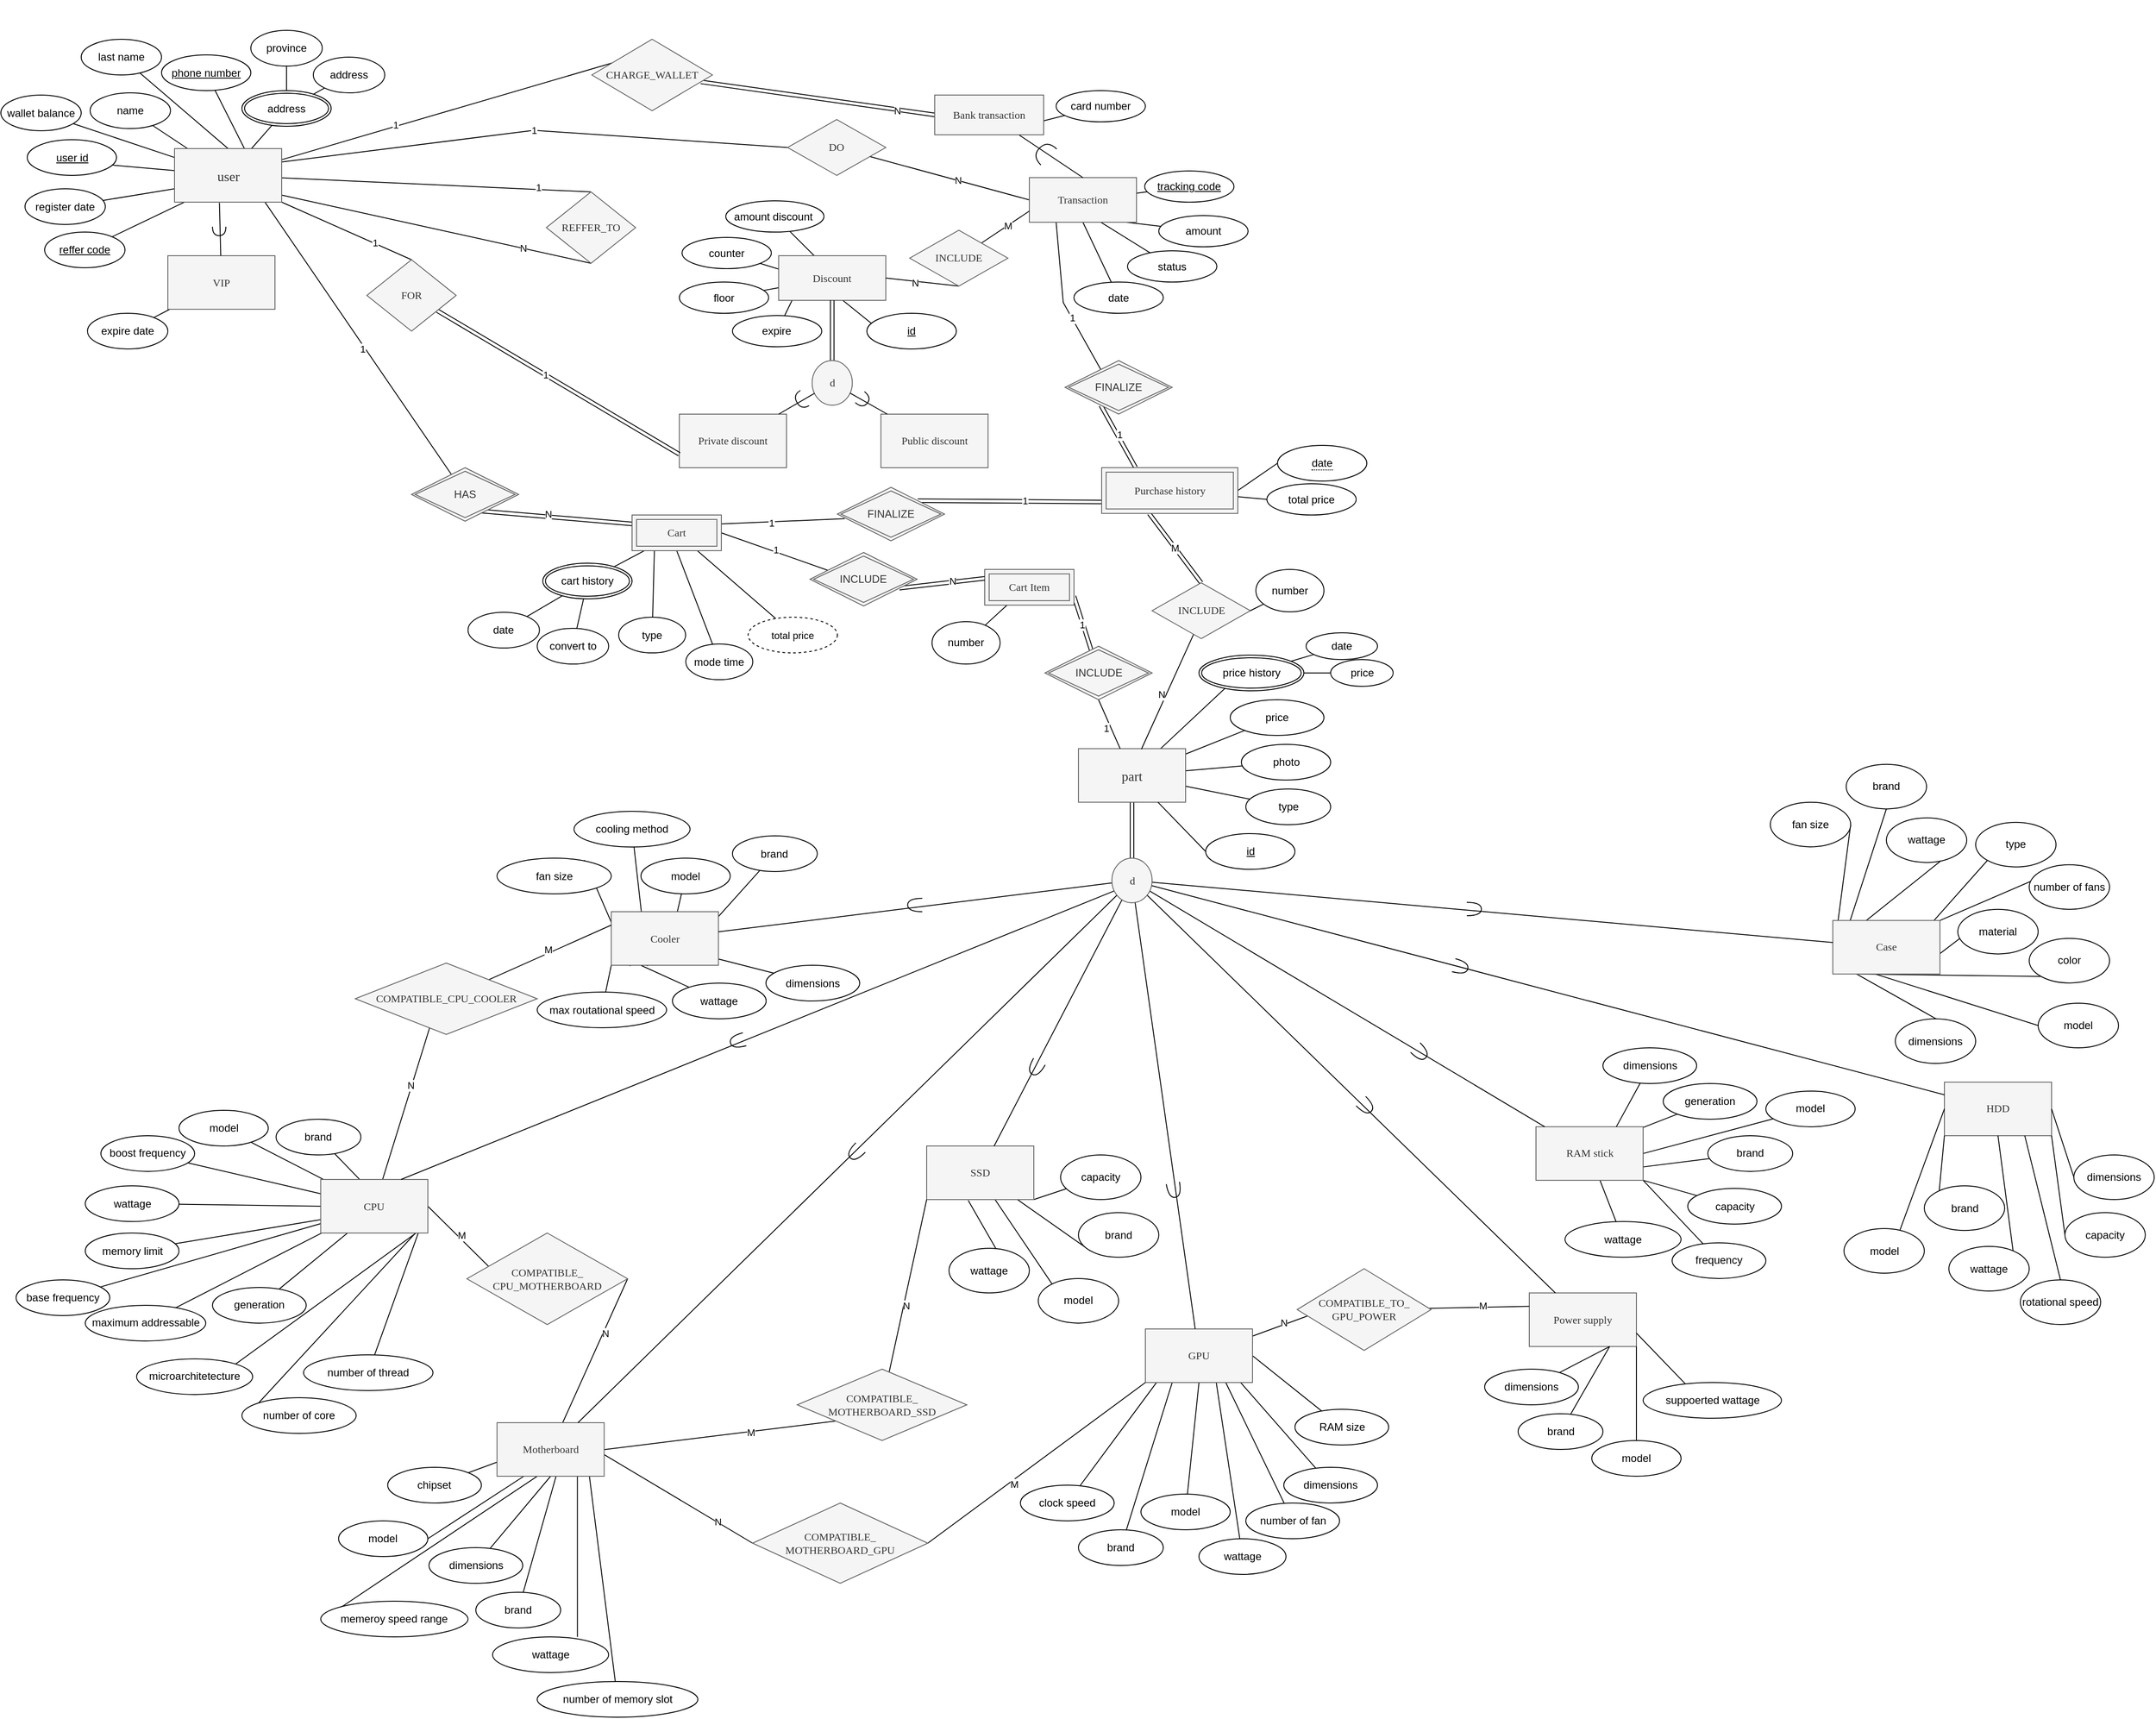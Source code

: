 <mxfile version="24.7.17">
  <diagram name="Page-1" id="lS4l_UGHyEnCVh-3E4Ck">
    <mxGraphModel dx="367" dy="728" grid="0" gridSize="10" guides="1" tooltips="1" connect="1" arrows="1" fold="1" page="0" pageScale="1" pageWidth="850" pageHeight="1100" background="none" math="0" shadow="0">
      <root>
        <mxCell id="0" />
        <mxCell id="1" parent="0" />
        <mxCell id="WClAUrq9EjlUU-zj0WXr-24" value="" style="edgeStyle=none;shape=connector;rounded=0;orthogonalLoop=1;jettySize=auto;html=1;strokeColor=default;align=center;verticalAlign=middle;fontFamily=Helvetica;fontSize=12;fontColor=default;labelBackgroundColor=default;endArrow=none;endFill=0;entryX=0;entryY=0.5;entryDx=0;entryDy=0;" parent="1" source="WClAUrq9EjlUU-zj0WXr-1" target="WClAUrq9EjlUU-zj0WXr-25" edge="1">
          <mxGeometry relative="1" as="geometry">
            <mxPoint x="1178.311" y="98.115" as="targetPoint" />
          </mxGeometry>
        </mxCell>
        <mxCell id="WClAUrq9EjlUU-zj0WXr-29" value="" style="edgeStyle=none;shape=connector;rounded=0;orthogonalLoop=1;jettySize=auto;html=1;strokeColor=default;align=center;verticalAlign=middle;fontFamily=Helvetica;fontSize=12;fontColor=default;labelBackgroundColor=default;endArrow=none;endFill=0;exitX=0.655;exitY=0.011;exitDx=0;exitDy=0;exitPerimeter=0;" parent="1" source="WClAUrq9EjlUU-zj0WXr-1" target="WClAUrq9EjlUU-zj0WXr-28" edge="1">
          <mxGeometry relative="1" as="geometry">
            <mxPoint x="1230" y="170" as="sourcePoint" />
          </mxGeometry>
        </mxCell>
        <mxCell id="WClAUrq9EjlUU-zj0WXr-32" value="" style="edgeStyle=none;shape=connector;rounded=0;orthogonalLoop=1;jettySize=auto;html=1;strokeColor=default;align=center;verticalAlign=middle;fontFamily=Helvetica;fontSize=12;fontColor=default;labelBackgroundColor=default;endArrow=none;endFill=0;" parent="1" source="WClAUrq9EjlUU-zj0WXr-1" target="WClAUrq9EjlUU-zj0WXr-31" edge="1">
          <mxGeometry relative="1" as="geometry" />
        </mxCell>
        <mxCell id="WClAUrq9EjlUU-zj0WXr-47" value="" style="edgeStyle=none;shape=connector;rounded=0;orthogonalLoop=1;jettySize=auto;html=1;strokeColor=default;align=center;verticalAlign=middle;fontFamily=Helvetica;fontSize=12;fontColor=default;labelBackgroundColor=default;endArrow=none;endFill=0;" parent="1" source="WClAUrq9EjlUU-zj0WXr-1" target="WClAUrq9EjlUU-zj0WXr-46" edge="1">
          <mxGeometry relative="1" as="geometry" />
        </mxCell>
        <mxCell id="WClAUrq9EjlUU-zj0WXr-55" value="" style="edgeStyle=none;shape=connector;rounded=0;orthogonalLoop=1;jettySize=auto;html=1;strokeColor=default;align=center;verticalAlign=middle;fontFamily=Helvetica;fontSize=12;fontColor=default;labelBackgroundColor=default;endArrow=none;endFill=0;entryX=0.5;entryY=0;entryDx=0;entryDy=0;" parent="1" source="WClAUrq9EjlUU-zj0WXr-1" target="WClAUrq9EjlUU-zj0WXr-54" edge="1">
          <mxGeometry relative="1" as="geometry" />
        </mxCell>
        <mxCell id="LdFAEq9sarEnEC0SSBv0-3" value="1" style="edgeLabel;html=1;align=center;verticalAlign=middle;resizable=0;points=[];" parent="WClAUrq9EjlUU-zj0WXr-55" vertex="1" connectable="0">
          <mxGeometry x="0.659" y="3" relative="1" as="geometry">
            <mxPoint as="offset" />
          </mxGeometry>
        </mxCell>
        <mxCell id="jCe5e3LsCqJ8E380HKCm-11" style="rounded=0;orthogonalLoop=1;jettySize=auto;html=1;exitX=0.636;exitY=0.808;exitDx=0;exitDy=0;endArrow=none;endFill=0;exitPerimeter=0;entryX=0;entryY=0.25;entryDx=0;entryDy=0;shape=link;" parent="1" source="LdFAEq9sarEnEC0SSBv0-69" target="LdFAEq9sarEnEC0SSBv0-68" edge="1">
          <mxGeometry relative="1" as="geometry">
            <mxPoint x="1504.06" y="574.11" as="sourcePoint" />
            <Array as="points" />
            <mxPoint x="1694.21" y="680" as="targetPoint" />
          </mxGeometry>
        </mxCell>
        <mxCell id="LdFAEq9sarEnEC0SSBv0-27" value="N" style="edgeLabel;html=1;align=center;verticalAlign=middle;resizable=0;points=[];" parent="jCe5e3LsCqJ8E380HKCm-11" vertex="1" connectable="0">
          <mxGeometry x="-0.112" y="4" relative="1" as="geometry">
            <mxPoint y="1" as="offset" />
          </mxGeometry>
        </mxCell>
        <mxCell id="jCe5e3LsCqJ8E380HKCm-28" style="edgeStyle=none;shape=link;rounded=0;orthogonalLoop=1;jettySize=auto;html=1;entryX=0;entryY=0.5;entryDx=0;entryDy=0;strokeColor=default;align=center;verticalAlign=middle;fontFamily=Helvetica;fontSize=11;fontColor=default;labelBackgroundColor=default;endArrow=none;endFill=0;" parent="1" source="jCe5e3LsCqJ8E380HKCm-29" target="eoPI0Xw65L_IwqqJkxbl-12" edge="1">
          <mxGeometry relative="1" as="geometry" />
        </mxCell>
        <mxCell id="LdFAEq9sarEnEC0SSBv0-5" value="N" style="edgeLabel;html=1;align=center;verticalAlign=middle;resizable=0;points=[];" parent="jCe5e3LsCqJ8E380HKCm-28" vertex="1" connectable="0">
          <mxGeometry x="0.679" y="-1" relative="1" as="geometry">
            <mxPoint as="offset" />
          </mxGeometry>
        </mxCell>
        <mxCell id="TL0oi55XwLSw_DGboPtc-3" value="1" style="rounded=0;orthogonalLoop=1;jettySize=auto;html=1;exitX=1;exitY=0.25;exitDx=0;exitDy=0;entryX=1;entryY=0.5;entryDx=0;entryDy=0;endArrow=none;endFill=0;" edge="1" parent="1" source="WClAUrq9EjlUU-zj0WXr-1" target="LdFAEq9sarEnEC0SSBv0-61">
          <mxGeometry relative="1" as="geometry">
            <Array as="points">
              <mxPoint x="1565" y="152" />
            </Array>
          </mxGeometry>
        </mxCell>
        <mxCell id="WClAUrq9EjlUU-zj0WXr-49" value="" style="edgeStyle=none;shape=connector;rounded=0;orthogonalLoop=1;jettySize=auto;html=1;strokeColor=default;align=center;verticalAlign=middle;fontFamily=Helvetica;fontSize=12;fontColor=default;labelBackgroundColor=default;endArrow=none;endFill=0;" parent="1" source="WClAUrq9EjlUU-zj0WXr-14" target="WClAUrq9EjlUU-zj0WXr-48" edge="1">
          <mxGeometry relative="1" as="geometry" />
        </mxCell>
        <mxCell id="WClAUrq9EjlUU-zj0WXr-14" value="&lt;font face=&quot;Georgia&quot;&gt;VIP&lt;/font&gt;" style="whiteSpace=wrap;html=1;fillColor=#f5f5f5;strokeColor=#666666;fontColor=#333333;rounded=0;" parent="1" vertex="1">
          <mxGeometry x="1155" y="292.5" width="120" height="60" as="geometry" />
        </mxCell>
        <mxCell id="WClAUrq9EjlUU-zj0WXr-25" value="user id" style="ellipse;whiteSpace=wrap;html=1;align=center;fontStyle=4;rounded=0;strokeColor=default;verticalAlign=middle;fontFamily=Helvetica;fontSize=12;fontColor=default;fillColor=default;" parent="1" vertex="1">
          <mxGeometry x="997.5" y="162.5" width="100" height="40" as="geometry" />
        </mxCell>
        <mxCell id="WClAUrq9EjlUU-zj0WXr-28" value="&lt;u&gt;phone number&lt;/u&gt;" style="ellipse;whiteSpace=wrap;html=1;rounded=0;" parent="1" vertex="1">
          <mxGeometry x="1147.96" y="67.5" width="100" height="40" as="geometry" />
        </mxCell>
        <mxCell id="WClAUrq9EjlUU-zj0WXr-31" value="name" style="ellipse;whiteSpace=wrap;html=1;rounded=0;" parent="1" vertex="1">
          <mxGeometry x="1067.96" y="110" width="90" height="40" as="geometry" />
        </mxCell>
        <mxCell id="WClAUrq9EjlUU-zj0WXr-33" value="" style="edgeStyle=none;shape=connector;rounded=0;orthogonalLoop=1;jettySize=auto;html=1;strokeColor=default;align=center;verticalAlign=middle;fontFamily=Helvetica;fontSize=12;fontColor=default;labelBackgroundColor=default;endArrow=none;endFill=0;exitX=0.5;exitY=0;exitDx=0;exitDy=0;" parent="1" source="WClAUrq9EjlUU-zj0WXr-1" target="WClAUrq9EjlUU-zj0WXr-34" edge="1">
          <mxGeometry relative="1" as="geometry">
            <mxPoint x="1017.96" y="90" as="sourcePoint" />
          </mxGeometry>
        </mxCell>
        <mxCell id="WClAUrq9EjlUU-zj0WXr-34" value="last name" style="ellipse;whiteSpace=wrap;html=1;rounded=0;" parent="1" vertex="1">
          <mxGeometry x="1057.96" y="50" width="90" height="40" as="geometry" />
        </mxCell>
        <mxCell id="WClAUrq9EjlUU-zj0WXr-40" value="" style="edgeStyle=none;shape=connector;rounded=0;orthogonalLoop=1;jettySize=auto;html=1;strokeColor=default;align=center;verticalAlign=middle;fontFamily=Helvetica;fontSize=12;fontColor=default;labelBackgroundColor=default;endArrow=none;endFill=0;" parent="1" source="WClAUrq9EjlUU-zj0WXr-39" target="WClAUrq9EjlUU-zj0WXr-1" edge="1">
          <mxGeometry relative="1" as="geometry" />
        </mxCell>
        <mxCell id="WClAUrq9EjlUU-zj0WXr-42" value="" style="edgeStyle=none;shape=connector;rounded=0;orthogonalLoop=1;jettySize=auto;html=1;strokeColor=default;align=center;verticalAlign=middle;fontFamily=Helvetica;fontSize=12;fontColor=default;labelBackgroundColor=default;endArrow=none;endFill=0;" parent="1" source="WClAUrq9EjlUU-zj0WXr-39" target="WClAUrq9EjlUU-zj0WXr-41" edge="1">
          <mxGeometry relative="1" as="geometry" />
        </mxCell>
        <mxCell id="WClAUrq9EjlUU-zj0WXr-45" value="" style="edgeStyle=none;shape=connector;rounded=0;orthogonalLoop=1;jettySize=auto;html=1;strokeColor=default;align=center;verticalAlign=middle;fontFamily=Helvetica;fontSize=12;fontColor=default;labelBackgroundColor=default;endArrow=none;endFill=0;" parent="1" source="WClAUrq9EjlUU-zj0WXr-39" target="WClAUrq9EjlUU-zj0WXr-44" edge="1">
          <mxGeometry relative="1" as="geometry" />
        </mxCell>
        <mxCell id="WClAUrq9EjlUU-zj0WXr-39" value="address" style="ellipse;shape=doubleEllipse;margin=3;whiteSpace=wrap;html=1;align=center;rounded=0;strokeColor=default;verticalAlign=middle;fontFamily=Helvetica;fontSize=12;fontColor=default;fillColor=default;" parent="1" vertex="1">
          <mxGeometry x="1237.96" y="107.5" width="100" height="40" as="geometry" />
        </mxCell>
        <mxCell id="WClAUrq9EjlUU-zj0WXr-41" value="province" style="ellipse;whiteSpace=wrap;html=1;rounded=0;" parent="1" vertex="1">
          <mxGeometry x="1247.96" y="40" width="80" height="40" as="geometry" />
        </mxCell>
        <mxCell id="WClAUrq9EjlUU-zj0WXr-44" value="address" style="ellipse;whiteSpace=wrap;html=1;rounded=0;" parent="1" vertex="1">
          <mxGeometry x="1317.96" y="70" width="80" height="40" as="geometry" />
        </mxCell>
        <mxCell id="WClAUrq9EjlUU-zj0WXr-46" value="wallet balance" style="ellipse;whiteSpace=wrap;html=1;rounded=0;" parent="1" vertex="1">
          <mxGeometry x="967.96" y="112.5" width="90" height="40" as="geometry" />
        </mxCell>
        <mxCell id="WClAUrq9EjlUU-zj0WXr-48" value="expire date" style="ellipse;whiteSpace=wrap;html=1;rounded=0;" parent="1" vertex="1">
          <mxGeometry x="1065" y="357" width="90" height="40" as="geometry" />
        </mxCell>
        <mxCell id="WClAUrq9EjlUU-zj0WXr-56" style="edgeStyle=none;shape=connector;rounded=0;orthogonalLoop=1;jettySize=auto;html=1;entryX=0.973;entryY=0.856;entryDx=0;entryDy=0;strokeColor=default;align=center;verticalAlign=middle;fontFamily=Helvetica;fontSize=12;fontColor=default;labelBackgroundColor=default;endArrow=none;endFill=0;exitX=0.5;exitY=1;exitDx=0;exitDy=0;entryPerimeter=0;" parent="1" source="WClAUrq9EjlUU-zj0WXr-54" target="WClAUrq9EjlUU-zj0WXr-1" edge="1">
          <mxGeometry relative="1" as="geometry" />
        </mxCell>
        <mxCell id="LdFAEq9sarEnEC0SSBv0-4" value="N" style="edgeLabel;html=1;align=center;verticalAlign=middle;resizable=0;points=[];" parent="WClAUrq9EjlUU-zj0WXr-56" vertex="1" connectable="0">
          <mxGeometry x="-0.565" y="-1" relative="1" as="geometry">
            <mxPoint y="1" as="offset" />
          </mxGeometry>
        </mxCell>
        <mxCell id="WClAUrq9EjlUU-zj0WXr-54" value="&lt;font face=&quot;Georgia&quot;&gt;REFFER_TO&lt;/font&gt;" style="rhombus;whiteSpace=wrap;html=1;fillColor=#f5f5f5;strokeColor=#666666;fontColor=#333333;rounded=0;" parent="1" vertex="1">
          <mxGeometry x="1579" y="221" width="100" height="80" as="geometry" />
        </mxCell>
        <mxCell id="WClAUrq9EjlUU-zj0WXr-64" value="" style="edgeStyle=orthogonalEdgeStyle;rounded=0;orthogonalLoop=1;jettySize=auto;html=1;fontFamily=Helvetica;fontSize=12;fontColor=#333333;endArrow=none;endFill=0;shape=link;" parent="1" source="WClAUrq9EjlUU-zj0WXr-65" target="WClAUrq9EjlUU-zj0WXr-68" edge="1">
          <mxGeometry relative="1" as="geometry" />
        </mxCell>
        <mxCell id="WClAUrq9EjlUU-zj0WXr-89" value="" style="edgeStyle=none;shape=connector;rounded=0;orthogonalLoop=1;jettySize=auto;html=1;strokeColor=default;align=center;verticalAlign=middle;fontFamily=Helvetica;fontSize=12;fontColor=default;labelBackgroundColor=default;endArrow=none;endFill=0;" parent="1" source="WClAUrq9EjlUU-zj0WXr-65" target="WClAUrq9EjlUU-zj0WXr-88" edge="1">
          <mxGeometry relative="1" as="geometry" />
        </mxCell>
        <mxCell id="WClAUrq9EjlUU-zj0WXr-92" value="" style="edgeStyle=none;shape=connector;rounded=0;orthogonalLoop=1;jettySize=auto;html=1;strokeColor=default;align=center;verticalAlign=middle;fontFamily=Helvetica;fontSize=12;fontColor=default;labelBackgroundColor=default;endArrow=none;endFill=0;" parent="1" source="WClAUrq9EjlUU-zj0WXr-65" target="WClAUrq9EjlUU-zj0WXr-91" edge="1">
          <mxGeometry relative="1" as="geometry" />
        </mxCell>
        <mxCell id="WClAUrq9EjlUU-zj0WXr-94" value="" style="edgeStyle=none;shape=connector;rounded=0;orthogonalLoop=1;jettySize=auto;html=1;strokeColor=default;align=center;verticalAlign=middle;fontFamily=Helvetica;fontSize=12;fontColor=default;labelBackgroundColor=default;endArrow=none;endFill=0;" parent="1" source="WClAUrq9EjlUU-zj0WXr-65" target="WClAUrq9EjlUU-zj0WXr-93" edge="1">
          <mxGeometry relative="1" as="geometry" />
        </mxCell>
        <mxCell id="WClAUrq9EjlUU-zj0WXr-96" value="" style="edgeStyle=none;shape=connector;rounded=0;orthogonalLoop=1;jettySize=auto;html=1;strokeColor=default;align=center;verticalAlign=middle;fontFamily=Helvetica;fontSize=12;fontColor=default;labelBackgroundColor=default;endArrow=none;endFill=0;entryX=0.273;entryY=0.862;entryDx=0;entryDy=0;entryPerimeter=0;" parent="1" source="WClAUrq9EjlUU-zj0WXr-65" target="WClAUrq9EjlUU-zj0WXr-99" edge="1">
          <mxGeometry relative="1" as="geometry">
            <mxPoint x="2354.411" y="778.674" as="targetPoint" />
          </mxGeometry>
        </mxCell>
        <mxCell id="jCe5e3LsCqJ8E380HKCm-17" style="edgeStyle=none;shape=connector;rounded=0;orthogonalLoop=1;jettySize=auto;html=1;strokeColor=default;align=center;verticalAlign=middle;fontFamily=Helvetica;fontSize=11;fontColor=default;labelBackgroundColor=default;endArrow=none;endFill=0;exitX=0;exitY=0.25;exitDx=0;exitDy=0;entryX=1;entryY=0.5;entryDx=0;entryDy=0;" parent="1" source="TL0oi55XwLSw_DGboPtc-13" edge="1" target="LdFAEq9sarEnEC0SSBv0-68">
          <mxGeometry relative="1" as="geometry">
            <mxPoint x="2067.96" y="760" as="sourcePoint" />
            <mxPoint x="1783" y="706" as="targetPoint" />
          </mxGeometry>
        </mxCell>
        <mxCell id="TL0oi55XwLSw_DGboPtc-51" value="1" style="edgeLabel;html=1;align=center;verticalAlign=middle;resizable=0;points=[];" vertex="1" connectable="0" parent="jCe5e3LsCqJ8E380HKCm-17">
          <mxGeometry x="0.008" y="-2" relative="1" as="geometry">
            <mxPoint x="1" as="offset" />
          </mxGeometry>
        </mxCell>
        <mxCell id="WClAUrq9EjlUU-zj0WXr-65" value="&lt;font face=&quot;Georgia&quot;&gt;&lt;span style=&quot;font-size: 15px;&quot;&gt;part&lt;/span&gt;&lt;/font&gt;" style="rounded=0;whiteSpace=wrap;html=1;fillColor=#f5f5f5;fontColor=#333333;strokeColor=#666666;" parent="1" vertex="1">
          <mxGeometry x="2175" y="844.82" width="120" height="60" as="geometry" />
        </mxCell>
        <mxCell id="WClAUrq9EjlUU-zj0WXr-283" style="edgeStyle=none;shape=connector;rounded=0;orthogonalLoop=1;jettySize=auto;html=1;strokeColor=default;align=center;verticalAlign=middle;fontFamily=Helvetica;fontSize=12;fontColor=default;labelBackgroundColor=default;endArrow=none;endFill=0;entryX=1;entryY=0.5;entryDx=0;entryDy=0;" parent="1" source="WClAUrq9EjlUU-zj0WXr-70" target="WClAUrq9EjlUU-zj0WXr-285" edge="1">
          <mxGeometry relative="1" as="geometry">
            <mxPoint x="1930.75" y="1995" as="targetPoint" />
          </mxGeometry>
        </mxCell>
        <mxCell id="LdFAEq9sarEnEC0SSBv0-12" value="N" style="edgeLabel;html=1;align=center;verticalAlign=middle;resizable=0;points=[];" parent="WClAUrq9EjlUU-zj0WXr-283" vertex="1" connectable="0">
          <mxGeometry x="0.249" y="-2" relative="1" as="geometry">
            <mxPoint as="offset" />
          </mxGeometry>
        </mxCell>
        <mxCell id="WClAUrq9EjlUU-zj0WXr-111" value="" style="edgeStyle=none;shape=connector;rounded=0;orthogonalLoop=1;jettySize=auto;html=1;strokeColor=default;align=center;verticalAlign=middle;fontFamily=Helvetica;fontSize=12;fontColor=default;labelBackgroundColor=default;endArrow=none;endFill=0;exitX=1;exitY=1;exitDx=0;exitDy=0;" parent="1" source="WClAUrq9EjlUU-zj0WXr-71" target="WClAUrq9EjlUU-zj0WXr-110" edge="1">
          <mxGeometry relative="1" as="geometry">
            <mxPoint x="2662.5" y="1054.303" as="sourcePoint" />
          </mxGeometry>
        </mxCell>
        <mxCell id="WClAUrq9EjlUU-zj0WXr-115" value="" style="edgeStyle=none;shape=connector;rounded=0;orthogonalLoop=1;jettySize=auto;html=1;strokeColor=default;align=center;verticalAlign=middle;fontFamily=Helvetica;fontSize=12;fontColor=default;labelBackgroundColor=default;endArrow=none;endFill=0;" parent="1" source="WClAUrq9EjlUU-zj0WXr-71" target="WClAUrq9EjlUU-zj0WXr-114" edge="1">
          <mxGeometry relative="1" as="geometry" />
        </mxCell>
        <mxCell id="WClAUrq9EjlUU-zj0WXr-78" value="&lt;font face=&quot;Georgia&quot;&gt;Power supply&lt;/font&gt;" style="whiteSpace=wrap;html=1;fillColor=#f5f5f5;strokeColor=#666666;fontColor=#333333;rounded=0;" parent="1" vertex="1">
          <mxGeometry x="2680" y="1454.64" width="120" height="60" as="geometry" />
        </mxCell>
        <mxCell id="WClAUrq9EjlUU-zj0WXr-282" style="edgeStyle=none;shape=connector;rounded=0;orthogonalLoop=1;jettySize=auto;html=1;strokeColor=default;align=center;verticalAlign=middle;fontFamily=Helvetica;fontSize=12;fontColor=default;labelBackgroundColor=default;endArrow=none;endFill=0;entryX=0.5;entryY=1;entryDx=0;entryDy=0;exitX=1;exitY=0.5;exitDx=0;exitDy=0;" parent="1" source="WClAUrq9EjlUU-zj0WXr-82" target="WClAUrq9EjlUU-zj0WXr-285" edge="1">
          <mxGeometry relative="1" as="geometry">
            <mxPoint x="2400" y="1600" as="targetPoint" />
          </mxGeometry>
        </mxCell>
        <mxCell id="LdFAEq9sarEnEC0SSBv0-11" value="M" style="edgeLabel;html=1;align=center;verticalAlign=middle;resizable=0;points=[];" parent="WClAUrq9EjlUU-zj0WXr-282" vertex="1" connectable="0">
          <mxGeometry x="-0.473" y="3" relative="1" as="geometry">
            <mxPoint as="offset" />
          </mxGeometry>
        </mxCell>
        <mxCell id="WClAUrq9EjlUU-zj0WXr-84" value="&lt;font face=&quot;Georgia&quot;&gt;HDD&lt;/font&gt;" style="whiteSpace=wrap;html=1;fillColor=#f5f5f5;strokeColor=#666666;fontColor=#333333;rounded=0;" parent="1" vertex="1">
          <mxGeometry x="3145" y="1218.44" width="120" height="60" as="geometry" />
        </mxCell>
        <mxCell id="WClAUrq9EjlUU-zj0WXr-86" value="" style="edgeStyle=none;shape=connector;rounded=0;orthogonalLoop=1;jettySize=auto;html=1;strokeColor=default;align=center;verticalAlign=middle;fontFamily=Helvetica;fontSize=12;fontColor=default;labelBackgroundColor=default;endArrow=none;endFill=0;entryX=0;entryY=0.5;entryDx=0;entryDy=0;" parent="1" source="WClAUrq9EjlUU-zj0WXr-65" target="WClAUrq9EjlUU-zj0WXr-87" edge="1">
          <mxGeometry relative="1" as="geometry">
            <mxPoint x="2265" y="835.0" as="sourcePoint" />
            <mxPoint x="2755.351" y="858.115" as="targetPoint" />
          </mxGeometry>
        </mxCell>
        <mxCell id="WClAUrq9EjlUU-zj0WXr-87" value="id" style="ellipse;whiteSpace=wrap;html=1;align=center;fontStyle=4;rounded=0;strokeColor=default;verticalAlign=middle;fontFamily=Helvetica;fontSize=12;fontColor=default;fillColor=default;" parent="1" vertex="1">
          <mxGeometry x="2317.5" y="940" width="100" height="40" as="geometry" />
        </mxCell>
        <mxCell id="WClAUrq9EjlUU-zj0WXr-88" value="type" style="ellipse;whiteSpace=wrap;html=1;rounded=0;" parent="1" vertex="1">
          <mxGeometry x="2362.5" y="890" width="95" height="40" as="geometry" />
        </mxCell>
        <mxCell id="WClAUrq9EjlUU-zj0WXr-91" value="photo" style="ellipse;whiteSpace=wrap;html=1;rounded=0;" parent="1" vertex="1">
          <mxGeometry x="2357.5" y="840" width="100" height="40" as="geometry" />
        </mxCell>
        <mxCell id="WClAUrq9EjlUU-zj0WXr-93" value="price" style="ellipse;whiteSpace=wrap;html=1;rounded=0;" parent="1" vertex="1">
          <mxGeometry x="2345" y="790" width="105" height="40" as="geometry" />
        </mxCell>
        <mxCell id="WClAUrq9EjlUU-zj0WXr-264" value="" style="edgeStyle=none;shape=connector;rounded=0;orthogonalLoop=1;jettySize=auto;html=1;strokeColor=default;align=center;verticalAlign=middle;fontFamily=Helvetica;fontSize=12;fontColor=default;labelBackgroundColor=default;endArrow=none;endFill=0;" parent="1" source="WClAUrq9EjlUU-zj0WXr-99" target="WClAUrq9EjlUU-zj0WXr-263" edge="1">
          <mxGeometry relative="1" as="geometry" />
        </mxCell>
        <mxCell id="WClAUrq9EjlUU-zj0WXr-267" value="" style="edgeStyle=none;shape=connector;rounded=0;orthogonalLoop=1;jettySize=auto;html=1;strokeColor=default;align=center;verticalAlign=middle;fontFamily=Helvetica;fontSize=12;fontColor=default;labelBackgroundColor=default;endArrow=none;endFill=0;" parent="1" source="WClAUrq9EjlUU-zj0WXr-99" target="WClAUrq9EjlUU-zj0WXr-266" edge="1">
          <mxGeometry relative="1" as="geometry" />
        </mxCell>
        <mxCell id="WClAUrq9EjlUU-zj0WXr-99" value="price history" style="ellipse;shape=doubleEllipse;margin=3;whiteSpace=wrap;html=1;align=center;rounded=0;strokeColor=default;verticalAlign=middle;fontFamily=Helvetica;fontSize=12;fontColor=default;fillColor=default;" parent="1" vertex="1">
          <mxGeometry x="2310" y="740" width="117.5" height="40" as="geometry" />
        </mxCell>
        <mxCell id="WClAUrq9EjlUU-zj0WXr-100" value="" style="edgeStyle=none;shape=connector;rounded=0;orthogonalLoop=1;jettySize=auto;html=1;strokeColor=default;align=center;verticalAlign=middle;fontFamily=Helvetica;fontSize=12;fontColor=default;labelBackgroundColor=default;endArrow=none;endFill=0;exitX=1;exitY=0.75;exitDx=0;exitDy=0;" parent="1" source="WClAUrq9EjlUU-zj0WXr-71" target="WClAUrq9EjlUU-zj0WXr-106" edge="1">
          <mxGeometry relative="1" as="geometry">
            <mxPoint x="2662.5" y="1045" as="sourcePoint" />
          </mxGeometry>
        </mxCell>
        <mxCell id="WClAUrq9EjlUU-zj0WXr-101" value="" style="edgeStyle=none;shape=connector;rounded=0;orthogonalLoop=1;jettySize=auto;html=1;strokeColor=default;align=center;verticalAlign=middle;fontFamily=Helvetica;fontSize=12;fontColor=default;labelBackgroundColor=default;endArrow=none;endFill=0;exitX=1;exitY=0.5;exitDx=0;exitDy=0;" parent="1" source="WClAUrq9EjlUU-zj0WXr-71" target="WClAUrq9EjlUU-zj0WXr-107" edge="1">
          <mxGeometry relative="1" as="geometry">
            <mxPoint x="2662.5" y="1030.0" as="sourcePoint" />
          </mxGeometry>
        </mxCell>
        <mxCell id="WClAUrq9EjlUU-zj0WXr-102" value="" style="edgeStyle=none;shape=connector;rounded=0;orthogonalLoop=1;jettySize=auto;html=1;strokeColor=default;align=center;verticalAlign=middle;fontFamily=Helvetica;fontSize=12;fontColor=default;labelBackgroundColor=default;endArrow=none;endFill=0;exitX=0.886;exitY=0.102;exitDx=0;exitDy=0;exitPerimeter=0;" parent="1" source="WClAUrq9EjlUU-zj0WXr-71" target="WClAUrq9EjlUU-zj0WXr-108" edge="1">
          <mxGeometry relative="1" as="geometry">
            <mxPoint x="2662.5" y="1015.0" as="sourcePoint" />
          </mxGeometry>
        </mxCell>
        <mxCell id="WClAUrq9EjlUU-zj0WXr-106" value="brand" style="ellipse;whiteSpace=wrap;html=1;rounded=0;" parent="1" vertex="1">
          <mxGeometry x="2880" y="1278.44" width="95" height="40" as="geometry" />
        </mxCell>
        <mxCell id="WClAUrq9EjlUU-zj0WXr-107" value="model" style="ellipse;whiteSpace=wrap;html=1;rounded=0;" parent="1" vertex="1">
          <mxGeometry x="2945" y="1228.44" width="100" height="40" as="geometry" />
        </mxCell>
        <mxCell id="WClAUrq9EjlUU-zj0WXr-108" value="generation" style="ellipse;whiteSpace=wrap;html=1;rounded=0;" parent="1" vertex="1">
          <mxGeometry x="2830" y="1220" width="105" height="40" as="geometry" />
        </mxCell>
        <mxCell id="WClAUrq9EjlUU-zj0WXr-110" value="capacity" style="ellipse;whiteSpace=wrap;html=1;rounded=0;" parent="1" vertex="1">
          <mxGeometry x="2857.5" y="1337.5" width="105" height="40" as="geometry" />
        </mxCell>
        <mxCell id="WClAUrq9EjlUU-zj0WXr-112" value="" style="edgeStyle=none;shape=connector;rounded=0;orthogonalLoop=1;jettySize=auto;html=1;strokeColor=default;align=center;verticalAlign=middle;fontFamily=Helvetica;fontSize=12;fontColor=default;labelBackgroundColor=default;endArrow=none;endFill=0;exitX=1;exitY=1;exitDx=0;exitDy=0;" parent="1" source="WClAUrq9EjlUU-zj0WXr-71" target="WClAUrq9EjlUU-zj0WXr-113" edge="1">
          <mxGeometry relative="1" as="geometry">
            <mxPoint x="2737.5" y="1310" as="sourcePoint" />
          </mxGeometry>
        </mxCell>
        <mxCell id="WClAUrq9EjlUU-zj0WXr-113" value="frequency" style="ellipse;whiteSpace=wrap;html=1;rounded=0;" parent="1" vertex="1">
          <mxGeometry x="2840" y="1398.44" width="105" height="40" as="geometry" />
        </mxCell>
        <mxCell id="WClAUrq9EjlUU-zj0WXr-114" value="wattage" style="ellipse;whiteSpace=wrap;html=1;rounded=0;" parent="1" vertex="1">
          <mxGeometry x="2720" y="1374.64" width="130" height="40" as="geometry" />
        </mxCell>
        <mxCell id="WClAUrq9EjlUU-zj0WXr-116" value="" style="edgeStyle=none;shape=connector;rounded=0;orthogonalLoop=1;jettySize=auto;html=1;strokeColor=default;align=center;verticalAlign=middle;fontFamily=Helvetica;fontSize=12;fontColor=default;labelBackgroundColor=default;endArrow=none;endFill=0;exitX=0.75;exitY=1;exitDx=0;exitDy=0;" parent="1" source="WClAUrq9EjlUU-zj0WXr-76" target="WClAUrq9EjlUU-zj0WXr-124" edge="1">
          <mxGeometry relative="1" as="geometry">
            <mxPoint x="2325.75" y="1748.44" as="sourcePoint" />
          </mxGeometry>
        </mxCell>
        <mxCell id="WClAUrq9EjlUU-zj0WXr-117" value="" style="edgeStyle=none;shape=connector;rounded=0;orthogonalLoop=1;jettySize=auto;html=1;strokeColor=default;align=center;verticalAlign=middle;fontFamily=Helvetica;fontSize=12;fontColor=default;labelBackgroundColor=default;endArrow=none;endFill=0;exitX=0.66;exitY=0.98;exitDx=0;exitDy=0;exitPerimeter=0;" parent="1" source="WClAUrq9EjlUU-zj0WXr-76" target="WClAUrq9EjlUU-zj0WXr-127" edge="1">
          <mxGeometry relative="1" as="geometry">
            <mxPoint x="2309.75" y="1688.44" as="sourcePoint" />
          </mxGeometry>
        </mxCell>
        <mxCell id="WClAUrq9EjlUU-zj0WXr-118" value="" style="edgeStyle=none;shape=connector;rounded=0;orthogonalLoop=1;jettySize=auto;html=1;strokeColor=default;align=center;verticalAlign=middle;fontFamily=Helvetica;fontSize=12;fontColor=default;labelBackgroundColor=default;endArrow=none;endFill=0;exitX=0.25;exitY=1;exitDx=0;exitDy=0;" parent="1" source="WClAUrq9EjlUU-zj0WXr-76" target="WClAUrq9EjlUU-zj0WXr-121" edge="1">
          <mxGeometry relative="1" as="geometry">
            <mxPoint x="2354.75" y="1733.44" as="sourcePoint" />
          </mxGeometry>
        </mxCell>
        <mxCell id="WClAUrq9EjlUU-zj0WXr-119" value="" style="edgeStyle=none;shape=connector;rounded=0;orthogonalLoop=1;jettySize=auto;html=1;strokeColor=default;align=center;verticalAlign=middle;fontFamily=Helvetica;fontSize=12;fontColor=default;labelBackgroundColor=default;endArrow=none;endFill=0;exitX=0.5;exitY=1;exitDx=0;exitDy=0;" parent="1" source="WClAUrq9EjlUU-zj0WXr-76" target="WClAUrq9EjlUU-zj0WXr-122" edge="1">
          <mxGeometry relative="1" as="geometry">
            <mxPoint x="2424.55" y="1448.44" as="sourcePoint" />
          </mxGeometry>
        </mxCell>
        <mxCell id="WClAUrq9EjlUU-zj0WXr-120" value="" style="edgeStyle=none;shape=connector;rounded=0;orthogonalLoop=1;jettySize=auto;html=1;strokeColor=default;align=center;verticalAlign=middle;fontFamily=Helvetica;fontSize=12;fontColor=default;labelBackgroundColor=default;endArrow=none;endFill=0;exitX=0.88;exitY=0.98;exitDx=0;exitDy=0;exitPerimeter=0;" parent="1" source="WClAUrq9EjlUU-zj0WXr-76" target="WClAUrq9EjlUU-zj0WXr-123" edge="1">
          <mxGeometry relative="1" as="geometry">
            <mxPoint x="2354.75" y="1703.44" as="sourcePoint" />
          </mxGeometry>
        </mxCell>
        <mxCell id="WClAUrq9EjlUU-zj0WXr-121" value="brand" style="ellipse;whiteSpace=wrap;html=1;rounded=0;" parent="1" vertex="1">
          <mxGeometry x="2175" y="1720.0" width="95" height="40" as="geometry" />
        </mxCell>
        <mxCell id="WClAUrq9EjlUU-zj0WXr-122" value="model" style="ellipse;whiteSpace=wrap;html=1;rounded=0;" parent="1" vertex="1">
          <mxGeometry x="2245" y="1680.0" width="100" height="40" as="geometry" />
        </mxCell>
        <mxCell id="WClAUrq9EjlUU-zj0WXr-123" value="dimensions" style="ellipse;whiteSpace=wrap;html=1;rounded=0;" parent="1" vertex="1">
          <mxGeometry x="2405" y="1650.0" width="105" height="40" as="geometry" />
        </mxCell>
        <mxCell id="WClAUrq9EjlUU-zj0WXr-124" value="number of fan" style="ellipse;whiteSpace=wrap;html=1;rounded=0;" parent="1" vertex="1">
          <mxGeometry x="2362.5" y="1690.0" width="105" height="40" as="geometry" />
        </mxCell>
        <mxCell id="WClAUrq9EjlUU-zj0WXr-125" value="" style="edgeStyle=none;shape=connector;rounded=0;orthogonalLoop=1;jettySize=auto;html=1;strokeColor=default;align=center;verticalAlign=middle;fontFamily=Helvetica;fontSize=12;fontColor=default;labelBackgroundColor=default;endArrow=none;endFill=0;exitX=0.124;exitY=0.945;exitDx=0;exitDy=0;exitPerimeter=0;" parent="1" source="WClAUrq9EjlUU-zj0WXr-76" target="WClAUrq9EjlUU-zj0WXr-126" edge="1">
          <mxGeometry relative="1" as="geometry">
            <mxPoint x="2308.75" y="1750.44" as="sourcePoint" />
          </mxGeometry>
        </mxCell>
        <mxCell id="WClAUrq9EjlUU-zj0WXr-126" value="clock speed" style="ellipse;whiteSpace=wrap;html=1;rounded=0;" parent="1" vertex="1">
          <mxGeometry x="2110" y="1670.0" width="105" height="40" as="geometry" />
        </mxCell>
        <mxCell id="WClAUrq9EjlUU-zj0WXr-127" value="wattage" style="ellipse;whiteSpace=wrap;html=1;rounded=0;" parent="1" vertex="1">
          <mxGeometry x="2310" y="1730" width="97.5" height="40" as="geometry" />
        </mxCell>
        <mxCell id="WClAUrq9EjlUU-zj0WXr-128" value="" style="edgeStyle=none;shape=connector;rounded=0;orthogonalLoop=1;jettySize=auto;html=1;strokeColor=default;align=center;verticalAlign=middle;fontFamily=Helvetica;fontSize=12;fontColor=default;labelBackgroundColor=default;endArrow=none;endFill=0;exitX=1;exitY=0.5;exitDx=0;exitDy=0;" parent="1" source="WClAUrq9EjlUU-zj0WXr-76" target="WClAUrq9EjlUU-zj0WXr-129" edge="1">
          <mxGeometry relative="1" as="geometry">
            <mxPoint x="3125" y="1398.8" as="sourcePoint" />
          </mxGeometry>
        </mxCell>
        <mxCell id="WClAUrq9EjlUU-zj0WXr-129" value="RAM size" style="ellipse;whiteSpace=wrap;html=1;rounded=0;" parent="1" vertex="1">
          <mxGeometry x="2417.5" y="1585.0" width="105" height="40" as="geometry" />
        </mxCell>
        <mxCell id="WClAUrq9EjlUU-zj0WXr-71" value="&lt;font face=&quot;Georgia&quot;&gt;RAM stick&lt;/font&gt;" style="rounded=0;whiteSpace=wrap;html=1;fillColor=#f5f5f5;strokeColor=#666666;fontColor=#333333;" parent="1" vertex="1">
          <mxGeometry x="2687.5" y="1268.44" width="120" height="60" as="geometry" />
        </mxCell>
        <mxCell id="WClAUrq9EjlUU-zj0WXr-132" value="" style="edgeStyle=none;shape=connector;rounded=0;orthogonalLoop=1;jettySize=auto;html=1;strokeColor=default;align=center;verticalAlign=middle;fontFamily=Helvetica;fontSize=12;fontColor=default;labelBackgroundColor=default;endArrow=none;endFill=0;exitX=0.861;exitY=0.981;exitDx=0;exitDy=0;exitPerimeter=0;" parent="1" source="WClAUrq9EjlUU-zj0WXr-70" target="WClAUrq9EjlUU-zj0WXr-140" edge="1">
          <mxGeometry relative="1" as="geometry">
            <mxPoint x="2154.5" y="1935" as="sourcePoint" />
          </mxGeometry>
        </mxCell>
        <mxCell id="WClAUrq9EjlUU-zj0WXr-133" value="" style="edgeStyle=none;shape=connector;rounded=0;orthogonalLoop=1;jettySize=auto;html=1;strokeColor=default;align=center;verticalAlign=middle;fontFamily=Helvetica;fontSize=12;fontColor=default;labelBackgroundColor=default;endArrow=none;endFill=0;exitX=0.75;exitY=1;exitDx=0;exitDy=0;entryX=0.731;entryY=0;entryDx=0;entryDy=0;entryPerimeter=0;" parent="1" source="WClAUrq9EjlUU-zj0WXr-70" target="WClAUrq9EjlUU-zj0WXr-143" edge="1">
          <mxGeometry relative="1" as="geometry">
            <mxPoint x="2113.5" y="1949" as="sourcePoint" />
          </mxGeometry>
        </mxCell>
        <mxCell id="WClAUrq9EjlUU-zj0WXr-134" value="" style="edgeStyle=none;shape=connector;rounded=0;orthogonalLoop=1;jettySize=auto;html=1;strokeColor=default;align=center;verticalAlign=middle;fontFamily=Helvetica;fontSize=12;fontColor=default;labelBackgroundColor=default;endArrow=none;endFill=0;exitX=0.555;exitY=0.971;exitDx=0;exitDy=0;exitPerimeter=0;" parent="1" source="WClAUrq9EjlUU-zj0WXr-70" target="WClAUrq9EjlUU-zj0WXr-137" edge="1">
          <mxGeometry relative="1" as="geometry">
            <mxPoint x="2064.5" y="1950" as="sourcePoint" />
            <Array as="points" />
          </mxGeometry>
        </mxCell>
        <mxCell id="WClAUrq9EjlUU-zj0WXr-135" value="" style="edgeStyle=none;shape=connector;rounded=0;orthogonalLoop=1;jettySize=auto;html=1;strokeColor=default;align=center;verticalAlign=middle;fontFamily=Helvetica;fontSize=12;fontColor=default;labelBackgroundColor=default;endArrow=none;endFill=0;exitX=0.25;exitY=1;exitDx=0;exitDy=0;entryX=1;entryY=0.5;entryDx=0;entryDy=0;" parent="1" source="WClAUrq9EjlUU-zj0WXr-70" target="WClAUrq9EjlUU-zj0WXr-138" edge="1">
          <mxGeometry relative="1" as="geometry">
            <mxPoint x="2094.5" y="1950" as="sourcePoint" />
          </mxGeometry>
        </mxCell>
        <mxCell id="WClAUrq9EjlUU-zj0WXr-136" value="" style="edgeStyle=none;shape=connector;rounded=0;orthogonalLoop=1;jettySize=auto;html=1;strokeColor=default;align=center;verticalAlign=middle;fontFamily=Helvetica;fontSize=12;fontColor=default;labelBackgroundColor=default;endArrow=none;endFill=0;exitX=0.412;exitY=0.951;exitDx=0;exitDy=0;entryX=0;entryY=0;entryDx=0;entryDy=0;exitPerimeter=0;" parent="1" source="WClAUrq9EjlUU-zj0WXr-70" target="WClAUrq9EjlUU-zj0WXr-139" edge="1">
          <mxGeometry relative="1" as="geometry">
            <mxPoint x="2140.5" y="1949" as="sourcePoint" />
          </mxGeometry>
        </mxCell>
        <mxCell id="WClAUrq9EjlUU-zj0WXr-137" value="brand" style="ellipse;whiteSpace=wrap;html=1;rounded=0;" parent="1" vertex="1">
          <mxGeometry x="1500" y="1790.0" width="95" height="40" as="geometry" />
        </mxCell>
        <mxCell id="WClAUrq9EjlUU-zj0WXr-138" value="model" style="ellipse;whiteSpace=wrap;html=1;rounded=0;" parent="1" vertex="1">
          <mxGeometry x="1346.25" y="1710.0" width="100" height="40" as="geometry" />
        </mxCell>
        <mxCell id="WClAUrq9EjlUU-zj0WXr-139" value="memeroy speed range" style="ellipse;whiteSpace=wrap;html=1;rounded=0;" parent="1" vertex="1">
          <mxGeometry x="1326.25" y="1800.0" width="165" height="40" as="geometry" />
        </mxCell>
        <mxCell id="WClAUrq9EjlUU-zj0WXr-140" value="number of memory slot" style="ellipse;whiteSpace=wrap;html=1;rounded=0;" parent="1" vertex="1">
          <mxGeometry x="1568.71" y="1890" width="180" height="40" as="geometry" />
        </mxCell>
        <mxCell id="WClAUrq9EjlUU-zj0WXr-141" value="" style="edgeStyle=none;shape=connector;rounded=0;orthogonalLoop=1;jettySize=auto;html=1;strokeColor=default;align=center;verticalAlign=middle;fontFamily=Helvetica;fontSize=12;fontColor=default;labelBackgroundColor=default;endArrow=none;endFill=0;exitX=0.5;exitY=1;exitDx=0;exitDy=0;" parent="1" source="WClAUrq9EjlUU-zj0WXr-70" target="WClAUrq9EjlUU-zj0WXr-142" edge="1">
          <mxGeometry relative="1" as="geometry">
            <mxPoint x="2034.5" y="1920" as="sourcePoint" />
          </mxGeometry>
        </mxCell>
        <mxCell id="WClAUrq9EjlUU-zj0WXr-142" value="dimensions" style="ellipse;whiteSpace=wrap;html=1;rounded=0;" parent="1" vertex="1">
          <mxGeometry x="1447.5" y="1740.0" width="105" height="40" as="geometry" />
        </mxCell>
        <mxCell id="WClAUrq9EjlUU-zj0WXr-143" value="wattage" style="ellipse;whiteSpace=wrap;html=1;rounded=0;" parent="1" vertex="1">
          <mxGeometry x="1518.75" y="1840.0" width="130" height="40" as="geometry" />
        </mxCell>
        <mxCell id="WClAUrq9EjlUU-zj0WXr-144" value="" style="edgeStyle=none;shape=connector;rounded=0;orthogonalLoop=1;jettySize=auto;html=1;strokeColor=default;align=center;verticalAlign=middle;fontFamily=Helvetica;fontSize=12;fontColor=default;labelBackgroundColor=default;endArrow=none;endFill=0;exitX=1;exitY=0;exitDx=0;exitDy=0;" parent="1" source="WClAUrq9EjlUU-zj0WXr-70" target="WClAUrq9EjlUU-zj0WXr-145" edge="1">
          <mxGeometry relative="1" as="geometry">
            <mxPoint x="2154.5" y="1920" as="sourcePoint" />
          </mxGeometry>
        </mxCell>
        <mxCell id="WClAUrq9EjlUU-zj0WXr-145" value="chipset" style="ellipse;whiteSpace=wrap;html=1;rounded=0;" parent="1" vertex="1">
          <mxGeometry x="1401.25" y="1650" width="105" height="40" as="geometry" />
        </mxCell>
        <mxCell id="WClAUrq9EjlUU-zj0WXr-295" style="edgeStyle=none;shape=connector;rounded=0;orthogonalLoop=1;jettySize=auto;html=1;strokeColor=default;align=center;verticalAlign=middle;fontFamily=Helvetica;fontSize=12;fontColor=default;labelBackgroundColor=default;endArrow=none;endFill=0;entryX=0.648;entryY=0.236;entryDx=0;entryDy=0;entryPerimeter=0;" parent="1" source="WClAUrq9EjlUU-zj0WXr-76" target="WClAUrq9EjlUU-zj0WXr-296" edge="1">
          <mxGeometry relative="1" as="geometry">
            <mxPoint x="3120" y="1740" as="targetPoint" />
          </mxGeometry>
        </mxCell>
        <mxCell id="LdFAEq9sarEnEC0SSBv0-17" value="N" style="edgeLabel;html=1;align=center;verticalAlign=middle;resizable=0;points=[];" parent="WClAUrq9EjlUU-zj0WXr-295" vertex="1" connectable="0">
          <mxGeometry x="-0.52" y="2" relative="1" as="geometry">
            <mxPoint as="offset" />
          </mxGeometry>
        </mxCell>
        <mxCell id="WClAUrq9EjlUU-zj0WXr-76" value="&lt;font face=&quot;Georgia&quot;&gt;GPU&lt;/font&gt;" style="whiteSpace=wrap;html=1;fillColor=#f5f5f5;strokeColor=#666666;fontColor=#333333;rounded=0;" parent="1" vertex="1">
          <mxGeometry x="2250" y="1495" width="120" height="60" as="geometry" />
        </mxCell>
        <mxCell id="WClAUrq9EjlUU-zj0WXr-148" value="" style="edgeStyle=none;shape=connector;rounded=0;orthogonalLoop=1;jettySize=auto;html=1;strokeColor=default;align=center;verticalAlign=middle;fontFamily=Helvetica;fontSize=12;fontColor=default;labelBackgroundColor=default;endArrow=none;endFill=0;exitX=1;exitY=0.5;exitDx=0;exitDy=0;" parent="1" source="WClAUrq9EjlUU-zj0WXr-82" target="WClAUrq9EjlUU-zj0WXr-156" edge="1">
          <mxGeometry relative="1" as="geometry">
            <mxPoint x="1413.75" y="1265" as="sourcePoint" />
          </mxGeometry>
        </mxCell>
        <mxCell id="WClAUrq9EjlUU-zj0WXr-149" value="" style="edgeStyle=none;shape=connector;rounded=0;orthogonalLoop=1;jettySize=auto;html=1;strokeColor=default;align=center;verticalAlign=middle;fontFamily=Helvetica;fontSize=12;fontColor=default;labelBackgroundColor=default;endArrow=none;endFill=0;exitX=0.901;exitY=0.983;exitDx=0;exitDy=0;exitPerimeter=0;entryX=1;entryY=0;entryDx=0;entryDy=0;" parent="1" source="WClAUrq9EjlUU-zj0WXr-82" target="WClAUrq9EjlUU-zj0WXr-159" edge="1">
          <mxGeometry relative="1" as="geometry">
            <mxPoint x="1413.75" y="1310" as="sourcePoint" />
          </mxGeometry>
        </mxCell>
        <mxCell id="WClAUrq9EjlUU-zj0WXr-150" value="" style="edgeStyle=none;shape=connector;rounded=0;orthogonalLoop=1;jettySize=auto;html=1;strokeColor=default;align=center;verticalAlign=middle;fontFamily=Helvetica;fontSize=12;fontColor=default;labelBackgroundColor=default;endArrow=none;endFill=0;exitX=0.852;exitY=1.008;exitDx=0;exitDy=0;exitPerimeter=0;" parent="1" source="WClAUrq9EjlUU-zj0WXr-82" target="WClAUrq9EjlUU-zj0WXr-153" edge="1">
          <mxGeometry relative="1" as="geometry">
            <mxPoint x="1370.75" y="1310" as="sourcePoint" />
            <Array as="points" />
          </mxGeometry>
        </mxCell>
        <mxCell id="WClAUrq9EjlUU-zj0WXr-151" value="" style="edgeStyle=none;shape=connector;rounded=0;orthogonalLoop=1;jettySize=auto;html=1;strokeColor=default;align=center;verticalAlign=middle;fontFamily=Helvetica;fontSize=12;fontColor=default;labelBackgroundColor=default;endArrow=none;endFill=0;exitX=1;exitY=1;exitDx=0;exitDy=0;" parent="1" source="WClAUrq9EjlUU-zj0WXr-82" target="WClAUrq9EjlUU-zj0WXr-154" edge="1">
          <mxGeometry relative="1" as="geometry">
            <mxPoint x="1413.75" y="1295" as="sourcePoint" />
          </mxGeometry>
        </mxCell>
        <mxCell id="WClAUrq9EjlUU-zj0WXr-152" value="" style="edgeStyle=none;shape=connector;rounded=0;orthogonalLoop=1;jettySize=auto;html=1;strokeColor=default;align=center;verticalAlign=middle;fontFamily=Helvetica;fontSize=12;fontColor=default;labelBackgroundColor=default;endArrow=none;endFill=0;exitX=1;exitY=0.75;exitDx=0;exitDy=0;entryX=0;entryY=0;entryDx=0;entryDy=0;" parent="1" source="WClAUrq9EjlUU-zj0WXr-82" target="WClAUrq9EjlUU-zj0WXr-155" edge="1">
          <mxGeometry relative="1" as="geometry">
            <mxPoint x="1413.75" y="1280" as="sourcePoint" />
          </mxGeometry>
        </mxCell>
        <mxCell id="WClAUrq9EjlUU-zj0WXr-154" value="model" style="ellipse;whiteSpace=wrap;html=1;rounded=0;" parent="1" vertex="1">
          <mxGeometry x="1167.5" y="1250" width="100" height="40" as="geometry" />
        </mxCell>
        <mxCell id="WClAUrq9EjlUU-zj0WXr-155" value="number of core" style="ellipse;whiteSpace=wrap;html=1;rounded=0;" parent="1" vertex="1">
          <mxGeometry x="1237.96" y="1572" width="128" height="40" as="geometry" />
        </mxCell>
        <mxCell id="WClAUrq9EjlUU-zj0WXr-156" value="number of thread" style="ellipse;whiteSpace=wrap;html=1;rounded=0;" parent="1" vertex="1">
          <mxGeometry x="1307" y="1524" width="145" height="40" as="geometry" />
        </mxCell>
        <mxCell id="WClAUrq9EjlUU-zj0WXr-157" value="" style="edgeStyle=none;shape=connector;rounded=0;orthogonalLoop=1;jettySize=auto;html=1;strokeColor=default;align=center;verticalAlign=middle;fontFamily=Helvetica;fontSize=12;fontColor=default;labelBackgroundColor=default;endArrow=none;endFill=0;exitX=0.25;exitY=1;exitDx=0;exitDy=0;" parent="1" source="WClAUrq9EjlUU-zj0WXr-82" target="WClAUrq9EjlUU-zj0WXr-158" edge="1">
          <mxGeometry relative="1" as="geometry">
            <mxPoint x="1353.75" y="1310" as="sourcePoint" />
          </mxGeometry>
        </mxCell>
        <mxCell id="WClAUrq9EjlUU-zj0WXr-158" value="generation" style="ellipse;whiteSpace=wrap;html=1;rounded=0;" parent="1" vertex="1">
          <mxGeometry x="1205" y="1448.44" width="105" height="40" as="geometry" />
        </mxCell>
        <mxCell id="WClAUrq9EjlUU-zj0WXr-159" value="microarchitetecture" style="ellipse;whiteSpace=wrap;html=1;rounded=0;" parent="1" vertex="1">
          <mxGeometry x="1120" y="1528.44" width="130" height="40" as="geometry" />
        </mxCell>
        <mxCell id="WClAUrq9EjlUU-zj0WXr-160" value="" style="edgeStyle=none;shape=connector;rounded=0;orthogonalLoop=1;jettySize=auto;html=1;strokeColor=default;align=center;verticalAlign=middle;fontFamily=Helvetica;fontSize=12;fontColor=default;labelBackgroundColor=default;endArrow=none;endFill=0;exitX=1;exitY=0.25;exitDx=0;exitDy=0;" parent="1" source="WClAUrq9EjlUU-zj0WXr-82" target="WClAUrq9EjlUU-zj0WXr-161" edge="1">
          <mxGeometry relative="1" as="geometry">
            <mxPoint x="1413.75" y="1250" as="sourcePoint" />
          </mxGeometry>
        </mxCell>
        <mxCell id="WClAUrq9EjlUU-zj0WXr-161" value="base frequency" style="ellipse;whiteSpace=wrap;html=1;rounded=0;" parent="1" vertex="1">
          <mxGeometry x="985" y="1440" width="105" height="40" as="geometry" />
        </mxCell>
        <mxCell id="WClAUrq9EjlUU-zj0WXr-162" value="" style="edgeStyle=none;shape=connector;rounded=0;orthogonalLoop=1;jettySize=auto;html=1;strokeColor=default;align=center;verticalAlign=middle;fontFamily=Helvetica;fontSize=12;fontColor=default;labelBackgroundColor=default;endArrow=none;endFill=0;" parent="1" source="WClAUrq9EjlUU-zj0WXr-82" target="WClAUrq9EjlUU-zj0WXr-163" edge="1">
          <mxGeometry relative="1" as="geometry">
            <mxPoint x="1063.75" y="1430" as="sourcePoint" />
          </mxGeometry>
        </mxCell>
        <mxCell id="WClAUrq9EjlUU-zj0WXr-163" value="boost frequency" style="ellipse;whiteSpace=wrap;html=1;rounded=0;" parent="1" vertex="1">
          <mxGeometry x="1080" y="1278.44" width="105" height="40" as="geometry" />
        </mxCell>
        <mxCell id="WClAUrq9EjlUU-zj0WXr-166" value="" style="edgeStyle=none;shape=connector;rounded=0;orthogonalLoop=1;jettySize=auto;html=1;strokeColor=default;align=center;verticalAlign=middle;fontFamily=Helvetica;fontSize=12;fontColor=default;labelBackgroundColor=default;endArrow=none;endFill=0;exitX=0.065;exitY=0.942;exitDx=0;exitDy=0;exitPerimeter=0;" parent="1" source="WClAUrq9EjlUU-zj0WXr-82" target="WClAUrq9EjlUU-zj0WXr-167" edge="1">
          <mxGeometry relative="1" as="geometry">
            <mxPoint x="1330" y="1380" as="sourcePoint" />
          </mxGeometry>
        </mxCell>
        <mxCell id="WClAUrq9EjlUU-zj0WXr-167" value="maximum addressable" style="ellipse;whiteSpace=wrap;html=1;rounded=0;" parent="1" vertex="1">
          <mxGeometry x="1062.5" y="1468.44" width="135" height="40" as="geometry" />
        </mxCell>
        <mxCell id="WClAUrq9EjlUU-zj0WXr-168" value="" style="edgeStyle=none;shape=connector;rounded=0;orthogonalLoop=1;jettySize=auto;html=1;strokeColor=default;align=center;verticalAlign=middle;fontFamily=Helvetica;fontSize=12;fontColor=default;labelBackgroundColor=default;endArrow=none;endFill=0;exitX=0;exitY=0.75;exitDx=0;exitDy=0;" parent="1" source="WClAUrq9EjlUU-zj0WXr-82" target="WClAUrq9EjlUU-zj0WXr-169" edge="1">
          <mxGeometry relative="1" as="geometry">
            <mxPoint x="851.25" y="1462.5" as="sourcePoint" />
          </mxGeometry>
        </mxCell>
        <mxCell id="WClAUrq9EjlUU-zj0WXr-169" value="memory limit" style="ellipse;whiteSpace=wrap;html=1;rounded=0;" parent="1" vertex="1">
          <mxGeometry x="1062.5" y="1387.5" width="105" height="40" as="geometry" />
        </mxCell>
        <mxCell id="WClAUrq9EjlUU-zj0WXr-170" value="" style="edgeStyle=none;shape=connector;rounded=0;orthogonalLoop=1;jettySize=auto;html=1;strokeColor=default;align=center;verticalAlign=middle;fontFamily=Helvetica;fontSize=12;fontColor=default;labelBackgroundColor=default;endArrow=none;endFill=0;exitX=0;exitY=0.5;exitDx=0;exitDy=0;" parent="1" source="WClAUrq9EjlUU-zj0WXr-82" target="WClAUrq9EjlUU-zj0WXr-171" edge="1">
          <mxGeometry relative="1" as="geometry">
            <mxPoint x="833.75" y="1305" as="sourcePoint" />
          </mxGeometry>
        </mxCell>
        <mxCell id="WClAUrq9EjlUU-zj0WXr-171" value="wattage" style="ellipse;whiteSpace=wrap;html=1;rounded=0;" parent="1" vertex="1">
          <mxGeometry x="1062.5" y="1334.64" width="105" height="40" as="geometry" />
        </mxCell>
        <mxCell id="WClAUrq9EjlUU-zj0WXr-178" value="" style="edgeStyle=none;shape=connector;rounded=0;orthogonalLoop=1;jettySize=auto;html=1;strokeColor=default;align=center;verticalAlign=middle;fontFamily=Helvetica;fontSize=12;fontColor=default;labelBackgroundColor=default;endArrow=none;endFill=0;exitX=0.75;exitY=1;exitDx=0;exitDy=0;" parent="1" source="WClAUrq9EjlUU-zj0WXr-78" target="WClAUrq9EjlUU-zj0WXr-180" edge="1">
          <mxGeometry relative="1" as="geometry">
            <mxPoint x="2622" y="1600" as="sourcePoint" />
            <Array as="points" />
          </mxGeometry>
        </mxCell>
        <mxCell id="WClAUrq9EjlUU-zj0WXr-179" value="" style="edgeStyle=none;shape=connector;rounded=0;orthogonalLoop=1;jettySize=auto;html=1;strokeColor=default;align=center;verticalAlign=middle;fontFamily=Helvetica;fontSize=12;fontColor=default;labelBackgroundColor=default;endArrow=none;endFill=0;exitX=1;exitY=1;exitDx=0;exitDy=0;" parent="1" source="WClAUrq9EjlUU-zj0WXr-78" target="WClAUrq9EjlUU-zj0WXr-181" edge="1">
          <mxGeometry relative="1" as="geometry">
            <mxPoint x="2640" y="1600" as="sourcePoint" />
          </mxGeometry>
        </mxCell>
        <mxCell id="WClAUrq9EjlUU-zj0WXr-180" value="brand" style="ellipse;whiteSpace=wrap;html=1;rounded=0;" parent="1" vertex="1">
          <mxGeometry x="2667.5" y="1590" width="95" height="40" as="geometry" />
        </mxCell>
        <mxCell id="WClAUrq9EjlUU-zj0WXr-181" value="model" style="ellipse;whiteSpace=wrap;html=1;rounded=0;" parent="1" vertex="1">
          <mxGeometry x="2750" y="1620" width="100" height="40" as="geometry" />
        </mxCell>
        <mxCell id="WClAUrq9EjlUU-zj0WXr-182" value="" style="edgeStyle=none;shape=connector;rounded=0;orthogonalLoop=1;jettySize=auto;html=1;strokeColor=default;align=center;verticalAlign=middle;fontFamily=Helvetica;fontSize=12;fontColor=default;labelBackgroundColor=default;endArrow=none;endFill=0;exitX=0.75;exitY=1;exitDx=0;exitDy=0;" parent="1" source="WClAUrq9EjlUU-zj0WXr-78" target="WClAUrq9EjlUU-zj0WXr-183" edge="1">
          <mxGeometry relative="1" as="geometry">
            <mxPoint x="2520" y="1570" as="sourcePoint" />
          </mxGeometry>
        </mxCell>
        <mxCell id="WClAUrq9EjlUU-zj0WXr-183" value="dimensions" style="ellipse;whiteSpace=wrap;html=1;rounded=0;" parent="1" vertex="1">
          <mxGeometry x="2630" y="1540" width="105" height="40" as="geometry" />
        </mxCell>
        <mxCell id="WClAUrq9EjlUU-zj0WXr-186" value="" style="edgeStyle=none;shape=connector;rounded=0;orthogonalLoop=1;jettySize=auto;html=1;strokeColor=default;align=center;verticalAlign=middle;fontFamily=Helvetica;fontSize=12;fontColor=default;labelBackgroundColor=default;endArrow=none;endFill=0;exitX=1;exitY=0.75;exitDx=0;exitDy=0;entryX=0.331;entryY=0.142;entryDx=0;entryDy=0;entryPerimeter=0;" parent="1" source="WClAUrq9EjlUU-zj0WXr-78" target="WClAUrq9EjlUU-zj0WXr-187" edge="1">
          <mxGeometry relative="1" as="geometry">
            <mxPoint x="2760" y="1487.5" as="sourcePoint" />
          </mxGeometry>
        </mxCell>
        <mxCell id="WClAUrq9EjlUU-zj0WXr-187" value="suppoerted wattage" style="ellipse;whiteSpace=wrap;html=1;rounded=0;" parent="1" vertex="1">
          <mxGeometry x="2807.5" y="1555" width="155" height="40" as="geometry" />
        </mxCell>
        <mxCell id="WClAUrq9EjlUU-zj0WXr-188" value="" style="edgeStyle=none;shape=connector;rounded=0;orthogonalLoop=1;jettySize=auto;html=1;strokeColor=default;align=center;verticalAlign=middle;fontFamily=Helvetica;fontSize=12;fontColor=default;labelBackgroundColor=default;endArrow=none;endFill=0;exitX=0;exitY=1;exitDx=0;exitDy=0;" parent="1" source="WClAUrq9EjlUU-zj0WXr-73" target="WClAUrq9EjlUU-zj0WXr-196" edge="1">
          <mxGeometry relative="1" as="geometry">
            <mxPoint x="1107.46" y="996.2" as="sourcePoint" />
          </mxGeometry>
        </mxCell>
        <mxCell id="WClAUrq9EjlUU-zj0WXr-189" value="" style="edgeStyle=none;shape=connector;rounded=0;orthogonalLoop=1;jettySize=auto;html=1;strokeColor=default;align=center;verticalAlign=middle;fontFamily=Helvetica;fontSize=12;fontColor=default;labelBackgroundColor=default;endArrow=none;endFill=0;exitX=0.338;exitY=1.015;exitDx=0;exitDy=0;exitPerimeter=0;" parent="1" source="WClAUrq9EjlUU-zj0WXr-73" target="WClAUrq9EjlUU-zj0WXr-199" edge="1">
          <mxGeometry relative="1" as="geometry">
            <mxPoint x="1095.46" y="1025.2" as="sourcePoint" />
          </mxGeometry>
        </mxCell>
        <mxCell id="WClAUrq9EjlUU-zj0WXr-190" value="" style="edgeStyle=none;shape=connector;rounded=0;orthogonalLoop=1;jettySize=auto;html=1;strokeColor=default;align=center;verticalAlign=middle;fontFamily=Helvetica;fontSize=12;fontColor=default;labelBackgroundColor=default;endArrow=none;endFill=0;exitX=0.591;exitY=1.001;exitDx=0;exitDy=0;exitPerimeter=0;" parent="1" source="WClAUrq9EjlUU-zj0WXr-73" target="WClAUrq9EjlUU-zj0WXr-193" edge="1">
          <mxGeometry relative="1" as="geometry">
            <mxPoint x="1089.46" y="1026.2" as="sourcePoint" />
            <Array as="points" />
          </mxGeometry>
        </mxCell>
        <mxCell id="WClAUrq9EjlUU-zj0WXr-191" value="" style="edgeStyle=none;shape=connector;rounded=0;orthogonalLoop=1;jettySize=auto;html=1;strokeColor=default;align=center;verticalAlign=middle;fontFamily=Helvetica;fontSize=12;fontColor=default;labelBackgroundColor=default;endArrow=none;endFill=0;exitX=0.5;exitY=1;exitDx=0;exitDy=0;" parent="1" source="WClAUrq9EjlUU-zj0WXr-73" target="WClAUrq9EjlUU-zj0WXr-194" edge="1">
          <mxGeometry relative="1" as="geometry">
            <mxPoint x="1107.46" y="1026.2" as="sourcePoint" />
          </mxGeometry>
        </mxCell>
        <mxCell id="WClAUrq9EjlUU-zj0WXr-192" value="" style="edgeStyle=none;shape=connector;rounded=0;orthogonalLoop=1;jettySize=auto;html=1;strokeColor=default;align=center;verticalAlign=middle;fontFamily=Helvetica;fontSize=12;fontColor=default;labelBackgroundColor=default;endArrow=none;endFill=0;exitX=0.177;exitY=1.015;exitDx=0;exitDy=0;entryX=0.765;entryY=0.055;entryDx=0;entryDy=0;exitPerimeter=0;entryPerimeter=0;" parent="1" source="WClAUrq9EjlUU-zj0WXr-73" target="WClAUrq9EjlUU-zj0WXr-195" edge="1">
          <mxGeometry relative="1" as="geometry">
            <mxPoint x="1107.46" y="1011.2" as="sourcePoint" />
          </mxGeometry>
        </mxCell>
        <mxCell id="WClAUrq9EjlUU-zj0WXr-193" value="brand" style="ellipse;whiteSpace=wrap;html=1;rounded=0;" parent="1" vertex="1">
          <mxGeometry x="1787.46" y="942.5" width="95" height="40" as="geometry" />
        </mxCell>
        <mxCell id="WClAUrq9EjlUU-zj0WXr-194" value="model" style="ellipse;whiteSpace=wrap;html=1;rounded=0;" parent="1" vertex="1">
          <mxGeometry x="1684.96" y="967.5" width="100" height="40" as="geometry" />
        </mxCell>
        <mxCell id="WClAUrq9EjlUU-zj0WXr-195" value="fan size" style="ellipse;whiteSpace=wrap;html=1;rounded=0;" parent="1" vertex="1">
          <mxGeometry x="1523.71" y="967.5" width="128" height="40" as="geometry" />
        </mxCell>
        <mxCell id="WClAUrq9EjlUU-zj0WXr-196" value="max routational speed" style="ellipse;whiteSpace=wrap;html=1;rounded=0;" parent="1" vertex="1">
          <mxGeometry x="1568.71" y="1117.5" width="145" height="40" as="geometry" />
        </mxCell>
        <mxCell id="WClAUrq9EjlUU-zj0WXr-197" value="" style="edgeStyle=none;shape=connector;rounded=0;orthogonalLoop=1;jettySize=auto;html=1;strokeColor=default;align=center;verticalAlign=middle;fontFamily=Helvetica;fontSize=12;fontColor=default;labelBackgroundColor=default;endArrow=none;endFill=0;exitX=0.022;exitY=0.383;exitDx=0;exitDy=0;exitPerimeter=0;" parent="1" source="WClAUrq9EjlUU-zj0WXr-73" target="WClAUrq9EjlUU-zj0WXr-198" edge="1">
          <mxGeometry relative="1" as="geometry">
            <mxPoint x="1077.46" y="1026.2" as="sourcePoint" />
          </mxGeometry>
        </mxCell>
        <mxCell id="WClAUrq9EjlUU-zj0WXr-198" value="dimensions" style="ellipse;whiteSpace=wrap;html=1;rounded=0;" parent="1" vertex="1">
          <mxGeometry x="1824.96" y="1087.5" width="105" height="40" as="geometry" />
        </mxCell>
        <mxCell id="WClAUrq9EjlUU-zj0WXr-199" value="cooling method" style="ellipse;whiteSpace=wrap;html=1;rounded=0;" parent="1" vertex="1">
          <mxGeometry x="1609.96" y="915" width="130" height="40" as="geometry" />
        </mxCell>
        <mxCell id="WClAUrq9EjlUU-zj0WXr-200" value="" style="edgeStyle=none;shape=connector;rounded=0;orthogonalLoop=1;jettySize=auto;html=1;strokeColor=default;align=center;verticalAlign=middle;fontFamily=Helvetica;fontSize=12;fontColor=default;labelBackgroundColor=default;endArrow=none;endFill=0;exitX=0;exitY=0.75;exitDx=0;exitDy=0;" parent="1" source="WClAUrq9EjlUU-zj0WXr-73" target="WClAUrq9EjlUU-zj0WXr-201" edge="1">
          <mxGeometry relative="1" as="geometry">
            <mxPoint x="1107.46" y="981.2" as="sourcePoint" />
          </mxGeometry>
        </mxCell>
        <mxCell id="WClAUrq9EjlUU-zj0WXr-201" value="wattage" style="ellipse;whiteSpace=wrap;html=1;rounded=0;" parent="1" vertex="1">
          <mxGeometry x="1720.21" y="1107.5" width="105" height="40" as="geometry" />
        </mxCell>
        <mxCell id="WClAUrq9EjlUU-zj0WXr-73" value="&lt;font face=&quot;Georgia&quot;&gt;Cooler&lt;/font&gt;" style="whiteSpace=wrap;html=1;fillColor=#f5f5f5;strokeColor=#666666;fontColor=#333333;rounded=0;" parent="1" vertex="1">
          <mxGeometry x="1651.71" y="1027.5" width="120" height="60" as="geometry" />
        </mxCell>
        <mxCell id="WClAUrq9EjlUU-zj0WXr-208" value="capacity" style="ellipse;whiteSpace=wrap;html=1;" parent="1" vertex="1">
          <mxGeometry x="2155" y="1300" width="90" height="50" as="geometry" />
        </mxCell>
        <mxCell id="WClAUrq9EjlUU-zj0WXr-209" style="edgeStyle=none;shape=connector;rounded=0;orthogonalLoop=1;jettySize=auto;html=1;exitX=1;exitY=1;exitDx=0;exitDy=0;entryX=0.388;entryY=1.016;entryDx=0;entryDy=0;strokeColor=default;align=center;verticalAlign=middle;fontFamily=Helvetica;fontSize=11;fontColor=default;labelBackgroundColor=default;endArrow=none;endFill=0;entryPerimeter=0;" parent="1" source="WClAUrq9EjlUU-zj0WXr-210" target="WClAUrq9EjlUU-zj0WXr-69" edge="1">
          <mxGeometry relative="1" as="geometry">
            <mxPoint x="2067.5" y="1818.44" as="targetPoint" />
          </mxGeometry>
        </mxCell>
        <mxCell id="WClAUrq9EjlUU-zj0WXr-210" value="wattag&lt;span style=&quot;color: rgba(0, 0, 0, 0); font-family: monospace; font-size: 0px; text-align: start; text-wrap-mode: nowrap;&quot;&gt;%3CmxGraphModel%3E%3Croot%3E%3CmxCell%20id%3D%220%22%2F%3E%3CmxCell%20id%3D%221%22%20parent%3D%220%22%2F%3E%3CmxCell%20id%3D%222%22%20value%3D%22rotational%20speed%22%20style%3D%22ellipse%3BwhiteSpace%3Dwrap%3Bhtml%3D1%3B%22%20vertex%3D%221%22%20parent%3D%221%22%3E%3CmxGeometry%20x%3D%22990%22%20y%3D%22570%22%20width%3D%2290%22%20height%3D%2250%22%20as%3D%22geometry%22%2F%3E%3C%2FmxCell%3E%3C%2Froot%3E%3C%2FmxGraphModel%3E&lt;/span&gt;e" style="ellipse;whiteSpace=wrap;html=1;" parent="1" vertex="1">
          <mxGeometry x="2030" y="1404.64" width="90" height="50" as="geometry" />
        </mxCell>
        <mxCell id="WClAUrq9EjlUU-zj0WXr-212" style="edgeStyle=none;shape=connector;rounded=0;orthogonalLoop=1;jettySize=auto;html=1;exitX=0;exitY=1;exitDx=0;exitDy=0;entryX=0.836;entryY=0.984;entryDx=0;entryDy=0;entryPerimeter=0;strokeColor=default;align=center;verticalAlign=middle;fontFamily=Helvetica;fontSize=11;fontColor=default;labelBackgroundColor=default;endArrow=none;endFill=0;" parent="1" source="WClAUrq9EjlUU-zj0WXr-206" target="WClAUrq9EjlUU-zj0WXr-69" edge="1">
          <mxGeometry relative="1" as="geometry">
            <mxPoint x="2110.5" y="1811.44" as="targetPoint" />
          </mxGeometry>
        </mxCell>
        <mxCell id="WClAUrq9EjlUU-zj0WXr-213" style="edgeStyle=none;shape=connector;rounded=0;orthogonalLoop=1;jettySize=auto;html=1;entryX=1;entryY=1;entryDx=0;entryDy=0;strokeColor=default;align=center;verticalAlign=middle;fontFamily=Helvetica;fontSize=11;fontColor=default;labelBackgroundColor=default;endArrow=none;endFill=0;" parent="1" source="WClAUrq9EjlUU-zj0WXr-208" target="WClAUrq9EjlUU-zj0WXr-69" edge="1">
          <mxGeometry relative="1" as="geometry">
            <mxPoint x="2147.5" y="1808.44" as="targetPoint" />
          </mxGeometry>
        </mxCell>
        <mxCell id="WClAUrq9EjlUU-zj0WXr-206" value="bran&lt;span style=&quot;color: rgba(0, 0, 0, 0); font-family: monospace; font-size: 0px; text-align: start; text-wrap-mode: nowrap;&quot;&gt;%3CmxGraphModel%3E%3Croot%3E%3CmxCell%20id%3D%220%22%2F%3E%3CmxCell%20id%3D%221%22%20parent%3D%220%22%2F%3E%3CmxCell%20id%3D%222%22%20value%3D%22dimensions%26lt%3Bspan%20style%3D%26quot%3Bcolor%3A%20rgba(0%2C%200%2C%200%2C%200)%3B%20font-family%3A%20monospace%3B%20font-size%3A%200px%3B%20text-align%3A%20start%3B%20text-wrap-mode%3A%20nowrap%3B%26quot%3B%26gt%3B%253CmxGraphModel%253E%253Croot%253E%253CmxCell%2520id%253D%25220%2522%252F%253E%253CmxCell%2520id%253D%25221%2522%2520parent%253D%25220%2522%252F%253E%253CmxCell%2520id%253D%25222%2522%2520value%253D%2522chipset%2522%2520style%253D%2522ellipse%253BwhiteSpace%253Dwrap%253Bhtml%253D1%253B%2522%2520vertex%253D%25221%2522%2520parent%253D%25221%2522%253E%253CmxGeometry%2520x%253D%25222750%2522%2520y%253D%2522395%2522%2520width%253D%252290%2522%2520height%253D%252250%2522%2520as%253D%2522geometry%2522%252F%253E%253C%252FmxCell%253E%253C%252Froot%253E%253C%252FmxGraphModel%253E%26lt%3B%2Fspan%26gt%3B%22%20style%3D%22ellipse%3BwhiteSpace%3Dwrap%3Bhtml%3D1%3B%22%20vertex%3D%221%22%20parent%3D%221%22%3E%3CmxGeometry%20x%3D%222640%22%20y%3D%22210%22%20width%3D%2290%22%20height%3D%2250%22%20as%3D%22geometry%22%2F%3E%3C%2FmxCell%3E%3C%2Froot%3E%3C%2FmxGraphModel%3E&lt;/span&gt;d" style="ellipse;whiteSpace=wrap;html=1;" parent="1" vertex="1">
          <mxGeometry x="2175" y="1364.64" width="90" height="50" as="geometry" />
        </mxCell>
        <mxCell id="WClAUrq9EjlUU-zj0WXr-211" style="edgeStyle=none;shape=connector;rounded=0;orthogonalLoop=1;jettySize=auto;html=1;exitX=0.5;exitY=1;exitDx=0;exitDy=0;entryX=0.622;entryY=0.952;entryDx=0;entryDy=0;entryPerimeter=0;strokeColor=default;align=center;verticalAlign=middle;fontFamily=Helvetica;fontSize=11;fontColor=default;labelBackgroundColor=default;endArrow=none;endFill=0;" parent="1" source="WClAUrq9EjlUU-zj0WXr-207" target="WClAUrq9EjlUU-zj0WXr-69" edge="1">
          <mxGeometry relative="1" as="geometry">
            <mxPoint x="2083.5" y="1805.44" as="targetPoint" />
          </mxGeometry>
        </mxCell>
        <mxCell id="WClAUrq9EjlUU-zj0WXr-207" value="model" style="ellipse;whiteSpace=wrap;html=1;" parent="1" vertex="1">
          <mxGeometry x="2130" y="1438.44" width="90" height="50" as="geometry" />
        </mxCell>
        <mxCell id="WClAUrq9EjlUU-zj0WXr-69" value="&lt;font face=&quot;Georgia&quot;&gt;SSD&lt;/font&gt;" style="whiteSpace=wrap;html=1;fillColor=#f5f5f5;strokeColor=#666666;fontColor=#333333;rounded=0;" parent="1" vertex="1">
          <mxGeometry x="2005" y="1290" width="120" height="60" as="geometry" />
        </mxCell>
        <mxCell id="WClAUrq9EjlUU-zj0WXr-227" style="edgeStyle=none;shape=connector;rounded=0;orthogonalLoop=1;jettySize=auto;html=1;exitX=0.5;exitY=1;exitDx=0;exitDy=0;strokeColor=default;align=center;verticalAlign=middle;fontFamily=Helvetica;fontSize=11;fontColor=default;labelBackgroundColor=default;endArrow=none;endFill=0;entryX=0;entryY=0.5;entryDx=0;entryDy=0;" parent="1" source="WClAUrq9EjlUU-zj0WXr-228" target="WClAUrq9EjlUU-zj0WXr-84" edge="1">
          <mxGeometry relative="1" as="geometry">
            <mxPoint x="1175" y="2283.44" as="targetPoint" />
          </mxGeometry>
        </mxCell>
        <mxCell id="WClAUrq9EjlUU-zj0WXr-228" value="model" style="ellipse;whiteSpace=wrap;html=1;" parent="1" vertex="1">
          <mxGeometry x="3032.5" y="1382.5" width="90" height="50" as="geometry" />
        </mxCell>
        <mxCell id="WClAUrq9EjlUU-zj0WXr-229" style="edgeStyle=none;shape=connector;rounded=0;orthogonalLoop=1;jettySize=auto;html=1;exitX=0;exitY=0.5;exitDx=0;exitDy=0;entryX=1;entryY=1;entryDx=0;entryDy=0;strokeColor=default;align=center;verticalAlign=middle;fontFamily=Helvetica;fontSize=11;fontColor=default;labelBackgroundColor=default;endArrow=none;endFill=0;" parent="1" source="WClAUrq9EjlUU-zj0WXr-230" target="WClAUrq9EjlUU-zj0WXr-84" edge="1">
          <mxGeometry relative="1" as="geometry">
            <mxPoint x="3125" y="1693.44" as="targetPoint" />
          </mxGeometry>
        </mxCell>
        <mxCell id="WClAUrq9EjlUU-zj0WXr-230" value="capacity" style="ellipse;whiteSpace=wrap;html=1;" parent="1" vertex="1">
          <mxGeometry x="3280" y="1364.64" width="90" height="50" as="geometry" />
        </mxCell>
        <mxCell id="WClAUrq9EjlUU-zj0WXr-231" style="edgeStyle=none;shape=connector;rounded=0;orthogonalLoop=1;jettySize=auto;html=1;exitX=0.5;exitY=0;exitDx=0;exitDy=0;entryX=0.75;entryY=1;entryDx=0;entryDy=0;strokeColor=default;align=center;verticalAlign=middle;fontFamily=Helvetica;fontSize=11;fontColor=default;labelBackgroundColor=default;endArrow=none;endFill=0;" parent="1" source="WClAUrq9EjlUU-zj0WXr-232" target="WClAUrq9EjlUU-zj0WXr-84" edge="1">
          <mxGeometry relative="1" as="geometry">
            <mxPoint x="3035" y="1693.44" as="targetPoint" />
          </mxGeometry>
        </mxCell>
        <mxCell id="WClAUrq9EjlUU-zj0WXr-232" value="rotational speed" style="ellipse;whiteSpace=wrap;html=1;" parent="1" vertex="1">
          <mxGeometry x="3230" y="1440" width="90" height="50" as="geometry" />
        </mxCell>
        <mxCell id="WClAUrq9EjlUU-zj0WXr-234" style="edgeStyle=none;shape=connector;rounded=0;orthogonalLoop=1;jettySize=auto;html=1;exitX=0;exitY=0.5;exitDx=0;exitDy=0;entryX=1;entryY=0.5;entryDx=0;entryDy=0;strokeColor=default;align=center;verticalAlign=middle;fontFamily=Helvetica;fontSize=11;fontColor=default;labelBackgroundColor=default;endArrow=none;endFill=0;" parent="1" source="WClAUrq9EjlUU-zj0WXr-235" target="WClAUrq9EjlUU-zj0WXr-84" edge="1">
          <mxGeometry relative="1" as="geometry">
            <mxPoint x="1205" y="2283.44" as="targetPoint" />
          </mxGeometry>
        </mxCell>
        <mxCell id="WClAUrq9EjlUU-zj0WXr-235" value="dimensions" style="ellipse;whiteSpace=wrap;html=1;" parent="1" vertex="1">
          <mxGeometry x="3290" y="1300" width="90" height="50" as="geometry" />
        </mxCell>
        <mxCell id="WClAUrq9EjlUU-zj0WXr-236" style="edgeStyle=none;shape=connector;rounded=0;orthogonalLoop=1;jettySize=auto;html=1;exitX=1;exitY=1;exitDx=0;exitDy=0;entryX=0.5;entryY=1;entryDx=0;entryDy=0;strokeColor=default;align=center;verticalAlign=middle;fontFamily=Helvetica;fontSize=11;fontColor=default;labelBackgroundColor=default;endArrow=none;endFill=0;" parent="1" source="WClAUrq9EjlUU-zj0WXr-233" target="WClAUrq9EjlUU-zj0WXr-84" edge="1">
          <mxGeometry relative="1" as="geometry">
            <mxPoint x="3054" y="1693.44" as="targetPoint" />
          </mxGeometry>
        </mxCell>
        <mxCell id="WClAUrq9EjlUU-zj0WXr-237" style="edgeStyle=none;shape=connector;rounded=0;orthogonalLoop=1;jettySize=auto;html=1;exitX=0;exitY=1;exitDx=0;exitDy=0;entryX=0;entryY=1;entryDx=0;entryDy=0;strokeColor=default;align=center;verticalAlign=middle;fontFamily=Helvetica;fontSize=11;fontColor=default;labelBackgroundColor=default;endArrow=none;endFill=0;" parent="1" source="WClAUrq9EjlUU-zj0WXr-226" target="WClAUrq9EjlUU-zj0WXr-84" edge="1">
          <mxGeometry relative="1" as="geometry">
            <mxPoint x="3084" y="1693.44" as="targetPoint" />
          </mxGeometry>
        </mxCell>
        <mxCell id="WClAUrq9EjlUU-zj0WXr-226" value="bran&lt;span style=&quot;color: rgba(0, 0, 0, 0); font-family: monospace; font-size: 0px; text-align: start; text-wrap-mode: nowrap;&quot;&gt;%3CmxGraphModel%3E%3Croot%3E%3CmxCell%20id%3D%220%22%2F%3E%3CmxCell%20id%3D%221%22%20parent%3D%220%22%2F%3E%3CmxCell%20id%3D%222%22%20value%3D%22dimensions%26lt%3Bspan%20style%3D%26quot%3Bcolor%3A%20rgba(0%2C%200%2C%200%2C%200)%3B%20font-family%3A%20monospace%3B%20font-size%3A%200px%3B%20text-align%3A%20start%3B%20text-wrap-mode%3A%20nowrap%3B%26quot%3B%26gt%3B%253CmxGraphModel%253E%253Croot%253E%253CmxCell%2520id%253D%25220%2522%252F%253E%253CmxCell%2520id%253D%25221%2522%2520parent%253D%25220%2522%252F%253E%253CmxCell%2520id%253D%25222%2522%2520value%253D%2522chipset%2522%2520style%253D%2522ellipse%253BwhiteSpace%253Dwrap%253Bhtml%253D1%253B%2522%2520vertex%253D%25221%2522%2520parent%253D%25221%2522%253E%253CmxGeometry%2520x%253D%25222750%2522%2520y%253D%2522395%2522%2520width%253D%252290%2522%2520height%253D%252250%2522%2520as%253D%2522geometry%2522%252F%253E%253C%252FmxCell%253E%253C%252Froot%253E%253C%252FmxGraphModel%253E%26lt%3B%2Fspan%26gt%3B%22%20style%3D%22ellipse%3BwhiteSpace%3Dwrap%3Bhtml%3D1%3B%22%20vertex%3D%221%22%20parent%3D%221%22%3E%3CmxGeometry%20x%3D%222640%22%20y%3D%22210%22%20width%3D%2290%22%20height%3D%2250%22%20as%3D%22geometry%22%2F%3E%3C%2FmxCell%3E%3C%2Froot%3E%3C%2FmxGraphModel%3E&lt;/span&gt;d" style="ellipse;whiteSpace=wrap;html=1;" parent="1" vertex="1">
          <mxGeometry x="3122.5" y="1334.64" width="90" height="50" as="geometry" />
        </mxCell>
        <mxCell id="WClAUrq9EjlUU-zj0WXr-233" value="wattag&lt;span style=&quot;color: rgba(0, 0, 0, 0); font-family: monospace; font-size: 0px; text-align: start; text-wrap-mode: nowrap;&quot;&gt;%3CmxGraphModel%3E%3Croot%3E%3CmxCell%20id%3D%220%22%2F%3E%3CmxCell%20id%3D%221%22%20parent%3D%220%22%2F%3E%3CmxCell%20id%3D%222%22%20value%3D%22rotational%20speed%22%20style%3D%22ellipse%3BwhiteSpace%3Dwrap%3Bhtml%3D1%3B%22%20vertex%3D%221%22%20parent%3D%221%22%3E%3CmxGeometry%20x%3D%22990%22%20y%3D%22570%22%20width%3D%2290%22%20height%3D%2250%22%20as%3D%22geometry%22%2F%3E%3C%2FmxCell%3E%3C%2Froot%3E%3C%2FmxGraphModel%3E&lt;/span&gt;e" style="ellipse;whiteSpace=wrap;html=1;" parent="1" vertex="1">
          <mxGeometry x="3150" y="1402.5" width="90" height="50" as="geometry" />
        </mxCell>
        <mxCell id="WClAUrq9EjlUU-zj0WXr-238" style="edgeStyle=none;shape=connector;rounded=0;orthogonalLoop=1;jettySize=auto;html=1;exitX=0.5;exitY=1;exitDx=0;exitDy=0;entryX=0;entryY=1;entryDx=0;entryDy=0;strokeColor=default;align=center;verticalAlign=middle;fontFamily=Helvetica;fontSize=11;fontColor=default;labelBackgroundColor=default;endArrow=none;endFill=0;" parent="1" source="WClAUrq9EjlUU-zj0WXr-239" target="WClAUrq9EjlUU-zj0WXr-80" edge="1">
          <mxGeometry relative="1" as="geometry">
            <mxPoint x="2842.5" y="1132.32" as="targetPoint" />
          </mxGeometry>
        </mxCell>
        <mxCell id="WClAUrq9EjlUU-zj0WXr-239" value="bran&lt;span style=&quot;color: rgba(0, 0, 0, 0); font-family: monospace; font-size: 0px; text-align: start; text-wrap-mode: nowrap;&quot;&gt;%3CmxGraphModel%3E%3Croot%3E%3CmxCell%20id%3D%220%22%2F%3E%3CmxCell%20id%3D%221%22%20parent%3D%220%22%2F%3E%3CmxCell%20id%3D%222%22%20value%3D%22dimensions%26lt%3Bspan%20style%3D%26quot%3Bcolor%3A%20rgba(0%2C%200%2C%200%2C%200)%3B%20font-family%3A%20monospace%3B%20font-size%3A%200px%3B%20text-align%3A%20start%3B%20text-wrap-mode%3A%20nowrap%3B%26quot%3B%26gt%3B%253CmxGraphModel%253E%253Croot%253E%253CmxCell%2520id%253D%25220%2522%252F%253E%253CmxCell%2520id%253D%25221%2522%2520parent%253D%25220%2522%252F%253E%253CmxCell%2520id%253D%25222%2522%2520value%253D%2522chipset%2522%2520style%253D%2522ellipse%253BwhiteSpace%253Dwrap%253Bhtml%253D1%253B%2522%2520vertex%253D%25221%2522%2520parent%253D%25221%2522%253E%253CmxGeometry%2520x%253D%25222750%2522%2520y%253D%2522395%2522%2520width%253D%252290%2522%2520height%253D%252250%2522%2520as%253D%2522geometry%2522%252F%253E%253C%252FmxCell%253E%253C%252Froot%253E%253C%252FmxGraphModel%253E%26lt%3B%2Fspan%26gt%3B%22%20style%3D%22ellipse%3BwhiteSpace%3Dwrap%3Bhtml%3D1%3B%22%20vertex%3D%221%22%20parent%3D%221%22%3E%3CmxGeometry%20x%3D%222640%22%20y%3D%22210%22%20width%3D%2290%22%20height%3D%2250%22%20as%3D%22geometry%22%2F%3E%3C%2FmxCell%3E%3C%2Froot%3E%3C%2FmxGraphModel%3E&lt;/span&gt;d" style="ellipse;whiteSpace=wrap;html=1;" parent="1" vertex="1">
          <mxGeometry x="3035" y="862.32" width="90" height="50" as="geometry" />
        </mxCell>
        <mxCell id="WClAUrq9EjlUU-zj0WXr-240" style="edgeStyle=none;shape=connector;rounded=0;orthogonalLoop=1;jettySize=auto;html=1;exitX=0;exitY=0.5;exitDx=0;exitDy=0;strokeColor=default;align=center;verticalAlign=middle;fontFamily=Helvetica;fontSize=11;fontColor=default;labelBackgroundColor=default;endArrow=none;endFill=0;entryX=0;entryY=0.75;entryDx=0;entryDy=0;" parent="1" source="WClAUrq9EjlUU-zj0WXr-241" target="WClAUrq9EjlUU-zj0WXr-80" edge="1">
          <mxGeometry relative="1" as="geometry">
            <mxPoint x="2812.5" y="1132.32" as="targetPoint" />
            <mxPoint x="3246.82" y="1147.498" as="sourcePoint" />
          </mxGeometry>
        </mxCell>
        <mxCell id="WClAUrq9EjlUU-zj0WXr-241" value="model" style="ellipse;whiteSpace=wrap;html=1;" parent="1" vertex="1">
          <mxGeometry x="3250" y="1130" width="90" height="50" as="geometry" />
        </mxCell>
        <mxCell id="WClAUrq9EjlUU-zj0WXr-244" style="edgeStyle=none;shape=connector;rounded=0;orthogonalLoop=1;jettySize=auto;html=1;exitX=0.5;exitY=0;exitDx=0;exitDy=0;entryX=0.75;entryY=1;entryDx=0;entryDy=0;strokeColor=default;align=center;verticalAlign=middle;fontFamily=Helvetica;fontSize=11;fontColor=default;labelBackgroundColor=default;endArrow=none;endFill=0;" parent="1" source="WClAUrq9EjlUU-zj0WXr-245" target="WClAUrq9EjlUU-zj0WXr-80" edge="1">
          <mxGeometry relative="1" as="geometry">
            <mxPoint x="2902.5" y="1162.32" as="targetPoint" />
          </mxGeometry>
        </mxCell>
        <mxCell id="WClAUrq9EjlUU-zj0WXr-245" value="ma&lt;span style=&quot;color: rgba(0, 0, 0, 0); font-family: monospace; font-size: 0px; text-align: start; text-wrap-mode: nowrap;&quot;&gt;%3CmxGraphModel%3E%3Croot%3E%3CmxCell%20id%3D%220%22%2F%3E%3CmxCell%20id%3D%221%22%20parent%3D%220%22%2F%3E%3CmxCell%20id%3D%222%22%20value%3D%22co%26lt%3Bspan%20style%3D%26quot%3Bcolor%3A%20rgba(0%2C%200%2C%200%2C%200)%3B%20font-family%3A%20monospace%3B%20font-size%3A%200px%3B%20text-align%3A%20start%3B%20text-wrap-mode%3A%20nowrap%3B%26quot%3B%26gt%3B%253CmxGraphModel%253E%253Croot%253E%253CmxCell%2520id%253D%25220%2522%252F%253E%253CmxCell%2520id%253D%25221%2522%2520parent%253D%25220%2522%252F%253E%253CmxCell%2520id%253D%25222%2522%2520value%253D%2522type%2522%2520style%253D%2522ellipse%253BwhiteSpace%253Dwrap%253Bhtml%253D1%253B%2522%2520vertex%253D%25221%2522%2520parent%253D%25221%2522%253E%253CmxGeometry%2520x%253D%25221560%2522%2520y%253D%2522207.5%2522%2520width%253D%252290%2522%2520height%253D%252250%2522%2520as%253D%2522geometry%2522%252F%253E%253C%252FmxCell%253E%253C%252Froot%253E%253C%252FmxGraphModel%253E%26lt%3B%2Fspan%26gt%3Blor%22%20style%3D%22ellipse%3BwhiteSpace%3Dwrap%3Bhtml%3D1%3B%22%20vertex%3D%221%22%20parent%3D%221%22%3E%3CmxGeometry%20x%3D%221580%22%20y%3D%22270%22%20width%3D%2290%22%20height%3D%2250%22%20as%3D%22geometry%22%2F%3E%3C%2FmxCell%3E%3C%2Froot%3E%3C%2FmxGraphModel%3E&lt;/span&gt;terial" style="ellipse;whiteSpace=wrap;html=1;" parent="1" vertex="1">
          <mxGeometry x="3160" y="1024.82" width="90" height="50" as="geometry" />
        </mxCell>
        <mxCell id="WClAUrq9EjlUU-zj0WXr-246" style="edgeStyle=none;shape=connector;rounded=0;orthogonalLoop=1;jettySize=auto;html=1;exitX=1;exitY=0.5;exitDx=0;exitDy=0;entryX=0;entryY=0.75;entryDx=0;entryDy=0;strokeColor=default;align=center;verticalAlign=middle;fontFamily=Helvetica;fontSize=11;fontColor=default;labelBackgroundColor=default;endArrow=none;endFill=0;" parent="1" source="WClAUrq9EjlUU-zj0WXr-247" target="WClAUrq9EjlUU-zj0WXr-80" edge="1">
          <mxGeometry relative="1" as="geometry">
            <mxPoint x="2782.5" y="1142.32" as="targetPoint" />
          </mxGeometry>
        </mxCell>
        <mxCell id="WClAUrq9EjlUU-zj0WXr-247" value="fan size" style="ellipse;whiteSpace=wrap;html=1;" parent="1" vertex="1">
          <mxGeometry x="2950" y="904.82" width="90" height="50" as="geometry" />
        </mxCell>
        <mxCell id="WClAUrq9EjlUU-zj0WXr-248" style="edgeStyle=none;shape=connector;rounded=0;orthogonalLoop=1;jettySize=auto;html=1;exitX=1;exitY=0.5;exitDx=0;exitDy=0;entryX=0;entryY=0.5;entryDx=0;entryDy=0;strokeColor=default;align=center;verticalAlign=middle;fontFamily=Helvetica;fontSize=11;fontColor=default;labelBackgroundColor=default;endArrow=none;endFill=0;" parent="1" source="WClAUrq9EjlUU-zj0WXr-249" target="WClAUrq9EjlUU-zj0WXr-80" edge="1">
          <mxGeometry relative="1" as="geometry">
            <mxPoint x="2782.5" y="1172.32" as="targetPoint" />
          </mxGeometry>
        </mxCell>
        <mxCell id="WClAUrq9EjlUU-zj0WXr-249" value="wattag&lt;span style=&quot;color: rgba(0, 0, 0, 0); font-family: monospace; font-size: 0px; text-align: start; text-wrap-mode: nowrap;&quot;&gt;%3CmxGraphModel%3E%3Croot%3E%3CmxCell%20id%3D%220%22%2F%3E%3CmxCell%20id%3D%221%22%20parent%3D%220%22%2F%3E%3CmxCell%20id%3D%222%22%20value%3D%22rotational%20speed%22%20style%3D%22ellipse%3BwhiteSpace%3Dwrap%3Bhtml%3D1%3B%22%20vertex%3D%221%22%20parent%3D%221%22%3E%3CmxGeometry%20x%3D%22990%22%20y%3D%22570%22%20width%3D%2290%22%20height%3D%2250%22%20as%3D%22geometry%22%2F%3E%3C%2FmxCell%3E%3C%2Froot%3E%3C%2FmxGraphModel%3E&lt;/span&gt;e" style="ellipse;whiteSpace=wrap;html=1;" parent="1" vertex="1">
          <mxGeometry x="3080" y="922.32" width="90" height="50" as="geometry" />
        </mxCell>
        <mxCell id="WClAUrq9EjlUU-zj0WXr-250" style="edgeStyle=none;shape=connector;rounded=0;orthogonalLoop=1;jettySize=auto;html=1;exitX=1;exitY=0.5;exitDx=0;exitDy=0;entryX=0;entryY=0.75;entryDx=0;entryDy=0;strokeColor=default;align=center;verticalAlign=middle;fontFamily=Helvetica;fontSize=11;fontColor=default;labelBackgroundColor=default;endArrow=none;endFill=0;" parent="1" source="WClAUrq9EjlUU-zj0WXr-251" target="WClAUrq9EjlUU-zj0WXr-80" edge="1">
          <mxGeometry relative="1" as="geometry">
            <mxPoint x="2812.5" y="1132.32" as="targetPoint" />
          </mxGeometry>
        </mxCell>
        <mxCell id="WClAUrq9EjlUU-zj0WXr-251" value="dimensions" style="ellipse;whiteSpace=wrap;html=1;" parent="1" vertex="1">
          <mxGeometry x="3090" y="1147.5" width="90" height="50" as="geometry" />
        </mxCell>
        <mxCell id="WClAUrq9EjlUU-zj0WXr-252" style="edgeStyle=none;shape=connector;rounded=0;orthogonalLoop=1;jettySize=auto;html=1;exitX=0.5;exitY=0;exitDx=0;exitDy=0;entryX=1;entryY=0;entryDx=0;entryDy=0;strokeColor=default;align=center;verticalAlign=middle;fontFamily=Helvetica;fontSize=11;fontColor=default;labelBackgroundColor=default;endArrow=none;endFill=0;" parent="1" source="WClAUrq9EjlUU-zj0WXr-253" target="WClAUrq9EjlUU-zj0WXr-80" edge="1">
          <mxGeometry relative="1" as="geometry">
            <mxPoint x="2902.5" y="1152.32" as="targetPoint" />
          </mxGeometry>
        </mxCell>
        <mxCell id="WClAUrq9EjlUU-zj0WXr-253" value="number of fans" style="ellipse;whiteSpace=wrap;html=1;" parent="1" vertex="1">
          <mxGeometry x="3240" y="974.82" width="90" height="50" as="geometry" />
        </mxCell>
        <mxCell id="WClAUrq9EjlUU-zj0WXr-254" style="edgeStyle=none;shape=connector;rounded=0;orthogonalLoop=1;jettySize=auto;html=1;exitX=0;exitY=1;exitDx=0;exitDy=0;entryX=0.5;entryY=1;entryDx=0;entryDy=0;strokeColor=default;align=center;verticalAlign=middle;fontFamily=Helvetica;fontSize=11;fontColor=default;labelBackgroundColor=default;endArrow=none;endFill=0;" parent="1" source="WClAUrq9EjlUU-zj0WXr-242" target="WClAUrq9EjlUU-zj0WXr-80" edge="1">
          <mxGeometry relative="1" as="geometry">
            <mxPoint x="2857.5" y="1133.32" as="targetPoint" />
          </mxGeometry>
        </mxCell>
        <mxCell id="WClAUrq9EjlUU-zj0WXr-255" style="edgeStyle=none;shape=connector;rounded=0;orthogonalLoop=1;jettySize=auto;html=1;exitX=0;exitY=1;exitDx=0;exitDy=0;strokeColor=default;align=center;verticalAlign=middle;fontFamily=Helvetica;fontSize=11;fontColor=default;labelBackgroundColor=default;endArrow=none;endFill=0;entryX=0.25;entryY=1;entryDx=0;entryDy=0;" parent="1" source="WClAUrq9EjlUU-zj0WXr-243" target="WClAUrq9EjlUU-zj0WXr-80" edge="1">
          <mxGeometry relative="1" as="geometry">
            <mxPoint x="2855.5" y="1132.32" as="targetPoint" />
          </mxGeometry>
        </mxCell>
        <mxCell id="WClAUrq9EjlUU-zj0WXr-242" value="type" style="ellipse;whiteSpace=wrap;html=1;" parent="1" vertex="1">
          <mxGeometry x="3180" y="927.32" width="90" height="50" as="geometry" />
        </mxCell>
        <mxCell id="WClAUrq9EjlUU-zj0WXr-243" value="co&lt;span style=&quot;color: rgba(0, 0, 0, 0); font-family: monospace; font-size: 0px; text-align: start; text-wrap-mode: nowrap;&quot;&gt;%3CmxGraphModel%3E%3Croot%3E%3CmxCell%20id%3D%220%22%2F%3E%3CmxCell%20id%3D%221%22%20parent%3D%220%22%2F%3E%3CmxCell%20id%3D%222%22%20value%3D%22type%22%20style%3D%22ellipse%3BwhiteSpace%3Dwrap%3Bhtml%3D1%3B%22%20vertex%3D%221%22%20parent%3D%221%22%3E%3CmxGeometry%20x%3D%221560%22%20y%3D%22207.5%22%20width%3D%2290%22%20height%3D%2250%22%20as%3D%22geometry%22%2F%3E%3C%2FmxCell%3E%3C%2Froot%3E%3C%2FmxGraphModel%3E&lt;/span&gt;lor" style="ellipse;whiteSpace=wrap;html=1;" parent="1" vertex="1">
          <mxGeometry x="3240" y="1057.32" width="90" height="50" as="geometry" />
        </mxCell>
        <mxCell id="WClAUrq9EjlUU-zj0WXr-271" value="" style="edgeStyle=none;shape=connector;rounded=0;orthogonalLoop=1;jettySize=auto;html=1;strokeColor=default;align=center;verticalAlign=middle;fontFamily=Helvetica;fontSize=12;fontColor=default;labelBackgroundColor=default;endArrow=none;endFill=0;" parent="1" source="WClAUrq9EjlUU-zj0WXr-262" target="WClAUrq9EjlUU-zj0WXr-270" edge="1">
          <mxGeometry relative="1" as="geometry" />
        </mxCell>
        <mxCell id="WClAUrq9EjlUU-zj0WXr-263" value="date" style="ellipse;whiteSpace=wrap;html=1;rounded=0;" parent="1" vertex="1">
          <mxGeometry x="2430" y="715" width="80" height="30" as="geometry" />
        </mxCell>
        <mxCell id="WClAUrq9EjlUU-zj0WXr-266" value="price" style="ellipse;whiteSpace=wrap;html=1;rounded=0;" parent="1" vertex="1">
          <mxGeometry x="2457.5" y="745" width="70" height="30" as="geometry" />
        </mxCell>
        <mxCell id="WClAUrq9EjlUU-zj0WXr-270" value="&lt;u&gt;tracking code&lt;/u&gt;" style="ellipse;whiteSpace=wrap;html=1;rounded=0;" parent="1" vertex="1">
          <mxGeometry x="2249.21" y="197.5" width="100" height="35" as="geometry" />
        </mxCell>
        <mxCell id="WClAUrq9EjlUU-zj0WXr-274" value="" style="edgeStyle=none;shape=connector;rounded=0;orthogonalLoop=1;jettySize=auto;html=1;strokeColor=default;align=center;verticalAlign=middle;fontFamily=Helvetica;fontSize=12;fontColor=default;labelBackgroundColor=default;endArrow=none;endFill=0;exitX=0.771;exitY=0.963;exitDx=0;exitDy=0;exitPerimeter=0;" parent="1" source="WClAUrq9EjlUU-zj0WXr-262" target="WClAUrq9EjlUU-zj0WXr-275" edge="1">
          <mxGeometry relative="1" as="geometry">
            <mxPoint x="2385.46" y="297.5" as="sourcePoint" />
          </mxGeometry>
        </mxCell>
        <mxCell id="WClAUrq9EjlUU-zj0WXr-275" value="amount" style="ellipse;whiteSpace=wrap;html=1;rounded=0;" parent="1" vertex="1">
          <mxGeometry x="2265" y="247.5" width="100" height="35" as="geometry" />
        </mxCell>
        <mxCell id="WClAUrq9EjlUU-zj0WXr-276" value="" style="edgeStyle=none;shape=connector;rounded=0;orthogonalLoop=1;jettySize=auto;html=1;strokeColor=default;align=center;verticalAlign=middle;fontFamily=Helvetica;fontSize=12;fontColor=default;labelBackgroundColor=default;endArrow=none;endFill=0;exitX=0.648;exitY=0.971;exitDx=0;exitDy=0;exitPerimeter=0;" parent="1" source="WClAUrq9EjlUU-zj0WXr-262" target="WClAUrq9EjlUU-zj0WXr-277" edge="1">
          <mxGeometry relative="1" as="geometry">
            <mxPoint x="2315.46" y="327.5" as="sourcePoint" />
          </mxGeometry>
        </mxCell>
        <mxCell id="WClAUrq9EjlUU-zj0WXr-277" value="status" style="ellipse;whiteSpace=wrap;html=1;rounded=0;" parent="1" vertex="1">
          <mxGeometry x="2230" y="287" width="100" height="35" as="geometry" />
        </mxCell>
        <mxCell id="WClAUrq9EjlUU-zj0WXr-278" value="" style="edgeStyle=none;shape=connector;rounded=0;orthogonalLoop=1;jettySize=auto;html=1;strokeColor=default;align=center;verticalAlign=middle;fontFamily=Helvetica;fontSize=12;fontColor=default;labelBackgroundColor=default;endArrow=none;endFill=0;exitX=0.5;exitY=1;exitDx=0;exitDy=0;" parent="1" source="WClAUrq9EjlUU-zj0WXr-262" target="WClAUrq9EjlUU-zj0WXr-279" edge="1">
          <mxGeometry relative="1" as="geometry">
            <mxPoint x="2262.96" y="287.5" as="sourcePoint" />
          </mxGeometry>
        </mxCell>
        <mxCell id="WClAUrq9EjlUU-zj0WXr-279" value="date" style="ellipse;whiteSpace=wrap;html=1;rounded=0;" parent="1" vertex="1">
          <mxGeometry x="2170" y="322" width="100" height="35" as="geometry" />
        </mxCell>
        <mxCell id="WClAUrq9EjlUU-zj0WXr-285" value="&lt;font face=&quot;Georgia&quot;&gt;COMPATIBLE_&lt;br&gt;CPU_MOTHERBOARD&lt;/font&gt;" style="rhombus;whiteSpace=wrap;html=1;fillColor=#f5f5f5;strokeColor=#666666;fontColor=#333333;rounded=0;" parent="1" vertex="1">
          <mxGeometry x="1490" y="1387.5" width="180" height="102.5" as="geometry" />
        </mxCell>
        <mxCell id="WClAUrq9EjlUU-zj0WXr-286" style="edgeStyle=none;shape=connector;rounded=0;orthogonalLoop=1;jettySize=auto;html=1;strokeColor=default;align=center;verticalAlign=middle;fontFamily=Helvetica;fontSize=12;fontColor=default;labelBackgroundColor=default;endArrow=none;endFill=0;exitX=0.5;exitY=0;exitDx=0;exitDy=0;entryX=0;entryY=0.5;entryDx=0;entryDy=0;" parent="1" source="WClAUrq9EjlUU-zj0WXr-70" target="WClAUrq9EjlUU-zj0WXr-287" edge="1">
          <mxGeometry relative="1" as="geometry">
            <mxPoint x="2410" y="1610" as="targetPoint" />
            <mxPoint x="2381" y="1715" as="sourcePoint" />
          </mxGeometry>
        </mxCell>
        <mxCell id="LdFAEq9sarEnEC0SSBv0-15" value="N" style="edgeLabel;html=1;align=center;verticalAlign=middle;resizable=0;points=[];" parent="WClAUrq9EjlUU-zj0WXr-286" vertex="1" connectable="0">
          <mxGeometry x="0.652" y="1" relative="1" as="geometry">
            <mxPoint as="offset" />
          </mxGeometry>
        </mxCell>
        <mxCell id="WClAUrq9EjlUU-zj0WXr-288" style="edgeStyle=none;shape=connector;rounded=0;orthogonalLoop=1;jettySize=auto;html=1;entryX=0;entryY=1;entryDx=0;entryDy=0;strokeColor=default;align=center;verticalAlign=middle;fontFamily=Helvetica;fontSize=12;fontColor=default;labelBackgroundColor=default;endArrow=none;endFill=0;exitX=1;exitY=0.5;exitDx=0;exitDy=0;" parent="1" source="WClAUrq9EjlUU-zj0WXr-287" target="WClAUrq9EjlUU-zj0WXr-76" edge="1">
          <mxGeometry relative="1" as="geometry">
            <Array as="points" />
            <mxPoint x="2680" y="1160" as="sourcePoint" />
          </mxGeometry>
        </mxCell>
        <mxCell id="LdFAEq9sarEnEC0SSBv0-16" value="M" style="edgeLabel;html=1;align=center;verticalAlign=middle;resizable=0;points=[];" parent="WClAUrq9EjlUU-zj0WXr-288" vertex="1" connectable="0">
          <mxGeometry x="-0.225" y="-4" relative="1" as="geometry">
            <mxPoint as="offset" />
          </mxGeometry>
        </mxCell>
        <mxCell id="WClAUrq9EjlUU-zj0WXr-287" value="&lt;font face=&quot;Georgia&quot;&gt;COMPATIBLE_&lt;br&gt;MOTHERBOARD_GPU&lt;/font&gt;" style="rhombus;whiteSpace=wrap;html=1;fillColor=#f5f5f5;strokeColor=#666666;fontColor=#333333;rounded=0;" parent="1" vertex="1">
          <mxGeometry x="1810" y="1690" width="196.25" height="90" as="geometry" />
        </mxCell>
        <mxCell id="WClAUrq9EjlUU-zj0WXr-292" style="edgeStyle=none;shape=connector;rounded=0;orthogonalLoop=1;jettySize=auto;html=1;strokeColor=default;align=center;verticalAlign=middle;fontFamily=Helvetica;fontSize=12;fontColor=default;labelBackgroundColor=default;endArrow=none;endFill=0;entryX=0.415;entryY=0.855;entryDx=0;entryDy=0;entryPerimeter=0;" parent="1" source="WClAUrq9EjlUU-zj0WXr-82" target="WClAUrq9EjlUU-zj0WXr-293" edge="1">
          <mxGeometry relative="1" as="geometry">
            <mxPoint x="1370" y="2150" as="targetPoint" />
          </mxGeometry>
        </mxCell>
        <mxCell id="LdFAEq9sarEnEC0SSBv0-10" value="N" style="edgeLabel;html=1;align=center;verticalAlign=middle;resizable=0;points=[];" parent="WClAUrq9EjlUU-zj0WXr-292" vertex="1" connectable="0">
          <mxGeometry x="0.207" y="1" relative="1" as="geometry">
            <mxPoint as="offset" />
          </mxGeometry>
        </mxCell>
        <mxCell id="WClAUrq9EjlUU-zj0WXr-82" value="&lt;font face=&quot;Georgia&quot;&gt;CPU&lt;/font&gt;" style="whiteSpace=wrap;html=1;fillColor=#f5f5f5;strokeColor=#666666;fontColor=#333333;rounded=0;" parent="1" vertex="1">
          <mxGeometry x="1326.25" y="1327.5" width="120" height="60" as="geometry" />
        </mxCell>
        <mxCell id="WClAUrq9EjlUU-zj0WXr-289" style="edgeStyle=none;shape=connector;rounded=0;orthogonalLoop=1;jettySize=auto;html=1;strokeColor=default;align=center;verticalAlign=middle;fontFamily=Helvetica;fontSize=12;fontColor=default;labelBackgroundColor=default;endArrow=none;endFill=0;entryX=1;entryY=0.5;entryDx=0;entryDy=0;exitX=0;exitY=0.75;exitDx=0;exitDy=0;" parent="1" source="WClAUrq9EjlUU-zj0WXr-70" target="WClAUrq9EjlUU-zj0WXr-290" edge="1">
          <mxGeometry relative="1" as="geometry">
            <mxPoint x="2220" y="1605" as="targetPoint" />
            <mxPoint x="2191" y="1710" as="sourcePoint" />
          </mxGeometry>
        </mxCell>
        <mxCell id="LdFAEq9sarEnEC0SSBv0-13" value="M" style="edgeLabel;html=1;align=center;verticalAlign=middle;resizable=0;points=[];" parent="WClAUrq9EjlUU-zj0WXr-289" vertex="1" connectable="0">
          <mxGeometry x="0.08" y="-1" relative="1" as="geometry">
            <mxPoint as="offset" />
          </mxGeometry>
        </mxCell>
        <mxCell id="WClAUrq9EjlUU-zj0WXr-291" style="edgeStyle=none;shape=connector;rounded=0;orthogonalLoop=1;jettySize=auto;html=1;strokeColor=default;align=center;verticalAlign=middle;fontFamily=Helvetica;fontSize=12;fontColor=default;labelBackgroundColor=default;endArrow=none;endFill=0;entryX=0;entryY=1;entryDx=0;entryDy=0;" parent="1" source="WClAUrq9EjlUU-zj0WXr-290" target="WClAUrq9EjlUU-zj0WXr-69" edge="1">
          <mxGeometry relative="1" as="geometry">
            <mxPoint x="1979.304" y="2100.004" as="sourcePoint" />
          </mxGeometry>
        </mxCell>
        <mxCell id="LdFAEq9sarEnEC0SSBv0-14" value="N" style="edgeLabel;html=1;align=center;verticalAlign=middle;resizable=0;points=[];" parent="WClAUrq9EjlUU-zj0WXr-291" vertex="1" connectable="0">
          <mxGeometry x="-0.22" y="-2" relative="1" as="geometry">
            <mxPoint as="offset" />
          </mxGeometry>
        </mxCell>
        <mxCell id="WClAUrq9EjlUU-zj0WXr-290" value="&lt;font face=&quot;Georgia&quot;&gt;COMPATIBLE_&lt;br&gt;MOTHERBOARD_SSD&lt;/font&gt;" style="rhombus;whiteSpace=wrap;html=1;fillColor=#f5f5f5;strokeColor=#666666;fontColor=#333333;rounded=0;" parent="1" vertex="1">
          <mxGeometry x="1860" y="1540" width="190" height="80" as="geometry" />
        </mxCell>
        <mxCell id="WClAUrq9EjlUU-zj0WXr-294" style="edgeStyle=none;shape=connector;rounded=0;orthogonalLoop=1;jettySize=auto;html=1;entryX=0;entryY=0.25;entryDx=0;entryDy=0;strokeColor=default;align=center;verticalAlign=middle;fontFamily=Helvetica;fontSize=12;fontColor=default;labelBackgroundColor=default;endArrow=none;endFill=0;" parent="1" source="WClAUrq9EjlUU-zj0WXr-293" target="WClAUrq9EjlUU-zj0WXr-73" edge="1">
          <mxGeometry relative="1" as="geometry">
            <Array as="points" />
            <mxPoint x="1490.001" y="1156.35" as="sourcePoint" />
          </mxGeometry>
        </mxCell>
        <mxCell id="LdFAEq9sarEnEC0SSBv0-9" value="M" style="edgeLabel;html=1;align=center;verticalAlign=middle;resizable=0;points=[];" parent="WClAUrq9EjlUU-zj0WXr-294" vertex="1" connectable="0">
          <mxGeometry x="-0.018" y="4" relative="1" as="geometry">
            <mxPoint as="offset" />
          </mxGeometry>
        </mxCell>
        <mxCell id="WClAUrq9EjlUU-zj0WXr-293" value="&lt;font face=&quot;Georgia&quot;&gt;COMPATIBLE_CPU_COOLER&lt;/font&gt;" style="rhombus;whiteSpace=wrap;html=1;fillColor=#f5f5f5;strokeColor=#666666;fontColor=#333333;rounded=0;" parent="1" vertex="1">
          <mxGeometry x="1364.96" y="1085" width="203.75" height="80" as="geometry" />
        </mxCell>
        <mxCell id="WClAUrq9EjlUU-zj0WXr-153" value="brand" style="ellipse;whiteSpace=wrap;html=1;rounded=0;" parent="1" vertex="1">
          <mxGeometry x="1276.25" y="1260" width="95" height="40" as="geometry" />
        </mxCell>
        <mxCell id="WClAUrq9EjlUU-zj0WXr-297" style="edgeStyle=none;shape=connector;rounded=0;orthogonalLoop=1;jettySize=auto;html=1;entryX=0;entryY=0.25;entryDx=0;entryDy=0;strokeColor=default;align=center;verticalAlign=middle;fontFamily=Helvetica;fontSize=12;fontColor=default;labelBackgroundColor=default;endArrow=none;endFill=0;" parent="1" source="WClAUrq9EjlUU-zj0WXr-296" target="WClAUrq9EjlUU-zj0WXr-78" edge="1">
          <mxGeometry relative="1" as="geometry">
            <Array as="points" />
          </mxGeometry>
        </mxCell>
        <mxCell id="LdFAEq9sarEnEC0SSBv0-18" value="M" style="edgeLabel;html=1;align=center;verticalAlign=middle;resizable=0;points=[];" parent="WClAUrq9EjlUU-zj0WXr-297" vertex="1" connectable="0">
          <mxGeometry x="0.073" y="2" relative="1" as="geometry">
            <mxPoint as="offset" />
          </mxGeometry>
        </mxCell>
        <mxCell id="WClAUrq9EjlUU-zj0WXr-296" value="&lt;font face=&quot;Georgia&quot;&gt;COMPATIBLE_TO_&lt;br&gt;GPU_POWER&lt;/font&gt;" style="rhombus;whiteSpace=wrap;html=1;fillColor=#f5f5f5;strokeColor=#666666;fontColor=#333333;rounded=0;" parent="1" vertex="1">
          <mxGeometry x="2420" y="1427.5" width="150" height="91.56" as="geometry" />
        </mxCell>
        <mxCell id="IoCmfV2fsa8UyzMgt1fZ-3" value="" style="edgeStyle=none;shape=connector;rounded=0;orthogonalLoop=1;jettySize=auto;html=1;strokeColor=default;align=center;verticalAlign=middle;fontFamily=Helvetica;fontSize=12;fontColor=default;labelBackgroundColor=default;endArrow=none;endFill=0;" parent="1" source="IoCmfV2fsa8UyzMgt1fZ-4" target="IoCmfV2fsa8UyzMgt1fZ-6" edge="1">
          <mxGeometry relative="1" as="geometry" />
        </mxCell>
        <mxCell id="IoCmfV2fsa8UyzMgt1fZ-6" value="floor" style="ellipse;whiteSpace=wrap;html=1;rounded=0;" parent="1" vertex="1">
          <mxGeometry x="1727.96" y="322" width="100" height="35" as="geometry" />
        </mxCell>
        <mxCell id="IoCmfV2fsa8UyzMgt1fZ-7" value="" style="edgeStyle=none;shape=connector;rounded=0;orthogonalLoop=1;jettySize=auto;html=1;strokeColor=default;align=center;verticalAlign=middle;fontFamily=Helvetica;fontSize=12;fontColor=default;labelBackgroundColor=default;endArrow=none;endFill=0;exitX=0.945;exitY=1;exitDx=0;exitDy=0;exitPerimeter=0;" parent="1" source="IoCmfV2fsa8UyzMgt1fZ-4" target="IoCmfV2fsa8UyzMgt1fZ-8" edge="1">
          <mxGeometry relative="1" as="geometry">
            <mxPoint x="1925.46" y="367.5" as="sourcePoint" />
          </mxGeometry>
        </mxCell>
        <mxCell id="IoCmfV2fsa8UyzMgt1fZ-8" value="counter" style="ellipse;whiteSpace=wrap;html=1;rounded=0;" parent="1" vertex="1">
          <mxGeometry x="1731" y="272" width="100" height="35" as="geometry" />
        </mxCell>
        <mxCell id="IoCmfV2fsa8UyzMgt1fZ-9" value="" style="edgeStyle=none;shape=connector;rounded=0;orthogonalLoop=1;jettySize=auto;html=1;strokeColor=default;align=center;verticalAlign=middle;fontFamily=Helvetica;fontSize=12;fontColor=default;labelBackgroundColor=default;endArrow=none;endFill=0;exitX=0.75;exitY=1;exitDx=0;exitDy=0;" parent="1" source="IoCmfV2fsa8UyzMgt1fZ-4" target="IoCmfV2fsa8UyzMgt1fZ-10" edge="1">
          <mxGeometry relative="1" as="geometry">
            <mxPoint x="1874.21" y="402.5" as="sourcePoint" />
          </mxGeometry>
        </mxCell>
        <mxCell id="IoCmfV2fsa8UyzMgt1fZ-10" value="amount discount&amp;nbsp;" style="ellipse;whiteSpace=wrap;html=1;rounded=0;" parent="1" vertex="1">
          <mxGeometry x="1779.96" y="231" width="110" height="35" as="geometry" />
        </mxCell>
        <mxCell id="IoCmfV2fsa8UyzMgt1fZ-11" value="" style="edgeStyle=none;shape=connector;rounded=0;orthogonalLoop=1;jettySize=auto;html=1;strokeColor=default;align=center;verticalAlign=middle;fontFamily=Helvetica;fontSize=12;fontColor=default;labelBackgroundColor=default;endArrow=none;endFill=0;entryX=0.359;entryY=0.906;entryDx=0;entryDy=0;entryPerimeter=0;" parent="1" target="IoCmfV2fsa8UyzMgt1fZ-25" edge="1">
          <mxGeometry relative="1" as="geometry">
            <mxPoint x="1907.96" y="340" as="sourcePoint" />
            <mxPoint x="2011.753" y="375.431" as="targetPoint" />
          </mxGeometry>
        </mxCell>
        <mxCell id="IoCmfV2fsa8UyzMgt1fZ-15" value="" style="edgeStyle=none;shape=connector;rounded=0;orthogonalLoop=1;jettySize=auto;html=1;strokeColor=default;align=center;verticalAlign=middle;fontFamily=Helvetica;fontSize=12;fontColor=default;labelBackgroundColor=default;endArrow=none;endFill=0;exitX=0.328;exitY=-0.003;exitDx=0;exitDy=0;exitPerimeter=0;" parent="1" source="IoCmfV2fsa8UyzMgt1fZ-4" target="IoCmfV2fsa8UyzMgt1fZ-16" edge="1">
          <mxGeometry relative="1" as="geometry">
            <mxPoint x="1889.21" y="200" as="sourcePoint" />
          </mxGeometry>
        </mxCell>
        <mxCell id="IoCmfV2fsa8UyzMgt1fZ-16" value="expire" style="ellipse;whiteSpace=wrap;html=1;rounded=0;" parent="1" vertex="1">
          <mxGeometry x="1787.46" y="359.5" width="100" height="35" as="geometry" />
        </mxCell>
        <mxCell id="LdFAEq9sarEnEC0SSBv0-58" style="rounded=0;orthogonalLoop=1;jettySize=auto;html=1;entryX=0;entryY=0.5;entryDx=0;entryDy=0;endArrow=none;endFill=0;" parent="1" source="LdFAEq9sarEnEC0SSBv0-61" target="WClAUrq9EjlUU-zj0WXr-262" edge="1">
          <mxGeometry relative="1" as="geometry">
            <Array as="points" />
          </mxGeometry>
        </mxCell>
        <mxCell id="w6JVnywSqi0pG-dbaEL0-4" value="N" style="edgeLabel;html=1;align=center;verticalAlign=middle;resizable=0;points=[];fontFamily=Helvetica;fontSize=11;fontColor=default;labelBackgroundColor=default;" parent="LdFAEq9sarEnEC0SSBv0-58" vertex="1" connectable="0">
          <mxGeometry x="0.103" relative="1" as="geometry">
            <mxPoint as="offset" />
          </mxGeometry>
        </mxCell>
        <mxCell id="IoCmfV2fsa8UyzMgt1fZ-4" value="&lt;font face=&quot;Georgia&quot;&gt;Discount&lt;/font&gt;" style="whiteSpace=wrap;html=1;fillColor=#f5f5f5;strokeColor=#666666;fontColor=#333333;rounded=0;" parent="1" vertex="1">
          <mxGeometry x="1839.21" y="292.5" width="120" height="50" as="geometry" />
        </mxCell>
        <mxCell id="IoCmfV2fsa8UyzMgt1fZ-17" value="" style="edgeStyle=orthogonalEdgeStyle;rounded=0;orthogonalLoop=1;jettySize=auto;html=1;fontFamily=Helvetica;fontSize=12;fontColor=#333333;endArrow=none;endFill=0;shape=link;exitX=0.5;exitY=1;exitDx=0;exitDy=0;" parent="1" source="IoCmfV2fsa8UyzMgt1fZ-4" target="IoCmfV2fsa8UyzMgt1fZ-20" edge="1">
          <mxGeometry relative="1" as="geometry">
            <mxPoint x="1897.96" y="350" as="sourcePoint" />
          </mxGeometry>
        </mxCell>
        <mxCell id="IoCmfV2fsa8UyzMgt1fZ-20" value="&lt;font face=&quot;Georgia&quot;&gt;d&lt;/font&gt;" style="ellipse;whiteSpace=wrap;html=1;fillColor=#f5f5f5;strokeColor=#666666;fontColor=#333333;rounded=0;" parent="1" vertex="1">
          <mxGeometry x="1876.71" y="410" width="45" height="50" as="geometry" />
        </mxCell>
        <mxCell id="IoCmfV2fsa8UyzMgt1fZ-21" value="&lt;font face=&quot;Georgia&quot;&gt;Public discount&lt;/font&gt;" style="whiteSpace=wrap;html=1;fillColor=#f5f5f5;strokeColor=#666666;fontColor=#333333;rounded=0;" parent="1" vertex="1">
          <mxGeometry x="1953.75" y="470" width="120" height="60" as="geometry" />
        </mxCell>
        <mxCell id="IoCmfV2fsa8UyzMgt1fZ-22" value="&lt;font face=&quot;Georgia&quot;&gt;Private discount&lt;/font&gt;" style="whiteSpace=wrap;html=1;fillColor=#f5f5f5;strokeColor=#666666;fontColor=#333333;rounded=0;" parent="1" vertex="1">
          <mxGeometry x="1727.96" y="470" width="120" height="60" as="geometry" />
        </mxCell>
        <mxCell id="IoCmfV2fsa8UyzMgt1fZ-25" value="id" style="ellipse;whiteSpace=wrap;html=1;align=center;fontStyle=4;rounded=0;strokeColor=default;verticalAlign=middle;fontFamily=Helvetica;fontSize=12;fontColor=default;fillColor=default;" parent="1" vertex="1">
          <mxGeometry x="1938.03" y="357" width="100.21" height="40" as="geometry" />
        </mxCell>
        <mxCell id="jCe5e3LsCqJ8E380HKCm-6" value="" style="edgeStyle=none;shape=connector;rounded=0;orthogonalLoop=1;jettySize=auto;html=1;strokeColor=default;align=center;verticalAlign=middle;fontFamily=Helvetica;fontSize=12;fontColor=default;labelBackgroundColor=default;endArrow=none;endFill=0;entryX=0.5;entryY=0;entryDx=0;entryDy=0;exitX=1;exitY=1;exitDx=0;exitDy=0;" parent="1" source="WClAUrq9EjlUU-zj0WXr-1" target="jCe5e3LsCqJ8E380HKCm-8" edge="1">
          <mxGeometry relative="1" as="geometry">
            <mxPoint x="707.96" y="317.5" as="sourcePoint" />
          </mxGeometry>
        </mxCell>
        <mxCell id="LdFAEq9sarEnEC0SSBv0-7" value="1" style="edgeLabel;html=1;align=center;verticalAlign=middle;resizable=0;points=[];" parent="jCe5e3LsCqJ8E380HKCm-6" vertex="1" connectable="0">
          <mxGeometry x="0.427" y="1" relative="1" as="geometry">
            <mxPoint as="offset" />
          </mxGeometry>
        </mxCell>
        <mxCell id="jCe5e3LsCqJ8E380HKCm-7" style="edgeStyle=none;shape=link;rounded=0;orthogonalLoop=1;jettySize=auto;html=1;entryX=0;entryY=0.75;entryDx=0;entryDy=0;strokeColor=default;align=center;verticalAlign=middle;fontFamily=Helvetica;fontSize=12;fontColor=default;labelBackgroundColor=default;endArrow=none;endFill=0;" parent="1" source="jCe5e3LsCqJ8E380HKCm-8" target="IoCmfV2fsa8UyzMgt1fZ-22" edge="1">
          <mxGeometry relative="1" as="geometry">
            <mxPoint x="677.96" y="336.5" as="targetPoint" />
            <Array as="points" />
          </mxGeometry>
        </mxCell>
        <mxCell id="LdFAEq9sarEnEC0SSBv0-8" value="1" style="edgeLabel;html=1;align=center;verticalAlign=middle;resizable=0;points=[];" parent="jCe5e3LsCqJ8E380HKCm-7" vertex="1" connectable="0">
          <mxGeometry x="-0.112" relative="1" as="geometry">
            <mxPoint x="1" as="offset" />
          </mxGeometry>
        </mxCell>
        <mxCell id="jCe5e3LsCqJ8E380HKCm-8" value="&lt;font face=&quot;Georgia&quot;&gt;FOR&lt;/font&gt;" style="rhombus;whiteSpace=wrap;html=1;fillColor=#f5f5f5;strokeColor=#666666;fontColor=#333333;rounded=0;" parent="1" vertex="1">
          <mxGeometry x="1377.96" y="297" width="100" height="80" as="geometry" />
        </mxCell>
        <mxCell id="jCe5e3LsCqJ8E380HKCm-22" style="edgeStyle=none;rounded=0;orthogonalLoop=1;jettySize=auto;html=1;entryX=0.25;entryY=1;entryDx=0;entryDy=0;strokeColor=default;align=center;verticalAlign=middle;fontFamily=Helvetica;fontSize=11;fontColor=default;labelBackgroundColor=default;endArrow=none;endFill=0;exitX=0.25;exitY=0;exitDx=0;exitDy=0;" parent="1" source="TL0oi55XwLSw_DGboPtc-18" target="WClAUrq9EjlUU-zj0WXr-262" edge="1">
          <mxGeometry relative="1" as="geometry">
            <mxPoint x="2237.96" y="506" as="sourcePoint" />
            <Array as="points">
              <mxPoint x="2158" y="345" />
            </Array>
          </mxGeometry>
        </mxCell>
        <mxCell id="TL0oi55XwLSw_DGboPtc-47" value="1" style="edgeLabel;html=1;align=center;verticalAlign=middle;resizable=0;points=[];" vertex="1" connectable="0" parent="jCe5e3LsCqJ8E380HKCm-22">
          <mxGeometry x="-0.239" y="1" relative="1" as="geometry">
            <mxPoint x="1" as="offset" />
          </mxGeometry>
        </mxCell>
        <mxCell id="jCe5e3LsCqJ8E380HKCm-38" value="" style="edgeStyle=none;shape=connector;rounded=0;orthogonalLoop=1;jettySize=auto;html=1;strokeColor=default;align=center;verticalAlign=middle;fontFamily=Helvetica;fontSize=11;fontColor=default;labelBackgroundColor=default;endArrow=none;endFill=0;exitX=0.25;exitY=1;exitDx=0;exitDy=0;" parent="1" source="LdFAEq9sarEnEC0SSBv0-68" target="jCe5e3LsCqJ8E380HKCm-37" edge="1">
          <mxGeometry relative="1" as="geometry">
            <mxPoint x="1098.75" y="860" as="sourcePoint" />
          </mxGeometry>
        </mxCell>
        <mxCell id="jCe5e3LsCqJ8E380HKCm-15" value="" style="rounded=0;orthogonalLoop=1;jettySize=auto;html=1;exitX=0.843;exitY=0.997;exitDx=0;exitDy=0;endArrow=none;endFill=0;exitPerimeter=0;" parent="1" source="WClAUrq9EjlUU-zj0WXr-1" target="LdFAEq9sarEnEC0SSBv0-69" edge="1">
          <mxGeometry relative="1" as="geometry">
            <mxPoint x="1047.96" y="140" as="sourcePoint" />
            <mxPoint x="1450.06" y="538.27" as="targetPoint" />
            <Array as="points" />
          </mxGeometry>
        </mxCell>
        <mxCell id="LdFAEq9sarEnEC0SSBv0-26" value="1" style="edgeLabel;html=1;align=center;verticalAlign=middle;resizable=0;points=[];" parent="jCe5e3LsCqJ8E380HKCm-15" vertex="1" connectable="0">
          <mxGeometry x="0.065" y="-3" relative="1" as="geometry">
            <mxPoint as="offset" />
          </mxGeometry>
        </mxCell>
        <mxCell id="jCe5e3LsCqJ8E380HKCm-19" value="" style="edgeStyle=none;shape=link;rounded=0;orthogonalLoop=1;jettySize=auto;html=1;strokeColor=default;align=center;verticalAlign=middle;fontFamily=Helvetica;fontSize=11;fontColor=default;labelBackgroundColor=default;endArrow=none;endFill=0;entryX=1;entryY=0.75;entryDx=0;entryDy=0;" parent="1" source="LdFAEq9sarEnEC0SSBv0-35" target="LdFAEq9sarEnEC0SSBv0-36" edge="1">
          <mxGeometry relative="1" as="geometry">
            <mxPoint x="2183" y="857" as="sourcePoint" />
            <mxPoint x="2092" y="778" as="targetPoint" />
          </mxGeometry>
        </mxCell>
        <mxCell id="TL0oi55XwLSw_DGboPtc-52" value="1" style="edgeLabel;html=1;align=center;verticalAlign=middle;resizable=0;points=[];" vertex="1" connectable="0" parent="jCe5e3LsCqJ8E380HKCm-19">
          <mxGeometry x="-0.054" y="1" relative="1" as="geometry">
            <mxPoint as="offset" />
          </mxGeometry>
        </mxCell>
        <mxCell id="jCe5e3LsCqJ8E380HKCm-24" value="" style="edgeStyle=none;shape=link;rounded=0;orthogonalLoop=1;jettySize=auto;html=1;entryX=0;entryY=0.75;entryDx=0;entryDy=0;strokeColor=default;align=center;verticalAlign=middle;fontFamily=Helvetica;fontSize=11;fontColor=default;labelBackgroundColor=default;endArrow=none;endFill=0;exitX=1;exitY=0;exitDx=0;exitDy=0;" parent="1" target="LdFAEq9sarEnEC0SSBv0-42" edge="1" source="TL0oi55XwLSw_DGboPtc-21">
          <mxGeometry relative="1" as="geometry">
            <mxPoint x="1772.96" y="690" as="sourcePoint" />
            <mxPoint x="2246.71" y="580" as="targetPoint" />
            <Array as="points" />
          </mxGeometry>
        </mxCell>
        <mxCell id="TL0oi55XwLSw_DGboPtc-49" value="1" style="edgeLabel;html=1;align=center;verticalAlign=middle;resizable=0;points=[];" vertex="1" connectable="0" parent="jCe5e3LsCqJ8E380HKCm-24">
          <mxGeometry x="0.166" y="1" relative="1" as="geometry">
            <mxPoint as="offset" />
          </mxGeometry>
        </mxCell>
        <mxCell id="jCe5e3LsCqJ8E380HKCm-30" value="" style="edgeStyle=none;shape=connector;rounded=0;orthogonalLoop=1;jettySize=auto;html=1;entryX=0;entryY=0.25;entryDx=0;entryDy=0;strokeColor=default;align=center;verticalAlign=middle;fontFamily=Helvetica;fontSize=11;fontColor=default;labelBackgroundColor=default;endArrow=none;endFill=0;" parent="1" source="WClAUrq9EjlUU-zj0WXr-1" target="jCe5e3LsCqJ8E380HKCm-29" edge="1">
          <mxGeometry relative="1" as="geometry">
            <mxPoint x="1077.96" y="115" as="sourcePoint" />
            <mxPoint x="2235.96" y="210" as="targetPoint" />
          </mxGeometry>
        </mxCell>
        <mxCell id="LdFAEq9sarEnEC0SSBv0-6" value="1" style="edgeLabel;html=1;align=center;verticalAlign=middle;resizable=0;points=[];" parent="jCe5e3LsCqJ8E380HKCm-30" vertex="1" connectable="0">
          <mxGeometry x="-0.309" y="2" relative="1" as="geometry">
            <mxPoint as="offset" />
          </mxGeometry>
        </mxCell>
        <mxCell id="jCe5e3LsCqJ8E380HKCm-29" value="&lt;font face=&quot;Georgia&quot;&gt;CHARGE_WALLET&lt;/font&gt;" style="rhombus;whiteSpace=wrap;html=1;fillColor=#f5f5f5;strokeColor=#666666;fontColor=#333333;rounded=0;" parent="1" vertex="1">
          <mxGeometry x="1630" y="50" width="135" height="80" as="geometry" />
        </mxCell>
        <mxCell id="jCe5e3LsCqJ8E380HKCm-31" value="" style="edgeStyle=none;shape=connector;rounded=0;orthogonalLoop=1;jettySize=auto;html=1;strokeColor=default;align=center;verticalAlign=middle;fontFamily=Helvetica;fontSize=12;fontColor=default;labelBackgroundColor=default;endArrow=none;endFill=0;entryX=0.158;entryY=0.972;entryDx=0;entryDy=0;entryPerimeter=0;" parent="1" source="jCe5e3LsCqJ8E380HKCm-34" target="LdFAEq9sarEnEC0SSBv0-68" edge="1">
          <mxGeometry relative="1" as="geometry">
            <mxPoint x="1046.25" y="860" as="targetPoint" />
          </mxGeometry>
        </mxCell>
        <mxCell id="jCe5e3LsCqJ8E380HKCm-32" value="" style="edgeStyle=none;shape=connector;rounded=0;orthogonalLoop=1;jettySize=auto;html=1;strokeColor=default;align=center;verticalAlign=middle;fontFamily=Helvetica;fontSize=12;fontColor=default;labelBackgroundColor=default;endArrow=none;endFill=0;" parent="1" source="jCe5e3LsCqJ8E380HKCm-34" target="jCe5e3LsCqJ8E380HKCm-35" edge="1">
          <mxGeometry relative="1" as="geometry" />
        </mxCell>
        <mxCell id="jCe5e3LsCqJ8E380HKCm-33" value="" style="edgeStyle=none;shape=connector;rounded=0;orthogonalLoop=1;jettySize=auto;html=1;strokeColor=default;align=center;verticalAlign=middle;fontFamily=Helvetica;fontSize=12;fontColor=default;labelBackgroundColor=default;endArrow=none;endFill=0;" parent="1" source="jCe5e3LsCqJ8E380HKCm-34" target="jCe5e3LsCqJ8E380HKCm-36" edge="1">
          <mxGeometry relative="1" as="geometry" />
        </mxCell>
        <mxCell id="jCe5e3LsCqJ8E380HKCm-34" value="cart history" style="ellipse;shape=doubleEllipse;margin=3;whiteSpace=wrap;html=1;align=center;rounded=0;strokeColor=default;verticalAlign=middle;fontFamily=Helvetica;fontSize=12;fontColor=default;fillColor=default;" parent="1" vertex="1">
          <mxGeometry x="1575" y="637" width="100" height="40" as="geometry" />
        </mxCell>
        <mxCell id="jCe5e3LsCqJ8E380HKCm-35" value="convert to" style="ellipse;whiteSpace=wrap;html=1;rounded=0;" parent="1" vertex="1">
          <mxGeometry x="1568.75" y="710" width="80" height="40" as="geometry" />
        </mxCell>
        <mxCell id="jCe5e3LsCqJ8E380HKCm-36" value="date" style="ellipse;whiteSpace=wrap;html=1;rounded=0;" parent="1" vertex="1">
          <mxGeometry x="1491.25" y="692" width="80" height="40" as="geometry" />
        </mxCell>
        <mxCell id="jCe5e3LsCqJ8E380HKCm-37" value="type" style="ellipse;whiteSpace=wrap;html=1;" parent="1" vertex="1">
          <mxGeometry x="1660" y="697.5" width="75" height="40" as="geometry" />
        </mxCell>
        <mxCell id="WClAUrq9EjlUU-zj0WXr-70" value="&lt;font face=&quot;Georgia&quot;&gt;Motherboard&lt;/font&gt;" style="whiteSpace=wrap;html=1;fillColor=#f5f5f5;strokeColor=#666666;fontColor=#333333;rounded=0;" parent="1" vertex="1">
          <mxGeometry x="1523.75" y="1600" width="120" height="60" as="geometry" />
        </mxCell>
        <mxCell id="WClAUrq9EjlUU-zj0WXr-80" value="&lt;font face=&quot;Georgia&quot;&gt;Case&lt;/font&gt;" style="whiteSpace=wrap;html=1;fillColor=#f5f5f5;strokeColor=#666666;fontColor=#333333;rounded=0;" parent="1" vertex="1">
          <mxGeometry x="3020" y="1037.32" width="120" height="60" as="geometry" />
        </mxCell>
        <mxCell id="LdFAEq9sarEnEC0SSBv0-1" value="" style="edgeStyle=none;shape=connector;rounded=0;orthogonalLoop=1;jettySize=auto;html=1;strokeColor=default;align=center;verticalAlign=middle;fontFamily=Helvetica;fontSize=12;fontColor=default;labelBackgroundColor=default;endArrow=none;endFill=0;exitX=0.75;exitY=0;exitDx=0;exitDy=0;" parent="1" source="WClAUrq9EjlUU-zj0WXr-71" target="LdFAEq9sarEnEC0SSBv0-2" edge="1">
          <mxGeometry relative="1" as="geometry">
            <mxPoint x="2696" y="1100" as="sourcePoint" />
          </mxGeometry>
        </mxCell>
        <mxCell id="LdFAEq9sarEnEC0SSBv0-2" value="dimensions" style="ellipse;whiteSpace=wrap;html=1;rounded=0;" parent="1" vertex="1">
          <mxGeometry x="2762.5" y="1180.0" width="105" height="40" as="geometry" />
        </mxCell>
        <mxCell id="LdFAEq9sarEnEC0SSBv0-38" value="" style="edgeStyle=none;shape=connector;rounded=0;orthogonalLoop=1;jettySize=auto;html=1;strokeColor=default;align=center;verticalAlign=middle;fontFamily=Helvetica;fontSize=11;fontColor=default;labelBackgroundColor=default;endArrow=none;endFill=0;exitX=0.25;exitY=1;exitDx=0;exitDy=0;" parent="1" source="LdFAEq9sarEnEC0SSBv0-36" target="LdFAEq9sarEnEC0SSBv0-39" edge="1">
          <mxGeometry relative="1" as="geometry">
            <mxPoint x="1247.5" y="1127.5" as="sourcePoint" />
          </mxGeometry>
        </mxCell>
        <mxCell id="LdFAEq9sarEnEC0SSBv0-39" value="number" style="ellipse;whiteSpace=wrap;html=1;rounded=0;" parent="1" vertex="1">
          <mxGeometry x="2011" y="702.5" width="76.25" height="47.5" as="geometry" />
        </mxCell>
        <mxCell id="w6JVnywSqi0pG-dbaEL0-3" style="rounded=0;orthogonalLoop=1;jettySize=auto;html=1;entryX=0;entryY=0.5;entryDx=0;entryDy=0;endArrow=none;endFill=0;" parent="1" source="LdFAEq9sarEnEC0SSBv0-42" target="w6JVnywSqi0pG-dbaEL0-1" edge="1">
          <mxGeometry relative="1" as="geometry" />
        </mxCell>
        <mxCell id="LdFAEq9sarEnEC0SSBv0-55" value="" style="edgeStyle=none;shape=connector;rounded=0;orthogonalLoop=1;jettySize=auto;html=1;strokeColor=default;align=center;verticalAlign=middle;fontFamily=Helvetica;fontSize=11;fontColor=default;labelBackgroundColor=default;endArrow=none;endFill=0;exitX=0.5;exitY=1;exitDx=0;exitDy=0;" parent="1" source="LdFAEq9sarEnEC0SSBv0-68" target="LdFAEq9sarEnEC0SSBv0-56" edge="1">
          <mxGeometry relative="1" as="geometry">
            <mxPoint x="1112.4" y="861.6" as="sourcePoint" />
            <Array as="points" />
          </mxGeometry>
        </mxCell>
        <mxCell id="LdFAEq9sarEnEC0SSBv0-56" value="mode time" style="ellipse;whiteSpace=wrap;html=1;" parent="1" vertex="1">
          <mxGeometry x="1735.21" y="727.5" width="75" height="40" as="geometry" />
        </mxCell>
        <mxCell id="LdFAEq9sarEnEC0SSBv0-36" value="&lt;font face=&quot;Georgia&quot;&gt;Cart Item&lt;/font&gt;" style="shape=ext;margin=3;double=1;whiteSpace=wrap;html=1;align=center;fillColor=#f5f5f5;fontColor=#333333;strokeColor=#666666;" parent="1" vertex="1">
          <mxGeometry x="2070" y="644" width="100" height="40" as="geometry" />
        </mxCell>
        <mxCell id="LdFAEq9sarEnEC0SSBv0-59" value="" style="edgeStyle=none;shape=connector;rounded=0;orthogonalLoop=1;jettySize=auto;html=1;strokeColor=default;align=center;verticalAlign=middle;fontFamily=Helvetica;fontSize=12;fontColor=default;labelBackgroundColor=default;endArrow=none;endFill=0;exitX=0;exitY=0.75;exitDx=0;exitDy=0;" parent="1" source="WClAUrq9EjlUU-zj0WXr-1" target="LdFAEq9sarEnEC0SSBv0-60" edge="1">
          <mxGeometry relative="1" as="geometry">
            <mxPoint x="926.96" y="170.5" as="sourcePoint" />
          </mxGeometry>
        </mxCell>
        <mxCell id="LdFAEq9sarEnEC0SSBv0-60" value="register date" style="ellipse;whiteSpace=wrap;html=1;rounded=0;" parent="1" vertex="1">
          <mxGeometry x="995" y="217.5" width="90" height="40" as="geometry" />
        </mxCell>
        <mxCell id="LdFAEq9sarEnEC0SSBv0-61" value="&lt;font face=&quot;Georgia&quot;&gt;DO&lt;/font&gt;" style="rhombus;whiteSpace=wrap;html=1;fillColor=#f5f5f5;strokeColor=#666666;fontColor=#333333;rounded=0;direction=west;" parent="1" vertex="1">
          <mxGeometry x="1849.21" y="140" width="110" height="62.5" as="geometry" />
        </mxCell>
        <mxCell id="LdFAEq9sarEnEC0SSBv0-69" value="HAS" style="shape=rhombus;double=1;perimeter=rhombusPerimeter;whiteSpace=wrap;html=1;align=center;fillColor=#f5f5f5;fontColor=#333333;strokeColor=#666666;" parent="1" vertex="1">
          <mxGeometry x="1427.96" y="530" width="120" height="60" as="geometry" />
        </mxCell>
        <mxCell id="w6JVnywSqi0pG-dbaEL0-1" value="total price" style="ellipse;whiteSpace=wrap;html=1;rounded=0;" parent="1" vertex="1">
          <mxGeometry x="2386.09" y="548" width="100" height="35" as="geometry" />
        </mxCell>
        <mxCell id="w6JVnywSqi0pG-dbaEL0-9" value="" style="edgeStyle=none;shape=connector;rounded=0;orthogonalLoop=1;jettySize=auto;html=1;strokeColor=default;align=center;verticalAlign=middle;fontFamily=Helvetica;fontSize=11;fontColor=default;labelBackgroundColor=default;endArrow=none;endFill=0;entryX=0.31;entryY=0.04;entryDx=0;entryDy=0;entryPerimeter=0;" parent="1" source="LdFAEq9sarEnEC0SSBv0-68" target="w6JVnywSqi0pG-dbaEL0-11" edge="1">
          <mxGeometry relative="1" as="geometry">
            <mxPoint x="1810.25" y="710" as="sourcePoint" />
            <Array as="points" />
            <mxPoint x="1804.813" y="762.353" as="targetPoint" />
          </mxGeometry>
        </mxCell>
        <mxCell id="w6JVnywSqi0pG-dbaEL0-11" value="total price" style="ellipse;whiteSpace=wrap;html=1;align=center;dashed=1;fontFamily=Helvetica;fontSize=11;fontColor=default;labelBackgroundColor=default;" parent="1" vertex="1">
          <mxGeometry x="1805" y="697.5" width="100" height="40" as="geometry" />
        </mxCell>
        <mxCell id="w6JVnywSqi0pG-dbaEL0-16" value="" style="group" parent="1" vertex="1" connectable="0">
          <mxGeometry x="1854.88" y="443.505" width="16.16" height="20.69" as="geometry" />
        </mxCell>
        <mxCell id="IoCmfV2fsa8UyzMgt1fZ-19" value="" style="shape=connector;rounded=0;orthogonalLoop=1;jettySize=auto;html=1;strokeColor=default;align=center;verticalAlign=middle;fontFamily=Helvetica;fontSize=12;fontColor=#333333;labelBackgroundColor=default;endArrow=none;endFill=0;" parent="w6JVnywSqi0pG-dbaEL0-16" source="IoCmfV2fsa8UyzMgt1fZ-20" target="IoCmfV2fsa8UyzMgt1fZ-22" edge="1">
          <mxGeometry relative="1" as="geometry" />
        </mxCell>
        <mxCell id="w6JVnywSqi0pG-dbaEL0-14" value="" style="shape=requiredInterface;html=1;verticalLabelPosition=bottom;sketch=0;fontFamily=Helvetica;fontSize=11;fontColor=default;labelBackgroundColor=default;rotation=-210;" parent="w6JVnywSqi0pG-dbaEL0-16" vertex="1">
          <mxGeometry x="4.2" y="1.19" width="10" height="19.5" as="geometry" />
        </mxCell>
        <mxCell id="w6JVnywSqi0pG-dbaEL0-17" value="" style="group" parent="1" vertex="1" connectable="0">
          <mxGeometry x="1925" y="444.79" width="18.61" height="19.21" as="geometry" />
        </mxCell>
        <mxCell id="IoCmfV2fsa8UyzMgt1fZ-18" value="" style="shape=connector;rounded=0;orthogonalLoop=1;jettySize=auto;html=1;strokeColor=default;align=center;verticalAlign=middle;fontFamily=Helvetica;fontSize=12;fontColor=#333333;labelBackgroundColor=default;endArrow=none;endFill=0;" parent="w6JVnywSqi0pG-dbaEL0-17" source="IoCmfV2fsa8UyzMgt1fZ-20" target="IoCmfV2fsa8UyzMgt1fZ-21" edge="1">
          <mxGeometry relative="1" as="geometry" />
        </mxCell>
        <mxCell id="w6JVnywSqi0pG-dbaEL0-15" value="" style="shape=requiredInterface;html=1;verticalLabelPosition=bottom;sketch=0;fontFamily=Helvetica;fontSize=11;fontColor=default;labelBackgroundColor=default;rotation=40;" parent="w6JVnywSqi0pG-dbaEL0-17" vertex="1">
          <mxGeometry x="3.927" y="1.564" width="10.756" height="16.081" as="geometry" />
        </mxCell>
        <mxCell id="w6JVnywSqi0pG-dbaEL0-18" value="" style="group" parent="1" vertex="1" connectable="0">
          <mxGeometry x="1205" y="260" width="15" height="10" as="geometry" />
        </mxCell>
        <mxCell id="w6JVnywSqi0pG-dbaEL0-56" value="" style="group" parent="w6JVnywSqi0pG-dbaEL0-18" vertex="1" connectable="0">
          <mxGeometry y="-8.882e-16" width="15" height="10" as="geometry" />
        </mxCell>
        <mxCell id="WClAUrq9EjlUU-zj0WXr-15" value="" style="shape=connector;rounded=0;orthogonalLoop=1;jettySize=auto;html=1;strokeColor=default;align=center;verticalAlign=middle;fontFamily=Helvetica;fontSize=12;fontColor=#333333;labelBackgroundColor=default;endArrow=none;endFill=0;exitX=0.419;exitY=1.013;exitDx=0;exitDy=0;exitPerimeter=0;" parent="w6JVnywSqi0pG-dbaEL0-56" source="WClAUrq9EjlUU-zj0WXr-1" target="WClAUrq9EjlUU-zj0WXr-14" edge="1">
          <mxGeometry relative="1" as="geometry">
            <mxPoint x="-202.239" y="-16.567" as="sourcePoint" />
          </mxGeometry>
        </mxCell>
        <mxCell id="w6JVnywSqi0pG-dbaEL0-12" value="" style="shape=requiredInterface;html=1;verticalLabelPosition=bottom;sketch=0;fontFamily=Helvetica;fontSize=11;fontColor=default;labelBackgroundColor=default;rotation=90;" parent="w6JVnywSqi0pG-dbaEL0-56" vertex="1">
          <mxGeometry x="2.5" y="-2.5" width="10" height="15" as="geometry" />
        </mxCell>
        <mxCell id="w6JVnywSqi0pG-dbaEL0-19" value="" style="group" parent="1" vertex="1" connectable="0">
          <mxGeometry x="1936.309" y="454.791" width="19.26" height="18.5" as="geometry" />
        </mxCell>
        <mxCell id="w6JVnywSqi0pG-dbaEL0-20" value="" style="shape=connector;rounded=0;orthogonalLoop=1;jettySize=auto;html=1;strokeColor=default;align=center;verticalAlign=middle;fontFamily=Helvetica;fontSize=12;fontColor=#333333;labelBackgroundColor=default;endArrow=none;endFill=0;" parent="w6JVnywSqi0pG-dbaEL0-19" edge="1">
          <mxGeometry relative="1" as="geometry" />
        </mxCell>
        <mxCell id="w6JVnywSqi0pG-dbaEL0-28" value="" style="group" parent="1" vertex="1" connectable="0">
          <mxGeometry x="1783.296" y="1163.14" width="19.675" height="18.721" as="geometry" />
        </mxCell>
        <mxCell id="WClAUrq9EjlUU-zj0WXr-83" value="" style="edgeStyle=none;shape=connector;rounded=0;orthogonalLoop=1;jettySize=auto;html=1;strokeColor=default;align=center;verticalAlign=middle;fontFamily=Helvetica;fontSize=12;fontColor=default;labelBackgroundColor=default;endArrow=none;endFill=0;entryX=0.75;entryY=0;entryDx=0;entryDy=0;exitX=0.113;exitY=0.714;exitDx=0;exitDy=0;exitPerimeter=0;" parent="w6JVnywSqi0pG-dbaEL0-28" source="WClAUrq9EjlUU-zj0WXr-68" target="WClAUrq9EjlUU-zj0WXr-82" edge="1">
          <mxGeometry relative="1" as="geometry">
            <mxPoint x="446.704" y="-153.14" as="sourcePoint" />
            <mxPoint x="616.704" y="516.86" as="targetPoint" />
          </mxGeometry>
        </mxCell>
        <mxCell id="w6JVnywSqi0pG-dbaEL0-25" value="" style="shape=requiredInterface;html=1;verticalLabelPosition=bottom;sketch=0;fontFamily=Helvetica;fontSize=11;fontColor=default;labelBackgroundColor=default;rotation=-195;" parent="w6JVnywSqi0pG-dbaEL0-28" vertex="1">
          <mxGeometry x="1.663" y="1.86" width="16.35" height="15" as="geometry" />
        </mxCell>
        <mxCell id="w6JVnywSqi0pG-dbaEL0-29" value="" style="group" parent="1" vertex="1" connectable="0">
          <mxGeometry x="1982.036" y="1010.64" width="19.675" height="18.721" as="geometry" />
        </mxCell>
        <mxCell id="WClAUrq9EjlUU-zj0WXr-74" value="" style="edgeStyle=none;shape=connector;rounded=0;orthogonalLoop=1;jettySize=auto;html=1;strokeColor=default;align=center;verticalAlign=middle;fontFamily=Helvetica;fontSize=12;fontColor=default;labelBackgroundColor=default;endArrow=none;endFill=0;" parent="w6JVnywSqi0pG-dbaEL0-29" source="WClAUrq9EjlUU-zj0WXr-68" target="WClAUrq9EjlUU-zj0WXr-73" edge="1">
          <mxGeometry relative="1" as="geometry" />
        </mxCell>
        <mxCell id="w6JVnywSqi0pG-dbaEL0-21" value="" style="shape=requiredInterface;html=1;verticalLabelPosition=bottom;sketch=0;fontFamily=Helvetica;fontSize=11;fontColor=default;labelBackgroundColor=default;rotation=-180;" parent="w6JVnywSqi0pG-dbaEL0-29" vertex="1">
          <mxGeometry x="1.663" y="1.86" width="16.35" height="15" as="geometry" />
        </mxCell>
        <mxCell id="w6JVnywSqi0pG-dbaEL0-34" value="" style="group" parent="1" vertex="1" connectable="0">
          <mxGeometry x="1911.634" y="1284.336" width="26.399" height="26.05" as="geometry" />
        </mxCell>
        <mxCell id="WClAUrq9EjlUU-zj0WXr-67" value="" style="shape=connector;rounded=0;orthogonalLoop=1;jettySize=auto;html=1;strokeColor=default;align=center;verticalAlign=middle;fontFamily=Helvetica;fontSize=12;fontColor=#333333;labelBackgroundColor=default;endArrow=none;endFill=0;" parent="w6JVnywSqi0pG-dbaEL0-34" source="WClAUrq9EjlUU-zj0WXr-68" target="WClAUrq9EjlUU-zj0WXr-70" edge="1">
          <mxGeometry relative="1" as="geometry" />
        </mxCell>
        <mxCell id="w6JVnywSqi0pG-dbaEL0-30" value="" style="group;rotation=-30;" parent="w6JVnywSqi0pG-dbaEL0-34" vertex="1" connectable="0">
          <mxGeometry x="3.362" y="3.665" width="19.675" height="18.721" as="geometry" />
        </mxCell>
        <mxCell id="w6JVnywSqi0pG-dbaEL0-32" value="" style="shape=requiredInterface;html=1;verticalLabelPosition=bottom;sketch=0;fontFamily=Helvetica;fontSize=11;fontColor=default;labelBackgroundColor=default;rotation=-225;" parent="w6JVnywSqi0pG-dbaEL0-30" vertex="1">
          <mxGeometry x="2" y="2" width="16.35" height="15" as="geometry" />
        </mxCell>
        <mxCell id="w6JVnywSqi0pG-dbaEL0-40" value="" style="group" parent="1" vertex="1" connectable="0">
          <mxGeometry x="2113.259" y="1188.786" width="27.15" height="27.15" as="geometry" />
        </mxCell>
        <mxCell id="WClAUrq9EjlUU-zj0WXr-66" value="" style="shape=connector;rounded=0;orthogonalLoop=1;jettySize=auto;html=1;strokeColor=default;align=center;verticalAlign=middle;fontFamily=Helvetica;fontSize=12;fontColor=#333333;labelBackgroundColor=default;endArrow=none;endFill=0;" parent="w6JVnywSqi0pG-dbaEL0-40" source="WClAUrq9EjlUU-zj0WXr-68" target="WClAUrq9EjlUU-zj0WXr-69" edge="1">
          <mxGeometry relative="1" as="geometry" />
        </mxCell>
        <mxCell id="w6JVnywSqi0pG-dbaEL0-35" value="" style="group;rotation=-45;" parent="w6JVnywSqi0pG-dbaEL0-40" vertex="1" connectable="0">
          <mxGeometry x="3.737" y="4.215" width="19.675" height="18.721" as="geometry" />
        </mxCell>
        <mxCell id="w6JVnywSqi0pG-dbaEL0-37" value="" style="shape=requiredInterface;html=1;verticalLabelPosition=bottom;sketch=0;fontFamily=Helvetica;fontSize=11;fontColor=default;labelBackgroundColor=default;rotation=-240;" parent="w6JVnywSqi0pG-dbaEL0-35" vertex="1">
          <mxGeometry x="2" y="2" width="16.35" height="15" as="geometry" />
        </mxCell>
        <mxCell id="w6JVnywSqi0pG-dbaEL0-45" value="" style="group" parent="1" vertex="1" connectable="0">
          <mxGeometry x="2271.652" y="1328.745" width="20.364" height="21.232" as="geometry" />
        </mxCell>
        <mxCell id="WClAUrq9EjlUU-zj0WXr-77" value="" style="edgeStyle=none;shape=connector;rounded=0;orthogonalLoop=1;jettySize=auto;html=1;strokeColor=default;align=center;verticalAlign=middle;fontFamily=Helvetica;fontSize=12;fontColor=default;labelBackgroundColor=default;endArrow=none;endFill=0;" parent="w6JVnywSqi0pG-dbaEL0-45" source="WClAUrq9EjlUU-zj0WXr-68" target="WClAUrq9EjlUU-zj0WXr-76" edge="1">
          <mxGeometry relative="1" as="geometry" />
        </mxCell>
        <mxCell id="w6JVnywSqi0pG-dbaEL0-41" value="" style="group;rotation=-85;" parent="w6JVnywSqi0pG-dbaEL0-45" vertex="1" connectable="0">
          <mxGeometry x="0.344" y="1.256" width="19.675" height="18.721" as="geometry" />
        </mxCell>
        <mxCell id="w6JVnywSqi0pG-dbaEL0-43" value="" style="shape=requiredInterface;html=1;verticalLabelPosition=bottom;sketch=0;fontFamily=Helvetica;fontSize=11;fontColor=default;labelBackgroundColor=default;rotation=-280;" parent="w6JVnywSqi0pG-dbaEL0-41" vertex="1">
          <mxGeometry x="2" y="2" width="16.35" height="15" as="geometry" />
        </mxCell>
        <mxCell id="w6JVnywSqi0pG-dbaEL0-52" value="" style="group" parent="1" vertex="1" connectable="0">
          <mxGeometry x="2609.996" y="1017.0" width="16.35" height="15" as="geometry" />
        </mxCell>
        <mxCell id="WClAUrq9EjlUU-zj0WXr-81" value="" style="edgeStyle=none;shape=connector;rounded=0;orthogonalLoop=1;jettySize=auto;html=1;strokeColor=default;align=center;verticalAlign=middle;fontFamily=Helvetica;fontSize=12;fontColor=default;labelBackgroundColor=default;endArrow=none;endFill=0;" parent="w6JVnywSqi0pG-dbaEL0-52" source="WClAUrq9EjlUU-zj0WXr-68" target="WClAUrq9EjlUU-zj0WXr-80" edge="1">
          <mxGeometry relative="1" as="geometry" />
        </mxCell>
        <mxCell id="w6JVnywSqi0pG-dbaEL0-51" value="" style="shape=requiredInterface;html=1;verticalLabelPosition=bottom;sketch=0;fontFamily=Helvetica;fontSize=11;fontColor=default;labelBackgroundColor=default;rotation=0;" parent="w6JVnywSqi0pG-dbaEL0-52" vertex="1">
          <mxGeometry width="16.35" height="15" as="geometry" />
        </mxCell>
        <mxCell id="w6JVnywSqi0pG-dbaEL0-53" value="" style="group" parent="1" vertex="1" connectable="0">
          <mxGeometry x="2593.334" y="1080.14" width="19.675" height="18.721" as="geometry" />
        </mxCell>
        <mxCell id="WClAUrq9EjlUU-zj0WXr-85" value="" style="edgeStyle=none;shape=connector;rounded=0;orthogonalLoop=1;jettySize=auto;html=1;strokeColor=default;align=center;verticalAlign=middle;fontFamily=Helvetica;fontSize=12;fontColor=default;labelBackgroundColor=default;endArrow=none;endFill=0;" parent="w6JVnywSqi0pG-dbaEL0-53" source="WClAUrq9EjlUU-zj0WXr-68" target="WClAUrq9EjlUU-zj0WXr-84" edge="1">
          <mxGeometry relative="1" as="geometry">
            <Array as="points" />
          </mxGeometry>
        </mxCell>
        <mxCell id="w6JVnywSqi0pG-dbaEL0-50" value="" style="shape=requiredInterface;html=1;verticalLabelPosition=bottom;sketch=0;fontFamily=Helvetica;fontSize=11;fontColor=default;labelBackgroundColor=default;rotation=15;" parent="w6JVnywSqi0pG-dbaEL0-53" vertex="1">
          <mxGeometry x="1.663" y="1.86" width="16.35" height="15" as="geometry" />
        </mxCell>
        <mxCell id="w6JVnywSqi0pG-dbaEL0-54" value="" style="group" parent="1" vertex="1" connectable="0">
          <mxGeometry x="2547.087" y="1174.417" width="22.168" height="22.168" as="geometry" />
        </mxCell>
        <mxCell id="WClAUrq9EjlUU-zj0WXr-72" value="" style="edgeStyle=none;shape=connector;rounded=0;orthogonalLoop=1;jettySize=auto;html=1;strokeColor=default;align=center;verticalAlign=middle;fontFamily=Helvetica;fontSize=12;fontColor=default;labelBackgroundColor=default;endArrow=none;endFill=0;" parent="w6JVnywSqi0pG-dbaEL0-54" source="WClAUrq9EjlUU-zj0WXr-68" target="WClAUrq9EjlUU-zj0WXr-71" edge="1">
          <mxGeometry relative="1" as="geometry" />
        </mxCell>
        <mxCell id="w6JVnywSqi0pG-dbaEL0-49" value="" style="shape=requiredInterface;html=1;verticalLabelPosition=bottom;sketch=0;fontFamily=Helvetica;fontSize=11;fontColor=default;labelBackgroundColor=default;rotation=45;" parent="w6JVnywSqi0pG-dbaEL0-54" vertex="1">
          <mxGeometry x="2.909" y="3.584" width="16.35" height="15" as="geometry" />
        </mxCell>
        <mxCell id="w6JVnywSqi0pG-dbaEL0-55" value="" style="group" parent="1" vertex="1" connectable="0">
          <mxGeometry x="2486.087" y="1234.417" width="22.168" height="22.168" as="geometry" />
        </mxCell>
        <mxCell id="WClAUrq9EjlUU-zj0WXr-79" value="" style="edgeStyle=none;shape=connector;rounded=0;orthogonalLoop=1;jettySize=auto;html=1;strokeColor=default;align=center;verticalAlign=middle;fontFamily=Helvetica;fontSize=12;fontColor=default;labelBackgroundColor=default;endArrow=none;endFill=0;" parent="w6JVnywSqi0pG-dbaEL0-55" source="WClAUrq9EjlUU-zj0WXr-68" target="WClAUrq9EjlUU-zj0WXr-78" edge="1">
          <mxGeometry relative="1" as="geometry" />
        </mxCell>
        <mxCell id="w6JVnywSqi0pG-dbaEL0-46" value="" style="shape=requiredInterface;html=1;verticalLabelPosition=bottom;sketch=0;fontFamily=Helvetica;fontSize=11;fontColor=default;labelBackgroundColor=default;rotation=45;" parent="w6JVnywSqi0pG-dbaEL0-55" vertex="1">
          <mxGeometry x="2.909" y="3.584" width="16.35" height="15" as="geometry" />
        </mxCell>
        <mxCell id="WClAUrq9EjlUU-zj0WXr-262" value="&lt;font face=&quot;Georgia&quot;&gt;Transaction&lt;/font&gt;" style="whiteSpace=wrap;html=1;fillColor=#f5f5f5;strokeColor=#666666;fontColor=#333333;rounded=0;" parent="1" vertex="1">
          <mxGeometry x="2120" y="205" width="120" height="50" as="geometry" />
        </mxCell>
        <mxCell id="WClAUrq9EjlUU-zj0WXr-68" value="&lt;font face=&quot;Georgia&quot;&gt;d&lt;/font&gt;" style="ellipse;whiteSpace=wrap;html=1;fillColor=#f5f5f5;strokeColor=#666666;fontColor=#333333;rounded=0;" parent="1" vertex="1">
          <mxGeometry x="2212.5" y="967.5" width="45" height="50" as="geometry" />
        </mxCell>
        <mxCell id="eoPI0Xw65L_IwqqJkxbl-13" value="" style="group" parent="1" vertex="1" connectable="0">
          <mxGeometry x="2138.63" y="6.005" width="16.16" height="20.69" as="geometry" />
        </mxCell>
        <mxCell id="eoPI0Xw65L_IwqqJkxbl-14" value="" style="shape=connector;rounded=0;orthogonalLoop=1;jettySize=auto;html=1;strokeColor=default;align=center;verticalAlign=middle;fontFamily=Helvetica;fontSize=12;fontColor=#333333;labelBackgroundColor=default;endArrow=none;endFill=0;" parent="eoPI0Xw65L_IwqqJkxbl-13" target="eoPI0Xw65L_IwqqJkxbl-12" edge="1">
          <mxGeometry relative="1" as="geometry" />
        </mxCell>
        <mxCell id="eoPI0Xw65L_IwqqJkxbl-23" value="" style="group;rotation=15;" parent="1" vertex="1" connectable="0">
          <mxGeometry x="2125" y="162.5" width="25.08" height="29" as="geometry" />
        </mxCell>
        <mxCell id="eoPI0Xw65L_IwqqJkxbl-15" value="" style="shape=requiredInterface;html=1;verticalLabelPosition=bottom;sketch=0;fontFamily=Helvetica;fontSize=11;fontColor=default;labelBackgroundColor=default;rotation=-135;" parent="eoPI0Xw65L_IwqqJkxbl-23" vertex="1">
          <mxGeometry x="4.466" y="1.758" width="14.405" height="25.179" as="geometry" />
        </mxCell>
        <mxCell id="TL0oi55XwLSw_DGboPtc-1" value="" style="edgeStyle=none;shape=connector;rounded=0;orthogonalLoop=1;jettySize=auto;html=1;strokeColor=default;align=center;verticalAlign=middle;fontFamily=Helvetica;fontSize=12;fontColor=default;labelBackgroundColor=default;endArrow=none;endFill=0;exitX=0.5;exitY=1;exitDx=0;exitDy=0;" edge="1" parent="1" target="TL0oi55XwLSw_DGboPtc-2" source="eoPI0Xw65L_IwqqJkxbl-12">
          <mxGeometry relative="1" as="geometry">
            <mxPoint x="2043" y="108" as="sourcePoint" />
          </mxGeometry>
        </mxCell>
        <mxCell id="TL0oi55XwLSw_DGboPtc-2" value="card number" style="ellipse;whiteSpace=wrap;html=1;rounded=0;" vertex="1" parent="1">
          <mxGeometry x="2150" y="107.5" width="100" height="35" as="geometry" />
        </mxCell>
        <mxCell id="TL0oi55XwLSw_DGboPtc-6" value="" style="edgeStyle=none;shape=connector;rounded=0;orthogonalLoop=1;jettySize=auto;html=1;strokeColor=default;align=center;verticalAlign=middle;fontFamily=Helvetica;fontSize=12;fontColor=default;labelBackgroundColor=default;endArrow=none;endFill=0;exitX=0.128;exitY=0.965;exitDx=0;exitDy=0;exitPerimeter=0;" edge="1" parent="1" target="TL0oi55XwLSw_DGboPtc-7" source="WClAUrq9EjlUU-zj0WXr-1">
          <mxGeometry relative="1" as="geometry">
            <mxPoint x="1185" y="266.5" as="sourcePoint" />
          </mxGeometry>
        </mxCell>
        <mxCell id="TL0oi55XwLSw_DGboPtc-7" value="&lt;u&gt;reffer code&lt;/u&gt;" style="ellipse;whiteSpace=wrap;html=1;rounded=0;" vertex="1" parent="1">
          <mxGeometry x="1017" y="266" width="90" height="40" as="geometry" />
        </mxCell>
        <mxCell id="WClAUrq9EjlUU-zj0WXr-1" value="&lt;font style=&quot;font-size: 15px;&quot; face=&quot;Georgia&quot;&gt;user&lt;/font&gt;" style="rounded=0;whiteSpace=wrap;html=1;fillColor=#f5f5f5;fontColor=#333333;strokeColor=#666666;" parent="1" vertex="1">
          <mxGeometry x="1162.5" y="172.5" width="120" height="60" as="geometry" />
        </mxCell>
        <mxCell id="TL0oi55XwLSw_DGboPtc-8" style="rounded=0;orthogonalLoop=1;jettySize=auto;html=1;entryX=0;entryY=0.75;entryDx=0;entryDy=0;endArrow=none;endFill=0;" edge="1" parent="1" source="TL0oi55XwLSw_DGboPtc-12" target="WClAUrq9EjlUU-zj0WXr-262">
          <mxGeometry relative="1" as="geometry">
            <Array as="points" />
            <mxPoint x="2142.34" y="259.5" as="targetPoint" />
          </mxGeometry>
        </mxCell>
        <mxCell id="TL0oi55XwLSw_DGboPtc-9" value="M" style="edgeLabel;html=1;align=center;verticalAlign=middle;resizable=0;points=[];fontFamily=Helvetica;fontSize=11;fontColor=default;labelBackgroundColor=default;" vertex="1" connectable="0" parent="TL0oi55XwLSw_DGboPtc-8">
          <mxGeometry x="0.103" relative="1" as="geometry">
            <mxPoint as="offset" />
          </mxGeometry>
        </mxCell>
        <mxCell id="TL0oi55XwLSw_DGboPtc-10" value="" style="rounded=0;orthogonalLoop=1;jettySize=auto;html=1;entryX=0.5;entryY=0;entryDx=0;entryDy=0;endArrow=none;endFill=0;exitX=1;exitY=0.5;exitDx=0;exitDy=0;" edge="1" parent="1" target="TL0oi55XwLSw_DGboPtc-12" source="IoCmfV2fsa8UyzMgt1fZ-4">
          <mxGeometry relative="1" as="geometry">
            <mxPoint x="1981.55" y="334.5" as="sourcePoint" />
            <mxPoint x="2260.7" y="332.5" as="targetPoint" />
            <Array as="points" />
          </mxGeometry>
        </mxCell>
        <mxCell id="TL0oi55XwLSw_DGboPtc-11" value="N" style="edgeLabel;html=1;align=center;verticalAlign=middle;resizable=0;points=[];fontFamily=Helvetica;fontSize=11;fontColor=default;labelBackgroundColor=default;" vertex="1" connectable="0" parent="TL0oi55XwLSw_DGboPtc-10">
          <mxGeometry x="-0.202" y="-2" relative="1" as="geometry">
            <mxPoint as="offset" />
          </mxGeometry>
        </mxCell>
        <mxCell id="TL0oi55XwLSw_DGboPtc-12" value="&lt;font face=&quot;Georgia&quot;&gt;INCLUDE&lt;/font&gt;" style="rhombus;whiteSpace=wrap;html=1;fillColor=#f5f5f5;strokeColor=#666666;fontColor=#333333;rounded=0;direction=west;" vertex="1" parent="1">
          <mxGeometry x="1986" y="264" width="110" height="62.5" as="geometry" />
        </mxCell>
        <mxCell id="TL0oi55XwLSw_DGboPtc-14" value="" style="edgeStyle=none;shape=link;rounded=0;orthogonalLoop=1;jettySize=auto;html=1;entryX=1;entryY=0.75;entryDx=0;entryDy=0;strokeColor=default;align=center;verticalAlign=middle;fontFamily=Helvetica;fontSize=11;fontColor=default;labelBackgroundColor=default;endArrow=none;endFill=0;exitX=0;exitY=0.25;exitDx=0;exitDy=0;" edge="1" parent="1" source="LdFAEq9sarEnEC0SSBv0-36" target="TL0oi55XwLSw_DGboPtc-13">
          <mxGeometry relative="1" as="geometry">
            <mxPoint x="1980" y="750" as="sourcePoint" />
            <mxPoint x="1772.96" y="710" as="targetPoint" />
          </mxGeometry>
        </mxCell>
        <mxCell id="TL0oi55XwLSw_DGboPtc-15" value="1" style="edgeLabel;html=1;align=center;verticalAlign=middle;resizable=0;points=[];" vertex="1" connectable="0" parent="TL0oi55XwLSw_DGboPtc-14">
          <mxGeometry x="-0.232" relative="1" as="geometry">
            <mxPoint as="offset" />
          </mxGeometry>
        </mxCell>
        <mxCell id="TL0oi55XwLSw_DGboPtc-50" value="N" style="edgeLabel;html=1;align=center;verticalAlign=middle;resizable=0;points=[];" vertex="1" connectable="0" parent="TL0oi55XwLSw_DGboPtc-14">
          <mxGeometry x="-0.238" y="-1" relative="1" as="geometry">
            <mxPoint as="offset" />
          </mxGeometry>
        </mxCell>
        <mxCell id="TL0oi55XwLSw_DGboPtc-13" value="INCLUDE" style="shape=rhombus;double=1;perimeter=rhombusPerimeter;whiteSpace=wrap;html=1;align=center;fillColor=#f5f5f5;fontColor=#333333;strokeColor=#666666;" vertex="1" parent="1">
          <mxGeometry x="1874.3" y="625" width="120" height="60" as="geometry" />
        </mxCell>
        <mxCell id="TL0oi55XwLSw_DGboPtc-16" value="" style="edgeStyle=none;shape=connector;rounded=0;orthogonalLoop=1;jettySize=auto;html=1;strokeColor=default;align=center;verticalAlign=middle;fontFamily=Helvetica;fontSize=11;fontColor=default;labelBackgroundColor=default;endArrow=none;endFill=0;entryX=0.5;entryY=1;entryDx=0;entryDy=0;" edge="1" parent="1" source="WClAUrq9EjlUU-zj0WXr-65" target="LdFAEq9sarEnEC0SSBv0-35">
          <mxGeometry relative="1" as="geometry">
            <mxPoint x="2223" y="824" as="sourcePoint" />
            <mxPoint x="2180" y="714" as="targetPoint" />
          </mxGeometry>
        </mxCell>
        <mxCell id="TL0oi55XwLSw_DGboPtc-17" value="1" style="edgeLabel;html=1;align=center;verticalAlign=middle;resizable=0;points=[];" vertex="1" connectable="0" parent="TL0oi55XwLSw_DGboPtc-16">
          <mxGeometry x="-0.103" y="5" relative="1" as="geometry">
            <mxPoint as="offset" />
          </mxGeometry>
        </mxCell>
        <mxCell id="LdFAEq9sarEnEC0SSBv0-35" value="INCLUDE" style="shape=rhombus;double=1;perimeter=rhombusPerimeter;whiteSpace=wrap;html=1;align=center;fillColor=#f5f5f5;fontColor=#333333;strokeColor=#666666;" parent="1" vertex="1">
          <mxGeometry x="2137.5" y="730" width="120" height="60" as="geometry" />
        </mxCell>
        <mxCell id="TL0oi55XwLSw_DGboPtc-19" value="" style="edgeStyle=none;rounded=0;orthogonalLoop=1;jettySize=auto;html=1;entryX=0.25;entryY=1;entryDx=0;entryDy=0;strokeColor=default;align=center;verticalAlign=middle;fontFamily=Helvetica;fontSize=11;fontColor=default;labelBackgroundColor=default;endArrow=none;endFill=0;exitX=0.25;exitY=0;exitDx=0;exitDy=0;shape=link;" edge="1" parent="1" source="LdFAEq9sarEnEC0SSBv0-42" target="TL0oi55XwLSw_DGboPtc-18">
          <mxGeometry relative="1" as="geometry">
            <mxPoint x="2283" y="543" as="sourcePoint" />
            <mxPoint x="2150" y="255" as="targetPoint" />
          </mxGeometry>
        </mxCell>
        <mxCell id="TL0oi55XwLSw_DGboPtc-48" value="1" style="edgeLabel;html=1;align=center;verticalAlign=middle;resizable=0;points=[];" vertex="1" connectable="0" parent="TL0oi55XwLSw_DGboPtc-19">
          <mxGeometry x="0.032" y="-2" relative="1" as="geometry">
            <mxPoint as="offset" />
          </mxGeometry>
        </mxCell>
        <mxCell id="TL0oi55XwLSw_DGboPtc-18" value="FINALIZE" style="shape=rhombus;double=1;perimeter=rhombusPerimeter;whiteSpace=wrap;html=1;align=center;fillColor=#f5f5f5;fontColor=#333333;strokeColor=#666666;" vertex="1" parent="1">
          <mxGeometry x="2160" y="410" width="120" height="60" as="geometry" />
        </mxCell>
        <mxCell id="TL0oi55XwLSw_DGboPtc-22" value="" style="edgeStyle=none;shape=connector;rounded=0;orthogonalLoop=1;jettySize=auto;html=1;entryX=0.068;entryY=0.586;entryDx=0;entryDy=0;strokeColor=default;align=center;verticalAlign=middle;fontFamily=Helvetica;fontSize=11;fontColor=default;labelBackgroundColor=default;endArrow=none;endFill=0;exitX=1;exitY=0.25;exitDx=0;exitDy=0;entryPerimeter=0;" edge="1" parent="1" source="LdFAEq9sarEnEC0SSBv0-68" target="TL0oi55XwLSw_DGboPtc-21">
          <mxGeometry relative="1" as="geometry">
            <mxPoint x="1772.96" y="690" as="sourcePoint" />
            <mxPoint x="2254" y="595" as="targetPoint" />
            <Array as="points" />
          </mxGeometry>
        </mxCell>
        <mxCell id="TL0oi55XwLSw_DGboPtc-23" value="1" style="edgeLabel;html=1;align=center;verticalAlign=middle;resizable=0;points=[];" vertex="1" connectable="0" parent="TL0oi55XwLSw_DGboPtc-22">
          <mxGeometry x="-0.188" y="-1" relative="1" as="geometry">
            <mxPoint as="offset" />
          </mxGeometry>
        </mxCell>
        <mxCell id="TL0oi55XwLSw_DGboPtc-21" value="FINALIZE" style="shape=rhombus;double=1;perimeter=rhombusPerimeter;whiteSpace=wrap;html=1;align=center;fillColor=#f5f5f5;fontColor=#333333;strokeColor=#666666;" vertex="1" parent="1">
          <mxGeometry x="1905" y="552" width="120" height="60" as="geometry" />
        </mxCell>
        <mxCell id="TL0oi55XwLSw_DGboPtc-26" value="" style="edgeStyle=none;shape=connector;rounded=0;orthogonalLoop=1;jettySize=auto;html=1;strokeColor=default;align=center;verticalAlign=middle;fontFamily=Helvetica;fontSize=12;fontColor=default;labelBackgroundColor=default;endArrow=none;endFill=0;exitX=1;exitY=0.5;exitDx=0;exitDy=0;entryX=0;entryY=0.5;entryDx=0;entryDy=0;" edge="1" parent="1" target="TL0oi55XwLSw_DGboPtc-28" source="LdFAEq9sarEnEC0SSBv0-42">
          <mxGeometry relative="1" as="geometry">
            <mxPoint x="2402.02" y="497" as="sourcePoint" />
            <mxPoint x="2403.287" y="570.433" as="targetPoint" />
          </mxGeometry>
        </mxCell>
        <mxCell id="TL0oi55XwLSw_DGboPtc-28" value="&lt;span style=&quot;border-bottom: 1px dotted&quot;&gt;date&lt;/span&gt;" style="ellipse;whiteSpace=wrap;html=1;align=center;" vertex="1" parent="1">
          <mxGeometry x="2398" y="505" width="100" height="40" as="geometry" />
        </mxCell>
        <mxCell id="LdFAEq9sarEnEC0SSBv0-68" value="&lt;font face=&quot;Georgia&quot;&gt;Cart&lt;/font&gt;" style="shape=ext;margin=3;double=1;whiteSpace=wrap;html=1;align=center;fillColor=#f5f5f5;fontColor=#333333;strokeColor=#666666;" parent="1" vertex="1">
          <mxGeometry x="1675" y="583" width="100" height="40" as="geometry" />
        </mxCell>
        <mxCell id="TL0oi55XwLSw_DGboPtc-37" value="M" style="edgeStyle=none;shape=link;rounded=0;orthogonalLoop=1;jettySize=auto;html=1;strokeColor=default;align=center;verticalAlign=middle;fontFamily=Helvetica;fontSize=11;fontColor=default;labelBackgroundColor=default;endArrow=none;endFill=0;entryX=0.349;entryY=1.003;entryDx=0;entryDy=0;entryPerimeter=0;exitX=0.5;exitY=1;exitDx=0;exitDy=0;" edge="1" parent="1" source="TL0oi55XwLSw_DGboPtc-42" target="LdFAEq9sarEnEC0SSBv0-42">
          <mxGeometry relative="1" as="geometry">
            <mxPoint x="2259.298" y="668.351" as="sourcePoint" />
            <mxPoint x="2251" y="609" as="targetPoint" />
          </mxGeometry>
        </mxCell>
        <mxCell id="TL0oi55XwLSw_DGboPtc-38" value="" style="edgeStyle=none;shape=connector;rounded=0;orthogonalLoop=1;jettySize=auto;html=1;strokeColor=default;align=center;verticalAlign=middle;fontFamily=Helvetica;fontSize=11;fontColor=default;labelBackgroundColor=default;endArrow=none;endFill=0;entryX=0.561;entryY=0.141;entryDx=0;entryDy=0;exitX=0.588;exitY=0.009;exitDx=0;exitDy=0;exitPerimeter=0;entryPerimeter=0;" edge="1" parent="1" target="TL0oi55XwLSw_DGboPtc-42" source="WClAUrq9EjlUU-zj0WXr-65">
          <mxGeometry relative="1" as="geometry">
            <mxPoint x="2289" y="775" as="sourcePoint" />
            <mxPoint x="2261" y="727.5" as="targetPoint" />
          </mxGeometry>
        </mxCell>
        <mxCell id="TL0oi55XwLSw_DGboPtc-39" value="N" style="edgeLabel;html=1;align=center;verticalAlign=middle;resizable=0;points=[];" vertex="1" connectable="0" parent="TL0oi55XwLSw_DGboPtc-38">
          <mxGeometry x="-0.103" y="5" relative="1" as="geometry">
            <mxPoint as="offset" />
          </mxGeometry>
        </mxCell>
        <mxCell id="TL0oi55XwLSw_DGboPtc-42" value="&lt;font face=&quot;Georgia&quot;&gt;INCLUDE&lt;/font&gt;" style="rhombus;whiteSpace=wrap;html=1;fillColor=#f5f5f5;strokeColor=#666666;fontColor=#333333;rounded=0;direction=west;" vertex="1" parent="1">
          <mxGeometry x="2257.5" y="659" width="110" height="62.5" as="geometry" />
        </mxCell>
        <mxCell id="LdFAEq9sarEnEC0SSBv0-42" value="&lt;font face=&quot;Georgia&quot;&gt;Purchase history&lt;/font&gt;" style="shape=ext;margin=3;double=1;whiteSpace=wrap;html=1;align=center;fillColor=#f5f5f5;fontColor=#333333;strokeColor=#666666;" parent="1" vertex="1">
          <mxGeometry x="2201" y="530" width="152.5" height="51.25" as="geometry" />
        </mxCell>
        <mxCell id="eoPI0Xw65L_IwqqJkxbl-19" style="rounded=0;orthogonalLoop=1;jettySize=auto;html=1;endArrow=none;endFill=0;entryX=0.5;entryY=0;entryDx=0;entryDy=0;" parent="1" source="eoPI0Xw65L_IwqqJkxbl-12" target="WClAUrq9EjlUU-zj0WXr-262" edge="1">
          <mxGeometry relative="1" as="geometry">
            <mxPoint x="2196.258" y="172.654" as="targetPoint" />
          </mxGeometry>
        </mxCell>
        <mxCell id="eoPI0Xw65L_IwqqJkxbl-12" value="&lt;font face=&quot;Georgia&quot;&gt;Bank transaction&lt;/font&gt;" style="whiteSpace=wrap;html=1;fillColor=#f5f5f5;strokeColor=#666666;fontColor=#333333;rounded=0;" parent="1" vertex="1">
          <mxGeometry x="2014" y="112.5" width="122" height="44.5" as="geometry" />
        </mxCell>
        <mxCell id="TL0oi55XwLSw_DGboPtc-54" value="" style="edgeStyle=none;shape=connector;rounded=0;orthogonalLoop=1;jettySize=auto;html=1;strokeColor=default;align=center;verticalAlign=middle;fontFamily=Helvetica;fontSize=11;fontColor=default;labelBackgroundColor=default;endArrow=none;endFill=0;exitX=0;exitY=0.5;exitDx=0;exitDy=0;" edge="1" parent="1" target="TL0oi55XwLSw_DGboPtc-55" source="TL0oi55XwLSw_DGboPtc-42">
          <mxGeometry relative="1" as="geometry">
            <mxPoint x="2350.61" y="677.812" as="sourcePoint" />
          </mxGeometry>
        </mxCell>
        <mxCell id="TL0oi55XwLSw_DGboPtc-55" value="number" style="ellipse;whiteSpace=wrap;html=1;rounded=0;" vertex="1" parent="1">
          <mxGeometry x="2373.75" y="644" width="76.25" height="47.5" as="geometry" />
        </mxCell>
      </root>
    </mxGraphModel>
  </diagram>
</mxfile>
